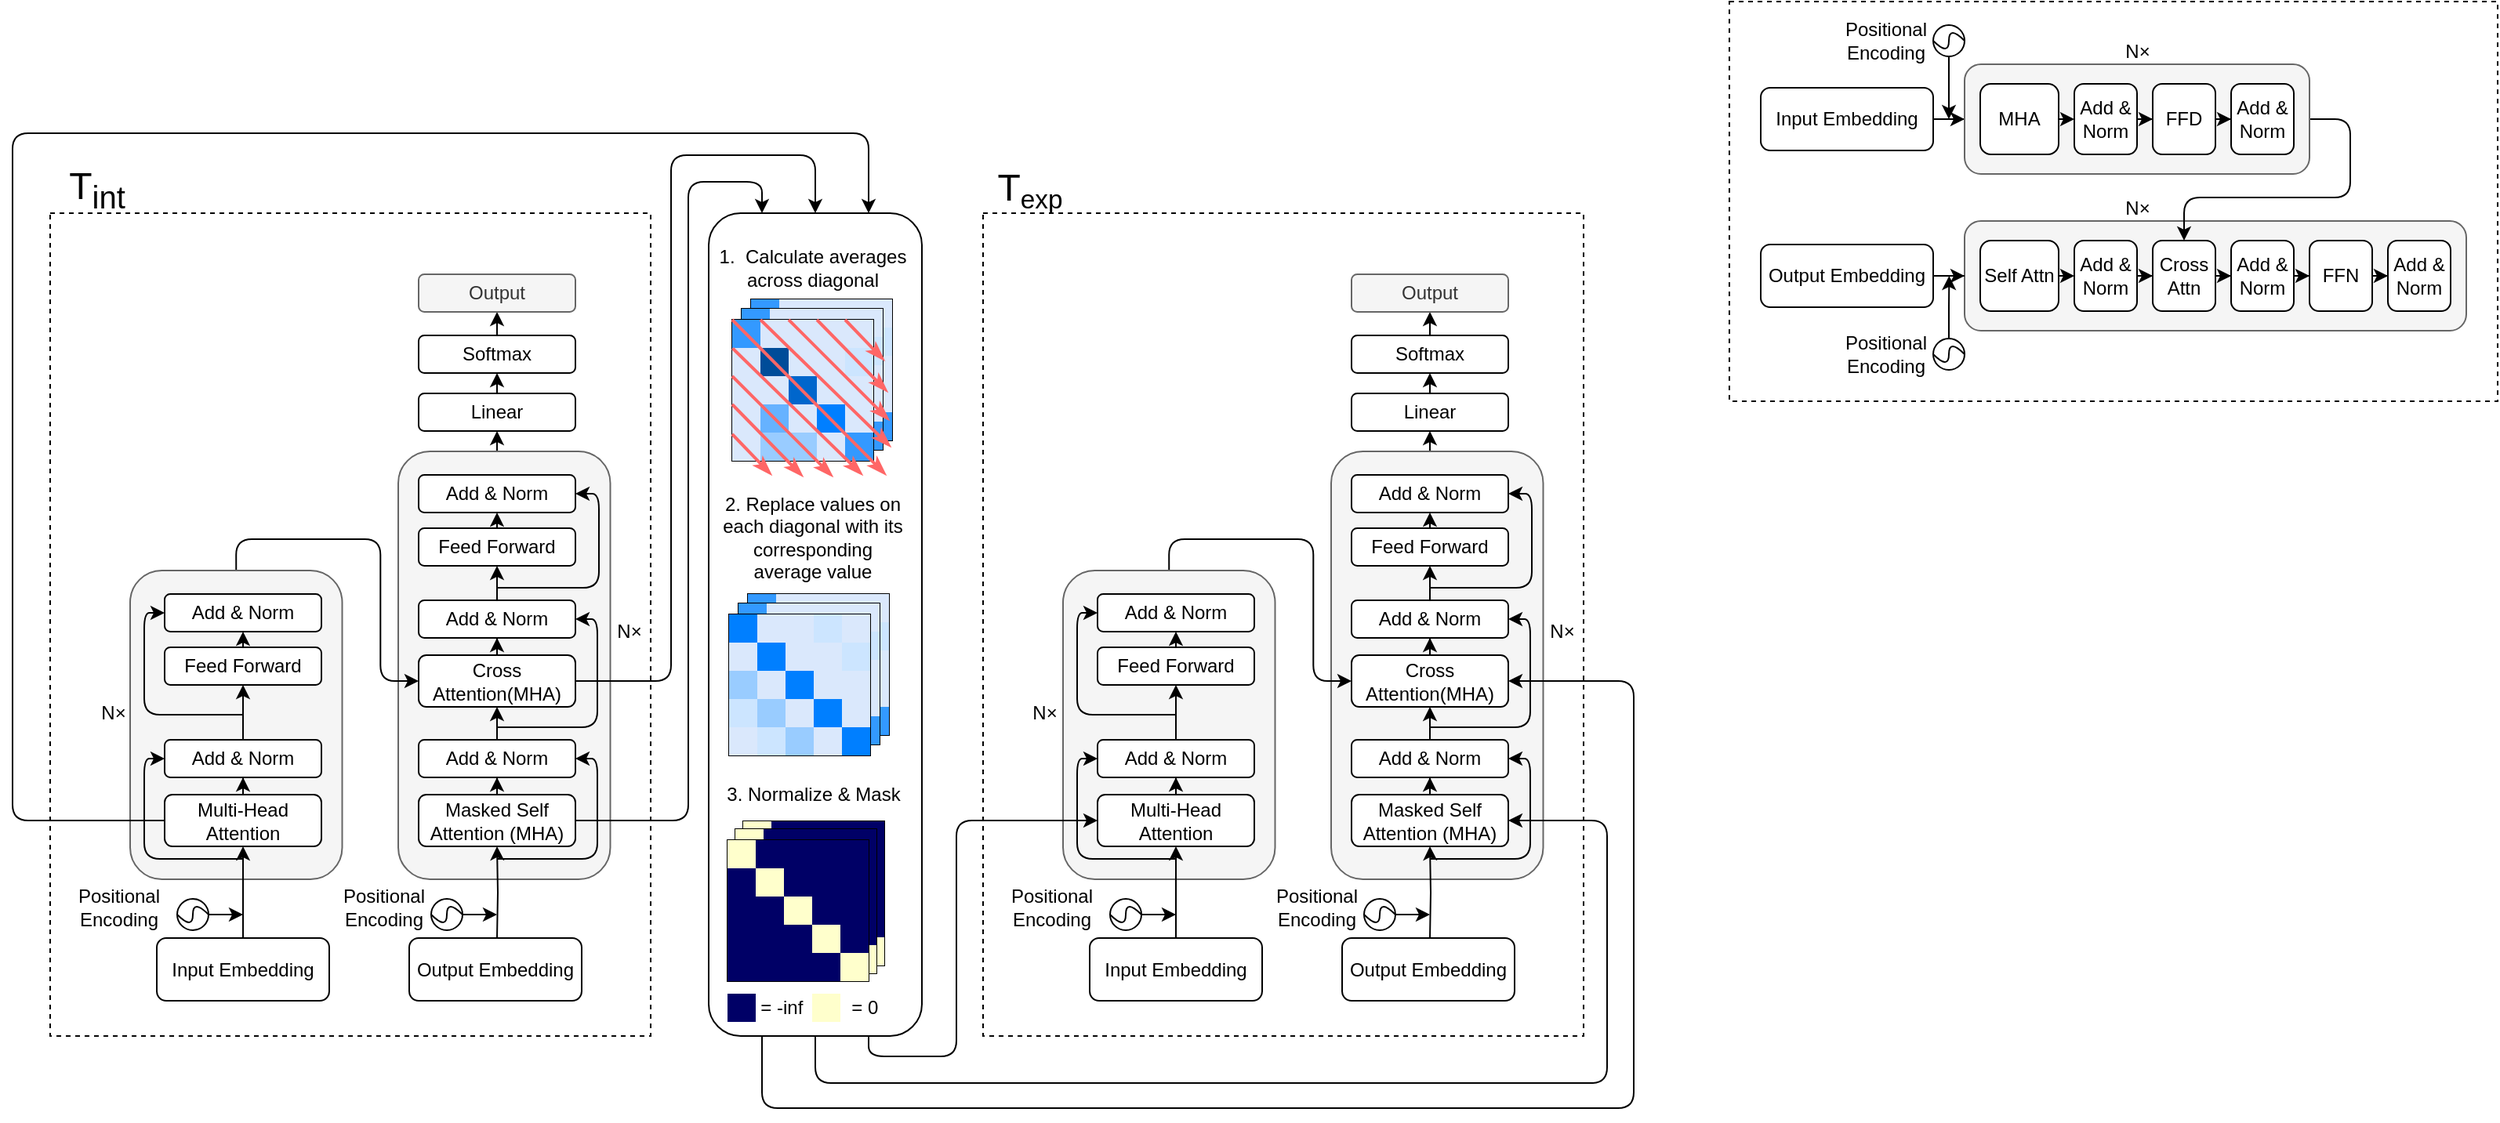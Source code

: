 <mxfile version="21.6.6" type="github">
  <diagram name="Page-1" id="Rv-5M63rp1D8ltkl-qkl">
    <mxGraphModel dx="596" dy="336" grid="0" gridSize="10" guides="1" tooltips="1" connect="1" arrows="1" fold="1" page="1" pageScale="1" pageWidth="1654" pageHeight="1169" math="0" shadow="0">
      <root>
        <mxCell id="0" />
        <mxCell id="1" parent="0" />
        <mxCell id="S1aa8JaTDCeUW0MIex8t-185" value="" style="rounded=1;whiteSpace=wrap;html=1;movable=1;resizable=1;rotatable=1;deletable=1;editable=1;locked=0;connectable=1;" vertex="1" parent="1">
          <mxGeometry x="517" y="263" width="136" height="525" as="geometry" />
        </mxCell>
        <mxCell id="S1aa8JaTDCeUW0MIex8t-650" value="" style="shape=table;startSize=0;container=1;collapsible=0;childLayout=tableLayout;fontSize=16;" vertex="1" parent="1">
          <mxGeometry x="539" y="651" width="90" height="92" as="geometry" />
        </mxCell>
        <mxCell id="S1aa8JaTDCeUW0MIex8t-651" style="shape=tableRow;horizontal=0;startSize=0;swimlaneHead=0;swimlaneBody=0;top=0;left=0;bottom=0;right=0;collapsible=0;dropTarget=0;points=[[0,0.5],[1,0.5]];portConstraint=eastwest;fontSize=16;" vertex="1" parent="S1aa8JaTDCeUW0MIex8t-650">
          <mxGeometry width="90" height="20" as="geometry" />
        </mxCell>
        <mxCell id="S1aa8JaTDCeUW0MIex8t-652" style="shape=partialRectangle;html=1;whiteSpace=wrap;connectable=0;strokeColor=#66B2FF;overflow=hidden;fillColor=#FFFFCC;top=0;left=0;bottom=0;right=0;pointerEvents=1;fontSize=16;" vertex="1" parent="S1aa8JaTDCeUW0MIex8t-651">
          <mxGeometry width="18" height="20" as="geometry">
            <mxRectangle width="18" height="20" as="alternateBounds" />
          </mxGeometry>
        </mxCell>
        <mxCell id="S1aa8JaTDCeUW0MIex8t-653" style="shape=partialRectangle;html=1;whiteSpace=wrap;connectable=0;strokeColor=#6c8ebf;overflow=hidden;fillColor=#000066;top=0;left=0;bottom=0;right=0;pointerEvents=1;fontSize=16;" vertex="1" parent="S1aa8JaTDCeUW0MIex8t-651">
          <mxGeometry x="18" width="18" height="20" as="geometry">
            <mxRectangle width="18" height="20" as="alternateBounds" />
          </mxGeometry>
        </mxCell>
        <mxCell id="S1aa8JaTDCeUW0MIex8t-654" style="shape=partialRectangle;html=1;whiteSpace=wrap;connectable=0;strokeColor=#6c8ebf;overflow=hidden;fillColor=#000066;top=0;left=0;bottom=0;right=0;pointerEvents=1;fontSize=16;" vertex="1" parent="S1aa8JaTDCeUW0MIex8t-651">
          <mxGeometry x="36" width="18" height="20" as="geometry">
            <mxRectangle width="18" height="20" as="alternateBounds" />
          </mxGeometry>
        </mxCell>
        <mxCell id="S1aa8JaTDCeUW0MIex8t-655" style="shape=partialRectangle;html=1;whiteSpace=wrap;connectable=0;strokeColor=#6c8ebf;overflow=hidden;fillColor=#000066;top=0;left=0;bottom=0;right=0;pointerEvents=1;fontSize=16;" vertex="1" parent="S1aa8JaTDCeUW0MIex8t-651">
          <mxGeometry x="54" width="18" height="20" as="geometry">
            <mxRectangle width="18" height="20" as="alternateBounds" />
          </mxGeometry>
        </mxCell>
        <mxCell id="S1aa8JaTDCeUW0MIex8t-656" style="shape=partialRectangle;html=1;whiteSpace=wrap;connectable=0;strokeColor=#6c8ebf;overflow=hidden;fillColor=#000066;top=0;left=0;bottom=0;right=0;pointerEvents=1;fontSize=16;" vertex="1" parent="S1aa8JaTDCeUW0MIex8t-651">
          <mxGeometry x="72" width="18" height="20" as="geometry">
            <mxRectangle width="18" height="20" as="alternateBounds" />
          </mxGeometry>
        </mxCell>
        <mxCell id="S1aa8JaTDCeUW0MIex8t-657" style="shape=tableRow;horizontal=0;startSize=0;swimlaneHead=0;swimlaneBody=0;strokeColor=inherit;top=0;left=0;bottom=0;right=0;collapsible=0;dropTarget=0;fillColor=none;points=[[0,0.5],[1,0.5]];portConstraint=eastwest;fontSize=16;" vertex="1" parent="S1aa8JaTDCeUW0MIex8t-650">
          <mxGeometry y="20" width="90" height="18" as="geometry" />
        </mxCell>
        <mxCell id="S1aa8JaTDCeUW0MIex8t-658" style="shape=partialRectangle;html=1;whiteSpace=wrap;connectable=0;strokeColor=#6c8ebf;overflow=hidden;fillColor=#000066;top=0;left=0;bottom=0;right=0;pointerEvents=1;fontSize=16;" vertex="1" parent="S1aa8JaTDCeUW0MIex8t-657">
          <mxGeometry width="18" height="18" as="geometry">
            <mxRectangle width="18" height="18" as="alternateBounds" />
          </mxGeometry>
        </mxCell>
        <mxCell id="S1aa8JaTDCeUW0MIex8t-659" style="shape=partialRectangle;html=1;whiteSpace=wrap;connectable=0;strokeColor=#6c8ebf;overflow=hidden;fillColor=#FFFFCC;top=0;left=0;bottom=0;right=0;pointerEvents=1;fontSize=16;" vertex="1" parent="S1aa8JaTDCeUW0MIex8t-657">
          <mxGeometry x="18" width="18" height="18" as="geometry">
            <mxRectangle width="18" height="18" as="alternateBounds" />
          </mxGeometry>
        </mxCell>
        <mxCell id="S1aa8JaTDCeUW0MIex8t-660" style="shape=partialRectangle;html=1;whiteSpace=wrap;connectable=0;strokeColor=#6c8ebf;overflow=hidden;fillColor=#000066;top=0;left=0;bottom=0;right=0;pointerEvents=1;fontSize=16;" vertex="1" parent="S1aa8JaTDCeUW0MIex8t-657">
          <mxGeometry x="36" width="18" height="18" as="geometry">
            <mxRectangle width="18" height="18" as="alternateBounds" />
          </mxGeometry>
        </mxCell>
        <mxCell id="S1aa8JaTDCeUW0MIex8t-661" style="shape=partialRectangle;html=1;whiteSpace=wrap;connectable=0;strokeColor=#6c8ebf;overflow=hidden;fillColor=#000066;top=0;left=0;bottom=0;right=0;pointerEvents=1;fontSize=16;" vertex="1" parent="S1aa8JaTDCeUW0MIex8t-657">
          <mxGeometry x="54" width="18" height="18" as="geometry">
            <mxRectangle width="18" height="18" as="alternateBounds" />
          </mxGeometry>
        </mxCell>
        <mxCell id="S1aa8JaTDCeUW0MIex8t-662" style="shape=partialRectangle;html=1;whiteSpace=wrap;connectable=0;strokeColor=#6c8ebf;overflow=hidden;fillColor=#000066;top=0;left=0;bottom=0;right=0;pointerEvents=1;fontSize=16;" vertex="1" parent="S1aa8JaTDCeUW0MIex8t-657">
          <mxGeometry x="72" width="18" height="18" as="geometry">
            <mxRectangle width="18" height="18" as="alternateBounds" />
          </mxGeometry>
        </mxCell>
        <mxCell id="S1aa8JaTDCeUW0MIex8t-663" value="" style="shape=tableRow;horizontal=0;startSize=0;swimlaneHead=0;swimlaneBody=0;strokeColor=inherit;top=0;left=0;bottom=0;right=0;collapsible=0;dropTarget=0;fillColor=none;points=[[0,0.5],[1,0.5]];portConstraint=eastwest;fontSize=16;" vertex="1" parent="S1aa8JaTDCeUW0MIex8t-650">
          <mxGeometry y="38" width="90" height="18" as="geometry" />
        </mxCell>
        <mxCell id="S1aa8JaTDCeUW0MIex8t-664" style="shape=partialRectangle;html=1;whiteSpace=wrap;connectable=0;strokeColor=#6c8ebf;overflow=hidden;fillColor=#000066;top=0;left=0;bottom=0;right=0;pointerEvents=1;fontSize=16;" vertex="1" parent="S1aa8JaTDCeUW0MIex8t-663">
          <mxGeometry width="18" height="18" as="geometry">
            <mxRectangle width="18" height="18" as="alternateBounds" />
          </mxGeometry>
        </mxCell>
        <mxCell id="S1aa8JaTDCeUW0MIex8t-665" style="shape=partialRectangle;html=1;whiteSpace=wrap;connectable=0;strokeColor=#6c8ebf;overflow=hidden;fillColor=#000066;top=0;left=0;bottom=0;right=0;pointerEvents=1;fontSize=16;perimeterSpacing=0;" vertex="1" parent="S1aa8JaTDCeUW0MIex8t-663">
          <mxGeometry x="18" width="18" height="18" as="geometry">
            <mxRectangle width="18" height="18" as="alternateBounds" />
          </mxGeometry>
        </mxCell>
        <mxCell id="S1aa8JaTDCeUW0MIex8t-666" value="" style="shape=partialRectangle;html=1;whiteSpace=wrap;connectable=0;strokeColor=#6c8ebf;overflow=hidden;fillColor=#FFFFCC;top=0;left=0;bottom=0;right=0;pointerEvents=1;fontSize=16;" vertex="1" parent="S1aa8JaTDCeUW0MIex8t-663">
          <mxGeometry x="36" width="18" height="18" as="geometry">
            <mxRectangle width="18" height="18" as="alternateBounds" />
          </mxGeometry>
        </mxCell>
        <mxCell id="S1aa8JaTDCeUW0MIex8t-667" value="" style="shape=partialRectangle;html=1;whiteSpace=wrap;connectable=0;strokeColor=#6c8ebf;overflow=hidden;fillColor=#000066;top=0;left=0;bottom=0;right=0;pointerEvents=1;fontSize=16;" vertex="1" parent="S1aa8JaTDCeUW0MIex8t-663">
          <mxGeometry x="54" width="18" height="18" as="geometry">
            <mxRectangle width="18" height="18" as="alternateBounds" />
          </mxGeometry>
        </mxCell>
        <mxCell id="S1aa8JaTDCeUW0MIex8t-668" value="" style="shape=partialRectangle;html=1;whiteSpace=wrap;connectable=0;strokeColor=#6c8ebf;overflow=hidden;fillColor=#000066;top=0;left=0;bottom=0;right=0;pointerEvents=1;fontSize=16;" vertex="1" parent="S1aa8JaTDCeUW0MIex8t-663">
          <mxGeometry x="72" width="18" height="18" as="geometry">
            <mxRectangle width="18" height="18" as="alternateBounds" />
          </mxGeometry>
        </mxCell>
        <mxCell id="S1aa8JaTDCeUW0MIex8t-669" value="" style="shape=tableRow;horizontal=0;startSize=0;swimlaneHead=0;swimlaneBody=0;strokeColor=inherit;top=0;left=0;bottom=0;right=0;collapsible=0;dropTarget=0;fillColor=none;points=[[0,0.5],[1,0.5]];portConstraint=eastwest;fontSize=16;" vertex="1" parent="S1aa8JaTDCeUW0MIex8t-650">
          <mxGeometry y="56" width="90" height="18" as="geometry" />
        </mxCell>
        <mxCell id="S1aa8JaTDCeUW0MIex8t-670" style="shape=partialRectangle;html=1;whiteSpace=wrap;connectable=0;strokeColor=#6c8ebf;overflow=hidden;fillColor=#000066;top=0;left=0;bottom=0;right=0;pointerEvents=1;fontSize=16;" vertex="1" parent="S1aa8JaTDCeUW0MIex8t-669">
          <mxGeometry width="18" height="18" as="geometry">
            <mxRectangle width="18" height="18" as="alternateBounds" />
          </mxGeometry>
        </mxCell>
        <mxCell id="S1aa8JaTDCeUW0MIex8t-671" style="shape=partialRectangle;html=1;whiteSpace=wrap;connectable=0;strokeColor=#6c8ebf;overflow=hidden;fillColor=#000066;top=0;left=0;bottom=0;right=0;pointerEvents=1;fontSize=16;" vertex="1" parent="S1aa8JaTDCeUW0MIex8t-669">
          <mxGeometry x="18" width="18" height="18" as="geometry">
            <mxRectangle width="18" height="18" as="alternateBounds" />
          </mxGeometry>
        </mxCell>
        <mxCell id="S1aa8JaTDCeUW0MIex8t-672" value="" style="shape=partialRectangle;html=1;whiteSpace=wrap;connectable=0;strokeColor=#6c8ebf;overflow=hidden;fillColor=#000066;top=0;left=0;bottom=0;right=0;pointerEvents=1;fontSize=16;" vertex="1" parent="S1aa8JaTDCeUW0MIex8t-669">
          <mxGeometry x="36" width="18" height="18" as="geometry">
            <mxRectangle width="18" height="18" as="alternateBounds" />
          </mxGeometry>
        </mxCell>
        <mxCell id="S1aa8JaTDCeUW0MIex8t-673" value="" style="shape=partialRectangle;html=1;whiteSpace=wrap;connectable=0;strokeColor=#6c8ebf;overflow=hidden;fillColor=#FFFFCC;top=0;left=0;bottom=0;right=0;pointerEvents=1;fontSize=16;" vertex="1" parent="S1aa8JaTDCeUW0MIex8t-669">
          <mxGeometry x="54" width="18" height="18" as="geometry">
            <mxRectangle width="18" height="18" as="alternateBounds" />
          </mxGeometry>
        </mxCell>
        <mxCell id="S1aa8JaTDCeUW0MIex8t-674" value="" style="shape=partialRectangle;html=1;whiteSpace=wrap;connectable=0;strokeColor=#6c8ebf;overflow=hidden;fillColor=#000066;top=0;left=0;bottom=0;right=0;pointerEvents=1;fontSize=16;" vertex="1" parent="S1aa8JaTDCeUW0MIex8t-669">
          <mxGeometry x="72" width="18" height="18" as="geometry">
            <mxRectangle width="18" height="18" as="alternateBounds" />
          </mxGeometry>
        </mxCell>
        <mxCell id="S1aa8JaTDCeUW0MIex8t-675" value="" style="shape=tableRow;horizontal=0;startSize=0;swimlaneHead=0;swimlaneBody=0;strokeColor=inherit;top=0;left=0;bottom=0;right=0;collapsible=0;dropTarget=0;fillColor=none;points=[[0,0.5],[1,0.5]];portConstraint=eastwest;fontSize=16;" vertex="1" parent="S1aa8JaTDCeUW0MIex8t-650">
          <mxGeometry y="74" width="90" height="18" as="geometry" />
        </mxCell>
        <mxCell id="S1aa8JaTDCeUW0MIex8t-676" style="shape=partialRectangle;html=1;whiteSpace=wrap;connectable=0;strokeColor=#6c8ebf;overflow=hidden;fillColor=#000066;top=0;left=0;bottom=0;right=0;pointerEvents=1;fontSize=16;" vertex="1" parent="S1aa8JaTDCeUW0MIex8t-675">
          <mxGeometry width="18" height="18" as="geometry">
            <mxRectangle width="18" height="18" as="alternateBounds" />
          </mxGeometry>
        </mxCell>
        <mxCell id="S1aa8JaTDCeUW0MIex8t-677" style="shape=partialRectangle;html=1;whiteSpace=wrap;connectable=0;strokeColor=#6c8ebf;overflow=hidden;fillColor=#000066;top=0;left=0;bottom=0;right=0;pointerEvents=1;fontSize=16;" vertex="1" parent="S1aa8JaTDCeUW0MIex8t-675">
          <mxGeometry x="18" width="18" height="18" as="geometry">
            <mxRectangle width="18" height="18" as="alternateBounds" />
          </mxGeometry>
        </mxCell>
        <mxCell id="S1aa8JaTDCeUW0MIex8t-678" value="" style="shape=partialRectangle;html=1;whiteSpace=wrap;connectable=0;strokeColor=#6c8ebf;overflow=hidden;fillColor=#000066;top=0;left=0;bottom=0;right=0;pointerEvents=1;fontSize=16;" vertex="1" parent="S1aa8JaTDCeUW0MIex8t-675">
          <mxGeometry x="36" width="18" height="18" as="geometry">
            <mxRectangle width="18" height="18" as="alternateBounds" />
          </mxGeometry>
        </mxCell>
        <mxCell id="S1aa8JaTDCeUW0MIex8t-679" value="" style="shape=partialRectangle;html=1;whiteSpace=wrap;connectable=0;strokeColor=#6c8ebf;overflow=hidden;fillColor=#000066;top=0;left=0;bottom=0;right=0;pointerEvents=1;fontSize=16;" vertex="1" parent="S1aa8JaTDCeUW0MIex8t-675">
          <mxGeometry x="54" width="18" height="18" as="geometry">
            <mxRectangle width="18" height="18" as="alternateBounds" />
          </mxGeometry>
        </mxCell>
        <mxCell id="S1aa8JaTDCeUW0MIex8t-680" value="" style="shape=partialRectangle;html=1;whiteSpace=wrap;connectable=0;strokeColor=#6c8ebf;overflow=hidden;fillColor=#FFFFCC;top=0;left=0;bottom=0;right=0;pointerEvents=1;fontSize=16;" vertex="1" parent="S1aa8JaTDCeUW0MIex8t-675">
          <mxGeometry x="72" width="18" height="18" as="geometry">
            <mxRectangle width="18" height="18" as="alternateBounds" />
          </mxGeometry>
        </mxCell>
        <mxCell id="S1aa8JaTDCeUW0MIex8t-618" value="" style="group;" vertex="1" connectable="0" parent="1">
          <mxGeometry x="534" y="620" width="108.5" height="126" as="geometry" />
        </mxCell>
        <mxCell id="S1aa8JaTDCeUW0MIex8t-619" value="" style="shape=table;startSize=0;container=1;collapsible=0;childLayout=tableLayout;fontSize=16;" vertex="1" parent="S1aa8JaTDCeUW0MIex8t-618">
          <mxGeometry y="36" width="90" height="92" as="geometry" />
        </mxCell>
        <mxCell id="S1aa8JaTDCeUW0MIex8t-620" style="shape=tableRow;horizontal=0;startSize=0;swimlaneHead=0;swimlaneBody=0;top=0;left=0;bottom=0;right=0;collapsible=0;dropTarget=0;points=[[0,0.5],[1,0.5]];portConstraint=eastwest;fontSize=16;" vertex="1" parent="S1aa8JaTDCeUW0MIex8t-619">
          <mxGeometry width="90" height="20" as="geometry" />
        </mxCell>
        <mxCell id="S1aa8JaTDCeUW0MIex8t-621" style="shape=partialRectangle;html=1;whiteSpace=wrap;connectable=0;strokeColor=#66B2FF;overflow=hidden;fillColor=#FFFFCC;top=0;left=0;bottom=0;right=0;pointerEvents=1;fontSize=16;" vertex="1" parent="S1aa8JaTDCeUW0MIex8t-620">
          <mxGeometry width="18" height="20" as="geometry">
            <mxRectangle width="18" height="20" as="alternateBounds" />
          </mxGeometry>
        </mxCell>
        <mxCell id="S1aa8JaTDCeUW0MIex8t-622" style="shape=partialRectangle;html=1;whiteSpace=wrap;connectable=0;strokeColor=#6c8ebf;overflow=hidden;fillColor=#000066;top=0;left=0;bottom=0;right=0;pointerEvents=1;fontSize=16;" vertex="1" parent="S1aa8JaTDCeUW0MIex8t-620">
          <mxGeometry x="18" width="18" height="20" as="geometry">
            <mxRectangle width="18" height="20" as="alternateBounds" />
          </mxGeometry>
        </mxCell>
        <mxCell id="S1aa8JaTDCeUW0MIex8t-623" style="shape=partialRectangle;html=1;whiteSpace=wrap;connectable=0;strokeColor=#6c8ebf;overflow=hidden;fillColor=#000066;top=0;left=0;bottom=0;right=0;pointerEvents=1;fontSize=16;" vertex="1" parent="S1aa8JaTDCeUW0MIex8t-620">
          <mxGeometry x="36" width="18" height="20" as="geometry">
            <mxRectangle width="18" height="20" as="alternateBounds" />
          </mxGeometry>
        </mxCell>
        <mxCell id="S1aa8JaTDCeUW0MIex8t-624" style="shape=partialRectangle;html=1;whiteSpace=wrap;connectable=0;strokeColor=#6c8ebf;overflow=hidden;fillColor=#000066;top=0;left=0;bottom=0;right=0;pointerEvents=1;fontSize=16;" vertex="1" parent="S1aa8JaTDCeUW0MIex8t-620">
          <mxGeometry x="54" width="18" height="20" as="geometry">
            <mxRectangle width="18" height="20" as="alternateBounds" />
          </mxGeometry>
        </mxCell>
        <mxCell id="S1aa8JaTDCeUW0MIex8t-625" style="shape=partialRectangle;html=1;whiteSpace=wrap;connectable=0;strokeColor=#6c8ebf;overflow=hidden;fillColor=#000066;top=0;left=0;bottom=0;right=0;pointerEvents=1;fontSize=16;" vertex="1" parent="S1aa8JaTDCeUW0MIex8t-620">
          <mxGeometry x="72" width="18" height="20" as="geometry">
            <mxRectangle width="18" height="20" as="alternateBounds" />
          </mxGeometry>
        </mxCell>
        <mxCell id="S1aa8JaTDCeUW0MIex8t-626" style="shape=tableRow;horizontal=0;startSize=0;swimlaneHead=0;swimlaneBody=0;strokeColor=inherit;top=0;left=0;bottom=0;right=0;collapsible=0;dropTarget=0;fillColor=none;points=[[0,0.5],[1,0.5]];portConstraint=eastwest;fontSize=16;" vertex="1" parent="S1aa8JaTDCeUW0MIex8t-619">
          <mxGeometry y="20" width="90" height="18" as="geometry" />
        </mxCell>
        <mxCell id="S1aa8JaTDCeUW0MIex8t-627" style="shape=partialRectangle;html=1;whiteSpace=wrap;connectable=0;strokeColor=#6c8ebf;overflow=hidden;fillColor=#000066;top=0;left=0;bottom=0;right=0;pointerEvents=1;fontSize=16;" vertex="1" parent="S1aa8JaTDCeUW0MIex8t-626">
          <mxGeometry width="18" height="18" as="geometry">
            <mxRectangle width="18" height="18" as="alternateBounds" />
          </mxGeometry>
        </mxCell>
        <mxCell id="S1aa8JaTDCeUW0MIex8t-628" style="shape=partialRectangle;html=1;whiteSpace=wrap;connectable=0;strokeColor=#6c8ebf;overflow=hidden;fillColor=#FFFFCC;top=0;left=0;bottom=0;right=0;pointerEvents=1;fontSize=16;" vertex="1" parent="S1aa8JaTDCeUW0MIex8t-626">
          <mxGeometry x="18" width="18" height="18" as="geometry">
            <mxRectangle width="18" height="18" as="alternateBounds" />
          </mxGeometry>
        </mxCell>
        <mxCell id="S1aa8JaTDCeUW0MIex8t-629" style="shape=partialRectangle;html=1;whiteSpace=wrap;connectable=0;strokeColor=#6c8ebf;overflow=hidden;fillColor=#000066;top=0;left=0;bottom=0;right=0;pointerEvents=1;fontSize=16;" vertex="1" parent="S1aa8JaTDCeUW0MIex8t-626">
          <mxGeometry x="36" width="18" height="18" as="geometry">
            <mxRectangle width="18" height="18" as="alternateBounds" />
          </mxGeometry>
        </mxCell>
        <mxCell id="S1aa8JaTDCeUW0MIex8t-630" style="shape=partialRectangle;html=1;whiteSpace=wrap;connectable=0;strokeColor=#6c8ebf;overflow=hidden;fillColor=#000066;top=0;left=0;bottom=0;right=0;pointerEvents=1;fontSize=16;" vertex="1" parent="S1aa8JaTDCeUW0MIex8t-626">
          <mxGeometry x="54" width="18" height="18" as="geometry">
            <mxRectangle width="18" height="18" as="alternateBounds" />
          </mxGeometry>
        </mxCell>
        <mxCell id="S1aa8JaTDCeUW0MIex8t-631" style="shape=partialRectangle;html=1;whiteSpace=wrap;connectable=0;strokeColor=#6c8ebf;overflow=hidden;fillColor=#000066;top=0;left=0;bottom=0;right=0;pointerEvents=1;fontSize=16;" vertex="1" parent="S1aa8JaTDCeUW0MIex8t-626">
          <mxGeometry x="72" width="18" height="18" as="geometry">
            <mxRectangle width="18" height="18" as="alternateBounds" />
          </mxGeometry>
        </mxCell>
        <mxCell id="S1aa8JaTDCeUW0MIex8t-632" value="" style="shape=tableRow;horizontal=0;startSize=0;swimlaneHead=0;swimlaneBody=0;strokeColor=inherit;top=0;left=0;bottom=0;right=0;collapsible=0;dropTarget=0;fillColor=none;points=[[0,0.5],[1,0.5]];portConstraint=eastwest;fontSize=16;" vertex="1" parent="S1aa8JaTDCeUW0MIex8t-619">
          <mxGeometry y="38" width="90" height="18" as="geometry" />
        </mxCell>
        <mxCell id="S1aa8JaTDCeUW0MIex8t-633" style="shape=partialRectangle;html=1;whiteSpace=wrap;connectable=0;strokeColor=#6c8ebf;overflow=hidden;fillColor=#000066;top=0;left=0;bottom=0;right=0;pointerEvents=1;fontSize=16;" vertex="1" parent="S1aa8JaTDCeUW0MIex8t-632">
          <mxGeometry width="18" height="18" as="geometry">
            <mxRectangle width="18" height="18" as="alternateBounds" />
          </mxGeometry>
        </mxCell>
        <mxCell id="S1aa8JaTDCeUW0MIex8t-634" style="shape=partialRectangle;html=1;whiteSpace=wrap;connectable=0;strokeColor=#6c8ebf;overflow=hidden;fillColor=#000066;top=0;left=0;bottom=0;right=0;pointerEvents=1;fontSize=16;perimeterSpacing=0;" vertex="1" parent="S1aa8JaTDCeUW0MIex8t-632">
          <mxGeometry x="18" width="18" height="18" as="geometry">
            <mxRectangle width="18" height="18" as="alternateBounds" />
          </mxGeometry>
        </mxCell>
        <mxCell id="S1aa8JaTDCeUW0MIex8t-635" value="" style="shape=partialRectangle;html=1;whiteSpace=wrap;connectable=0;strokeColor=#6c8ebf;overflow=hidden;fillColor=#FFFFCC;top=0;left=0;bottom=0;right=0;pointerEvents=1;fontSize=16;" vertex="1" parent="S1aa8JaTDCeUW0MIex8t-632">
          <mxGeometry x="36" width="18" height="18" as="geometry">
            <mxRectangle width="18" height="18" as="alternateBounds" />
          </mxGeometry>
        </mxCell>
        <mxCell id="S1aa8JaTDCeUW0MIex8t-636" value="" style="shape=partialRectangle;html=1;whiteSpace=wrap;connectable=0;strokeColor=#6c8ebf;overflow=hidden;fillColor=#000066;top=0;left=0;bottom=0;right=0;pointerEvents=1;fontSize=16;" vertex="1" parent="S1aa8JaTDCeUW0MIex8t-632">
          <mxGeometry x="54" width="18" height="18" as="geometry">
            <mxRectangle width="18" height="18" as="alternateBounds" />
          </mxGeometry>
        </mxCell>
        <mxCell id="S1aa8JaTDCeUW0MIex8t-637" value="" style="shape=partialRectangle;html=1;whiteSpace=wrap;connectable=0;strokeColor=#6c8ebf;overflow=hidden;fillColor=#000066;top=0;left=0;bottom=0;right=0;pointerEvents=1;fontSize=16;" vertex="1" parent="S1aa8JaTDCeUW0MIex8t-632">
          <mxGeometry x="72" width="18" height="18" as="geometry">
            <mxRectangle width="18" height="18" as="alternateBounds" />
          </mxGeometry>
        </mxCell>
        <mxCell id="S1aa8JaTDCeUW0MIex8t-638" value="" style="shape=tableRow;horizontal=0;startSize=0;swimlaneHead=0;swimlaneBody=0;strokeColor=inherit;top=0;left=0;bottom=0;right=0;collapsible=0;dropTarget=0;fillColor=none;points=[[0,0.5],[1,0.5]];portConstraint=eastwest;fontSize=16;" vertex="1" parent="S1aa8JaTDCeUW0MIex8t-619">
          <mxGeometry y="56" width="90" height="18" as="geometry" />
        </mxCell>
        <mxCell id="S1aa8JaTDCeUW0MIex8t-639" style="shape=partialRectangle;html=1;whiteSpace=wrap;connectable=0;strokeColor=#6c8ebf;overflow=hidden;fillColor=#000066;top=0;left=0;bottom=0;right=0;pointerEvents=1;fontSize=16;" vertex="1" parent="S1aa8JaTDCeUW0MIex8t-638">
          <mxGeometry width="18" height="18" as="geometry">
            <mxRectangle width="18" height="18" as="alternateBounds" />
          </mxGeometry>
        </mxCell>
        <mxCell id="S1aa8JaTDCeUW0MIex8t-640" style="shape=partialRectangle;html=1;whiteSpace=wrap;connectable=0;strokeColor=#6c8ebf;overflow=hidden;fillColor=#000066;top=0;left=0;bottom=0;right=0;pointerEvents=1;fontSize=16;" vertex="1" parent="S1aa8JaTDCeUW0MIex8t-638">
          <mxGeometry x="18" width="18" height="18" as="geometry">
            <mxRectangle width="18" height="18" as="alternateBounds" />
          </mxGeometry>
        </mxCell>
        <mxCell id="S1aa8JaTDCeUW0MIex8t-641" value="" style="shape=partialRectangle;html=1;whiteSpace=wrap;connectable=0;strokeColor=#6c8ebf;overflow=hidden;fillColor=#000066;top=0;left=0;bottom=0;right=0;pointerEvents=1;fontSize=16;" vertex="1" parent="S1aa8JaTDCeUW0MIex8t-638">
          <mxGeometry x="36" width="18" height="18" as="geometry">
            <mxRectangle width="18" height="18" as="alternateBounds" />
          </mxGeometry>
        </mxCell>
        <mxCell id="S1aa8JaTDCeUW0MIex8t-642" value="" style="shape=partialRectangle;html=1;whiteSpace=wrap;connectable=0;strokeColor=#6c8ebf;overflow=hidden;fillColor=#FFFFCC;top=0;left=0;bottom=0;right=0;pointerEvents=1;fontSize=16;" vertex="1" parent="S1aa8JaTDCeUW0MIex8t-638">
          <mxGeometry x="54" width="18" height="18" as="geometry">
            <mxRectangle width="18" height="18" as="alternateBounds" />
          </mxGeometry>
        </mxCell>
        <mxCell id="S1aa8JaTDCeUW0MIex8t-643" value="" style="shape=partialRectangle;html=1;whiteSpace=wrap;connectable=0;strokeColor=#6c8ebf;overflow=hidden;fillColor=#000066;top=0;left=0;bottom=0;right=0;pointerEvents=1;fontSize=16;" vertex="1" parent="S1aa8JaTDCeUW0MIex8t-638">
          <mxGeometry x="72" width="18" height="18" as="geometry">
            <mxRectangle width="18" height="18" as="alternateBounds" />
          </mxGeometry>
        </mxCell>
        <mxCell id="S1aa8JaTDCeUW0MIex8t-644" value="" style="shape=tableRow;horizontal=0;startSize=0;swimlaneHead=0;swimlaneBody=0;strokeColor=inherit;top=0;left=0;bottom=0;right=0;collapsible=0;dropTarget=0;fillColor=none;points=[[0,0.5],[1,0.5]];portConstraint=eastwest;fontSize=16;" vertex="1" parent="S1aa8JaTDCeUW0MIex8t-619">
          <mxGeometry y="74" width="90" height="18" as="geometry" />
        </mxCell>
        <mxCell id="S1aa8JaTDCeUW0MIex8t-645" style="shape=partialRectangle;html=1;whiteSpace=wrap;connectable=0;strokeColor=#6c8ebf;overflow=hidden;fillColor=#000066;top=0;left=0;bottom=0;right=0;pointerEvents=1;fontSize=16;" vertex="1" parent="S1aa8JaTDCeUW0MIex8t-644">
          <mxGeometry width="18" height="18" as="geometry">
            <mxRectangle width="18" height="18" as="alternateBounds" />
          </mxGeometry>
        </mxCell>
        <mxCell id="S1aa8JaTDCeUW0MIex8t-646" style="shape=partialRectangle;html=1;whiteSpace=wrap;connectable=0;strokeColor=#6c8ebf;overflow=hidden;fillColor=#000066;top=0;left=0;bottom=0;right=0;pointerEvents=1;fontSize=16;" vertex="1" parent="S1aa8JaTDCeUW0MIex8t-644">
          <mxGeometry x="18" width="18" height="18" as="geometry">
            <mxRectangle width="18" height="18" as="alternateBounds" />
          </mxGeometry>
        </mxCell>
        <mxCell id="S1aa8JaTDCeUW0MIex8t-647" value="" style="shape=partialRectangle;html=1;whiteSpace=wrap;connectable=0;strokeColor=#6c8ebf;overflow=hidden;fillColor=#000066;top=0;left=0;bottom=0;right=0;pointerEvents=1;fontSize=16;" vertex="1" parent="S1aa8JaTDCeUW0MIex8t-644">
          <mxGeometry x="36" width="18" height="18" as="geometry">
            <mxRectangle width="18" height="18" as="alternateBounds" />
          </mxGeometry>
        </mxCell>
        <mxCell id="S1aa8JaTDCeUW0MIex8t-648" value="" style="shape=partialRectangle;html=1;whiteSpace=wrap;connectable=0;strokeColor=#6c8ebf;overflow=hidden;fillColor=#000066;top=0;left=0;bottom=0;right=0;pointerEvents=1;fontSize=16;" vertex="1" parent="S1aa8JaTDCeUW0MIex8t-644">
          <mxGeometry x="54" width="18" height="18" as="geometry">
            <mxRectangle width="18" height="18" as="alternateBounds" />
          </mxGeometry>
        </mxCell>
        <mxCell id="S1aa8JaTDCeUW0MIex8t-649" value="" style="shape=partialRectangle;html=1;whiteSpace=wrap;connectable=0;strokeColor=#6c8ebf;overflow=hidden;fillColor=#FFFFCC;top=0;left=0;bottom=0;right=0;pointerEvents=1;fontSize=16;" vertex="1" parent="S1aa8JaTDCeUW0MIex8t-644">
          <mxGeometry x="72" width="18" height="18" as="geometry">
            <mxRectangle width="18" height="18" as="alternateBounds" />
          </mxGeometry>
        </mxCell>
        <mxCell id="S1aa8JaTDCeUW0MIex8t-137" value="" style="rounded=0;whiteSpace=wrap;html=1;dashed=1;" vertex="1" parent="1">
          <mxGeometry x="97" y="263" width="383" height="525" as="geometry" />
        </mxCell>
        <mxCell id="S1aa8JaTDCeUW0MIex8t-133" style="edgeStyle=orthogonalEdgeStyle;rounded=0;orthogonalLoop=1;jettySize=auto;html=1;exitX=0.5;exitY=0;exitDx=0;exitDy=0;entryX=0.5;entryY=1;entryDx=0;entryDy=0;" edge="1" parent="1" source="S1aa8JaTDCeUW0MIex8t-104" target="S1aa8JaTDCeUW0MIex8t-131">
          <mxGeometry relative="1" as="geometry" />
        </mxCell>
        <mxCell id="S1aa8JaTDCeUW0MIex8t-104" value="" style="rounded=1;whiteSpace=wrap;html=1;align=center;fillColor=#f5f5f5;fontColor=#333333;strokeColor=#666666;movable=1;resizable=1;rotatable=1;deletable=1;editable=1;locked=0;connectable=1;" vertex="1" parent="1">
          <mxGeometry x="319" y="415" width="135.25" height="273" as="geometry" />
        </mxCell>
        <mxCell id="S1aa8JaTDCeUW0MIex8t-76" value="" style="rounded=0;whiteSpace=wrap;html=1;dashed=1;glass=0;" vertex="1" parent="1">
          <mxGeometry x="1168" y="128" width="490" height="255" as="geometry" />
        </mxCell>
        <mxCell id="S1aa8JaTDCeUW0MIex8t-48" value="" style="rounded=1;whiteSpace=wrap;html=1;align=center;shadow=0;fillColor=#f5f5f5;fontColor=#333333;strokeColor=#666666;" vertex="1" parent="1">
          <mxGeometry x="1318" y="268" width="320" height="70" as="geometry" />
        </mxCell>
        <mxCell id="S1aa8JaTDCeUW0MIex8t-130" style="edgeStyle=orthogonalEdgeStyle;rounded=1;orthogonalLoop=1;jettySize=auto;html=1;exitX=0.5;exitY=0;exitDx=0;exitDy=0;entryX=0;entryY=0.5;entryDx=0;entryDy=0;" edge="1" parent="1" source="S1aa8JaTDCeUW0MIex8t-86" target="S1aa8JaTDCeUW0MIex8t-126">
          <mxGeometry relative="1" as="geometry" />
        </mxCell>
        <mxCell id="S1aa8JaTDCeUW0MIex8t-86" value="" style="rounded=1;whiteSpace=wrap;html=1;align=center;fillColor=#f5f5f5;fontColor=#333333;strokeColor=#666666;" vertex="1" parent="1">
          <mxGeometry x="148" y="491" width="135.25" height="197" as="geometry" />
        </mxCell>
        <mxCell id="S1aa8JaTDCeUW0MIex8t-31" style="edgeStyle=orthogonalEdgeStyle;rounded=0;orthogonalLoop=1;jettySize=auto;html=1;entryX=0;entryY=0.5;entryDx=0;entryDy=0;" edge="1" parent="1" source="S1aa8JaTDCeUW0MIex8t-1" target="S1aa8JaTDCeUW0MIex8t-9">
          <mxGeometry relative="1" as="geometry" />
        </mxCell>
        <mxCell id="S1aa8JaTDCeUW0MIex8t-1" value="Input Embedding" style="rounded=1;whiteSpace=wrap;html=1;" vertex="1" parent="1">
          <mxGeometry x="1188" y="183" width="110" height="40" as="geometry" />
        </mxCell>
        <mxCell id="S1aa8JaTDCeUW0MIex8t-57" style="edgeStyle=orthogonalEdgeStyle;rounded=0;orthogonalLoop=1;jettySize=auto;html=1;entryX=0;entryY=0.5;entryDx=0;entryDy=0;" edge="1" parent="1" source="S1aa8JaTDCeUW0MIex8t-3" target="S1aa8JaTDCeUW0MIex8t-48">
          <mxGeometry relative="1" as="geometry" />
        </mxCell>
        <mxCell id="S1aa8JaTDCeUW0MIex8t-3" value="Output Embedding" style="rounded=1;whiteSpace=wrap;html=1;" vertex="1" parent="1">
          <mxGeometry x="1188" y="283" width="110" height="40" as="geometry" />
        </mxCell>
        <mxCell id="S1aa8JaTDCeUW0MIex8t-7" style="edgeStyle=orthogonalEdgeStyle;rounded=1;orthogonalLoop=1;jettySize=auto;html=1;exitX=1;exitY=0.5;exitDx=0;exitDy=0;entryX=0.5;entryY=0;entryDx=0;entryDy=0;" edge="1" parent="1" source="S1aa8JaTDCeUW0MIex8t-9" target="S1aa8JaTDCeUW0MIex8t-54">
          <mxGeometry relative="1" as="geometry">
            <mxPoint x="1373" y="243" as="sourcePoint" />
            <Array as="points">
              <mxPoint x="1564" y="203" />
              <mxPoint x="1564" y="253" />
              <mxPoint x="1458" y="253" />
            </Array>
          </mxGeometry>
        </mxCell>
        <mxCell id="S1aa8JaTDCeUW0MIex8t-9" value="" style="rounded=1;whiteSpace=wrap;html=1;align=center;fillColor=#f5f5f5;fontColor=#333333;strokeColor=#666666;" vertex="1" parent="1">
          <mxGeometry x="1318" y="168" width="220" height="70" as="geometry" />
        </mxCell>
        <mxCell id="S1aa8JaTDCeUW0MIex8t-14" style="edgeStyle=orthogonalEdgeStyle;rounded=0;orthogonalLoop=1;jettySize=auto;html=1;exitX=1;exitY=0.5;exitDx=0;exitDy=0;entryX=0;entryY=0.5;entryDx=0;entryDy=0;" edge="1" parent="1" source="S1aa8JaTDCeUW0MIex8t-10" target="S1aa8JaTDCeUW0MIex8t-13">
          <mxGeometry relative="1" as="geometry" />
        </mxCell>
        <mxCell id="S1aa8JaTDCeUW0MIex8t-10" value="MHA" style="rounded=1;whiteSpace=wrap;html=1;" vertex="1" parent="1">
          <mxGeometry x="1328" y="180.5" width="50" height="45" as="geometry" />
        </mxCell>
        <mxCell id="S1aa8JaTDCeUW0MIex8t-18" style="edgeStyle=orthogonalEdgeStyle;rounded=0;orthogonalLoop=1;jettySize=auto;html=1;entryX=0;entryY=0.5;entryDx=0;entryDy=0;" edge="1" parent="1" source="S1aa8JaTDCeUW0MIex8t-13" target="S1aa8JaTDCeUW0MIex8t-16">
          <mxGeometry relative="1" as="geometry" />
        </mxCell>
        <mxCell id="S1aa8JaTDCeUW0MIex8t-13" value="Add &amp;amp; Norm" style="rounded=1;whiteSpace=wrap;html=1;" vertex="1" parent="1">
          <mxGeometry x="1388" y="180.5" width="40" height="45" as="geometry" />
        </mxCell>
        <mxCell id="S1aa8JaTDCeUW0MIex8t-19" style="edgeStyle=orthogonalEdgeStyle;rounded=0;orthogonalLoop=1;jettySize=auto;html=1;entryX=0;entryY=0.5;entryDx=0;entryDy=0;" edge="1" parent="1" source="S1aa8JaTDCeUW0MIex8t-16" target="S1aa8JaTDCeUW0MIex8t-17">
          <mxGeometry relative="1" as="geometry" />
        </mxCell>
        <mxCell id="S1aa8JaTDCeUW0MIex8t-16" value="FFD" style="rounded=1;whiteSpace=wrap;html=1;" vertex="1" parent="1">
          <mxGeometry x="1438" y="180.5" width="40" height="45" as="geometry" />
        </mxCell>
        <mxCell id="S1aa8JaTDCeUW0MIex8t-17" value="Add &amp;amp; Norm" style="rounded=1;whiteSpace=wrap;html=1;" vertex="1" parent="1">
          <mxGeometry x="1488" y="180.5" width="40" height="45" as="geometry" />
        </mxCell>
        <mxCell id="S1aa8JaTDCeUW0MIex8t-30" value="N×" style="text;html=1;align=center;verticalAlign=middle;resizable=0;points=[];autosize=1;strokeColor=none;fillColor=none;" vertex="1" parent="1">
          <mxGeometry x="1408" y="145" width="40" height="30" as="geometry" />
        </mxCell>
        <mxCell id="S1aa8JaTDCeUW0MIex8t-49" style="edgeStyle=orthogonalEdgeStyle;rounded=0;orthogonalLoop=1;jettySize=auto;html=1;exitX=1;exitY=0.5;exitDx=0;exitDy=0;entryX=0;entryY=0.5;entryDx=0;entryDy=0;" edge="1" parent="1" source="S1aa8JaTDCeUW0MIex8t-50" target="S1aa8JaTDCeUW0MIex8t-52">
          <mxGeometry relative="1" as="geometry" />
        </mxCell>
        <mxCell id="S1aa8JaTDCeUW0MIex8t-50" value="Self Attn" style="rounded=1;whiteSpace=wrap;html=1;" vertex="1" parent="1">
          <mxGeometry x="1328" y="280.5" width="50" height="45" as="geometry" />
        </mxCell>
        <mxCell id="S1aa8JaTDCeUW0MIex8t-51" style="edgeStyle=orthogonalEdgeStyle;rounded=0;orthogonalLoop=1;jettySize=auto;html=1;entryX=0;entryY=0.5;entryDx=0;entryDy=0;" edge="1" parent="1" source="S1aa8JaTDCeUW0MIex8t-52" target="S1aa8JaTDCeUW0MIex8t-54">
          <mxGeometry relative="1" as="geometry" />
        </mxCell>
        <mxCell id="S1aa8JaTDCeUW0MIex8t-52" value="Add &amp;amp; Norm" style="rounded=1;whiteSpace=wrap;html=1;" vertex="1" parent="1">
          <mxGeometry x="1388" y="280.5" width="40" height="45" as="geometry" />
        </mxCell>
        <mxCell id="S1aa8JaTDCeUW0MIex8t-53" style="edgeStyle=orthogonalEdgeStyle;rounded=0;orthogonalLoop=1;jettySize=auto;html=1;entryX=0;entryY=0.5;entryDx=0;entryDy=0;" edge="1" parent="1" source="S1aa8JaTDCeUW0MIex8t-54" target="S1aa8JaTDCeUW0MIex8t-55">
          <mxGeometry relative="1" as="geometry" />
        </mxCell>
        <mxCell id="S1aa8JaTDCeUW0MIex8t-54" value="Cross Attn" style="rounded=1;whiteSpace=wrap;html=1;" vertex="1" parent="1">
          <mxGeometry x="1438" y="280.5" width="40" height="45" as="geometry" />
        </mxCell>
        <mxCell id="S1aa8JaTDCeUW0MIex8t-60" style="edgeStyle=orthogonalEdgeStyle;rounded=0;orthogonalLoop=1;jettySize=auto;html=1;entryX=0;entryY=0.5;entryDx=0;entryDy=0;" edge="1" parent="1" source="S1aa8JaTDCeUW0MIex8t-55" target="S1aa8JaTDCeUW0MIex8t-58">
          <mxGeometry relative="1" as="geometry" />
        </mxCell>
        <mxCell id="S1aa8JaTDCeUW0MIex8t-55" value="Add &amp;amp; Norm" style="rounded=1;whiteSpace=wrap;html=1;" vertex="1" parent="1">
          <mxGeometry x="1488" y="280.5" width="40" height="45" as="geometry" />
        </mxCell>
        <mxCell id="S1aa8JaTDCeUW0MIex8t-56" value="N×" style="text;html=1;align=center;verticalAlign=middle;resizable=0;points=[];autosize=1;strokeColor=none;fillColor=none;" vertex="1" parent="1">
          <mxGeometry x="1408" y="245" width="40" height="30" as="geometry" />
        </mxCell>
        <mxCell id="S1aa8JaTDCeUW0MIex8t-61" style="edgeStyle=orthogonalEdgeStyle;rounded=0;orthogonalLoop=1;jettySize=auto;html=1;entryX=0;entryY=0.5;entryDx=0;entryDy=0;" edge="1" parent="1" source="S1aa8JaTDCeUW0MIex8t-58" target="S1aa8JaTDCeUW0MIex8t-59">
          <mxGeometry relative="1" as="geometry" />
        </mxCell>
        <mxCell id="S1aa8JaTDCeUW0MIex8t-58" value="FFN" style="rounded=1;whiteSpace=wrap;html=1;" vertex="1" parent="1">
          <mxGeometry x="1538" y="280.5" width="40" height="45" as="geometry" />
        </mxCell>
        <mxCell id="S1aa8JaTDCeUW0MIex8t-59" value="Add &amp;amp; Norm" style="rounded=1;whiteSpace=wrap;html=1;" vertex="1" parent="1">
          <mxGeometry x="1588" y="280.5" width="40" height="45" as="geometry" />
        </mxCell>
        <mxCell id="S1aa8JaTDCeUW0MIex8t-63" style="edgeStyle=orthogonalEdgeStyle;rounded=0;orthogonalLoop=1;jettySize=auto;html=1;" edge="1" parent="1" source="S1aa8JaTDCeUW0MIex8t-62">
          <mxGeometry relative="1" as="geometry">
            <mxPoint x="1308" y="203" as="targetPoint" />
          </mxGeometry>
        </mxCell>
        <mxCell id="S1aa8JaTDCeUW0MIex8t-67" value="" style="group" vertex="1" connectable="0" parent="1">
          <mxGeometry x="1298" y="143" width="20" height="20" as="geometry" />
        </mxCell>
        <mxCell id="S1aa8JaTDCeUW0MIex8t-62" value="" style="ellipse;whiteSpace=wrap;html=1;aspect=fixed;" vertex="1" parent="S1aa8JaTDCeUW0MIex8t-67">
          <mxGeometry width="20" height="20" as="geometry" />
        </mxCell>
        <mxCell id="S1aa8JaTDCeUW0MIex8t-66" value="" style="curved=1;endArrow=none;html=1;rounded=0;exitX=0;exitY=0.5;exitDx=0;exitDy=0;entryX=1;entryY=0.5;entryDx=0;entryDy=0;endFill=0;" edge="1" parent="S1aa8JaTDCeUW0MIex8t-67" source="S1aa8JaTDCeUW0MIex8t-62" target="S1aa8JaTDCeUW0MIex8t-62">
          <mxGeometry width="50" height="50" relative="1" as="geometry">
            <mxPoint x="-10" y="40" as="sourcePoint" />
            <mxPoint x="40" y="-10" as="targetPoint" />
            <Array as="points">
              <mxPoint x="10" y="20" />
              <mxPoint x="10" />
            </Array>
          </mxGeometry>
        </mxCell>
        <mxCell id="S1aa8JaTDCeUW0MIex8t-68" value="Positional Encoding" style="text;html=1;strokeColor=none;fillColor=none;align=center;verticalAlign=middle;whiteSpace=wrap;rounded=0;" vertex="1" parent="1">
          <mxGeometry x="1228" y="138" width="80" height="30" as="geometry" />
        </mxCell>
        <mxCell id="S1aa8JaTDCeUW0MIex8t-71" value="" style="group" vertex="1" connectable="0" parent="1">
          <mxGeometry x="1298" y="343" width="20" height="20" as="geometry" />
        </mxCell>
        <mxCell id="S1aa8JaTDCeUW0MIex8t-74" style="edgeStyle=orthogonalEdgeStyle;rounded=0;orthogonalLoop=1;jettySize=auto;html=1;exitX=0.5;exitY=0;exitDx=0;exitDy=0;" edge="1" parent="S1aa8JaTDCeUW0MIex8t-71" source="S1aa8JaTDCeUW0MIex8t-72">
          <mxGeometry relative="1" as="geometry">
            <mxPoint x="10.176" y="-40" as="targetPoint" />
          </mxGeometry>
        </mxCell>
        <mxCell id="S1aa8JaTDCeUW0MIex8t-72" value="" style="ellipse;whiteSpace=wrap;html=1;aspect=fixed;" vertex="1" parent="S1aa8JaTDCeUW0MIex8t-71">
          <mxGeometry width="20" height="20" as="geometry" />
        </mxCell>
        <mxCell id="S1aa8JaTDCeUW0MIex8t-73" value="" style="curved=1;endArrow=none;html=1;rounded=0;exitX=0;exitY=0.5;exitDx=0;exitDy=0;entryX=1;entryY=0.5;entryDx=0;entryDy=0;endFill=0;" edge="1" parent="S1aa8JaTDCeUW0MIex8t-71" source="S1aa8JaTDCeUW0MIex8t-72" target="S1aa8JaTDCeUW0MIex8t-72">
          <mxGeometry width="50" height="50" relative="1" as="geometry">
            <mxPoint x="-10" y="40" as="sourcePoint" />
            <mxPoint x="40" y="-10" as="targetPoint" />
            <Array as="points">
              <mxPoint x="10" y="20" />
              <mxPoint x="10" />
            </Array>
          </mxGeometry>
        </mxCell>
        <mxCell id="S1aa8JaTDCeUW0MIex8t-75" value="Positional Encoding" style="text;html=1;strokeColor=none;fillColor=none;align=center;verticalAlign=middle;whiteSpace=wrap;rounded=0;" vertex="1" parent="1">
          <mxGeometry x="1228" y="338" width="80" height="30" as="geometry" />
        </mxCell>
        <mxCell id="S1aa8JaTDCeUW0MIex8t-87" style="edgeStyle=orthogonalEdgeStyle;rounded=0;orthogonalLoop=1;jettySize=auto;html=1;exitX=0.5;exitY=0;exitDx=0;exitDy=0;entryX=0.5;entryY=1;entryDx=0;entryDy=0;" edge="1" parent="1" source="S1aa8JaTDCeUW0MIex8t-84" target="S1aa8JaTDCeUW0MIex8t-94">
          <mxGeometry relative="1" as="geometry" />
        </mxCell>
        <mxCell id="S1aa8JaTDCeUW0MIex8t-84" value="Input Embedding" style="rounded=1;whiteSpace=wrap;html=1;" vertex="1" parent="1">
          <mxGeometry x="165" y="725.5" width="110" height="40" as="geometry" />
        </mxCell>
        <mxCell id="S1aa8JaTDCeUW0MIex8t-85" value="Output Embedding" style="rounded=1;whiteSpace=wrap;html=1;" vertex="1" parent="1">
          <mxGeometry x="326" y="725.5" width="110" height="40" as="geometry" />
        </mxCell>
        <mxCell id="S1aa8JaTDCeUW0MIex8t-88" value="Positional Encoding" style="text;html=1;strokeColor=none;fillColor=none;align=center;verticalAlign=middle;whiteSpace=wrap;rounded=0;" vertex="1" parent="1">
          <mxGeometry x="101" y="690.5" width="80" height="30" as="geometry" />
        </mxCell>
        <mxCell id="S1aa8JaTDCeUW0MIex8t-90" value="" style="group" vertex="1" connectable="0" parent="1">
          <mxGeometry x="178" y="700.5" width="20" height="20" as="geometry" />
        </mxCell>
        <mxCell id="S1aa8JaTDCeUW0MIex8t-93" style="edgeStyle=orthogonalEdgeStyle;rounded=0;orthogonalLoop=1;jettySize=auto;html=1;" edge="1" parent="S1aa8JaTDCeUW0MIex8t-90" source="S1aa8JaTDCeUW0MIex8t-91">
          <mxGeometry relative="1" as="geometry">
            <mxPoint x="42" y="10" as="targetPoint" />
          </mxGeometry>
        </mxCell>
        <mxCell id="S1aa8JaTDCeUW0MIex8t-91" value="" style="ellipse;whiteSpace=wrap;html=1;aspect=fixed;" vertex="1" parent="S1aa8JaTDCeUW0MIex8t-90">
          <mxGeometry width="20" height="20" as="geometry" />
        </mxCell>
        <mxCell id="S1aa8JaTDCeUW0MIex8t-92" value="" style="curved=1;endArrow=none;html=1;rounded=0;exitX=0;exitY=0.5;exitDx=0;exitDy=0;entryX=1;entryY=0.5;entryDx=0;entryDy=0;endFill=0;" edge="1" parent="S1aa8JaTDCeUW0MIex8t-90" source="S1aa8JaTDCeUW0MIex8t-91" target="S1aa8JaTDCeUW0MIex8t-91">
          <mxGeometry width="50" height="50" relative="1" as="geometry">
            <mxPoint x="-10" y="40" as="sourcePoint" />
            <mxPoint x="40" y="-10" as="targetPoint" />
            <Array as="points">
              <mxPoint x="10" y="20" />
              <mxPoint x="10" />
            </Array>
          </mxGeometry>
        </mxCell>
        <mxCell id="S1aa8JaTDCeUW0MIex8t-99" style="edgeStyle=orthogonalEdgeStyle;rounded=0;orthogonalLoop=1;jettySize=auto;html=1;entryX=0.5;entryY=1;entryDx=0;entryDy=0;" edge="1" parent="1" source="S1aa8JaTDCeUW0MIex8t-94" target="S1aa8JaTDCeUW0MIex8t-95">
          <mxGeometry relative="1" as="geometry" />
        </mxCell>
        <mxCell id="S1aa8JaTDCeUW0MIex8t-102" style="edgeStyle=orthogonalEdgeStyle;rounded=1;orthogonalLoop=1;jettySize=auto;html=1;entryX=0;entryY=0.5;entryDx=0;entryDy=0;" edge="1" parent="1" target="S1aa8JaTDCeUW0MIex8t-95">
          <mxGeometry relative="1" as="geometry">
            <mxPoint x="220" y="675" as="sourcePoint" />
            <Array as="points">
              <mxPoint x="157" y="675" />
              <mxPoint x="157" y="611" />
            </Array>
          </mxGeometry>
        </mxCell>
        <mxCell id="S1aa8JaTDCeUW0MIex8t-187" style="edgeStyle=orthogonalEdgeStyle;rounded=1;orthogonalLoop=1;jettySize=auto;html=1;exitX=0;exitY=0.5;exitDx=0;exitDy=0;entryX=0.75;entryY=0;entryDx=0;entryDy=0;" edge="1" parent="1" source="S1aa8JaTDCeUW0MIex8t-94" target="S1aa8JaTDCeUW0MIex8t-185">
          <mxGeometry relative="1" as="geometry">
            <Array as="points">
              <mxPoint x="73" y="650" />
              <mxPoint x="73" y="212" />
              <mxPoint x="619" y="212" />
            </Array>
          </mxGeometry>
        </mxCell>
        <mxCell id="S1aa8JaTDCeUW0MIex8t-94" value="Multi-Head Attention" style="rounded=1;whiteSpace=wrap;html=1;" vertex="1" parent="1">
          <mxGeometry x="170" y="634" width="100" height="33" as="geometry" />
        </mxCell>
        <mxCell id="S1aa8JaTDCeUW0MIex8t-100" style="edgeStyle=orthogonalEdgeStyle;rounded=0;orthogonalLoop=1;jettySize=auto;html=1;exitX=0.5;exitY=0;exitDx=0;exitDy=0;entryX=0.5;entryY=1;entryDx=0;entryDy=0;" edge="1" parent="1" source="S1aa8JaTDCeUW0MIex8t-95" target="S1aa8JaTDCeUW0MIex8t-97">
          <mxGeometry relative="1" as="geometry" />
        </mxCell>
        <mxCell id="S1aa8JaTDCeUW0MIex8t-95" value="Add &amp;amp; Norm" style="rounded=1;whiteSpace=wrap;html=1;" vertex="1" parent="1">
          <mxGeometry x="170" y="599" width="100" height="24" as="geometry" />
        </mxCell>
        <mxCell id="S1aa8JaTDCeUW0MIex8t-101" style="edgeStyle=orthogonalEdgeStyle;rounded=0;orthogonalLoop=1;jettySize=auto;html=1;exitX=0.5;exitY=0;exitDx=0;exitDy=0;entryX=0.5;entryY=1;entryDx=0;entryDy=0;" edge="1" parent="1" source="S1aa8JaTDCeUW0MIex8t-97" target="S1aa8JaTDCeUW0MIex8t-98">
          <mxGeometry relative="1" as="geometry" />
        </mxCell>
        <mxCell id="S1aa8JaTDCeUW0MIex8t-103" style="edgeStyle=orthogonalEdgeStyle;rounded=1;orthogonalLoop=1;jettySize=auto;html=1;entryX=0;entryY=0.5;entryDx=0;entryDy=0;" edge="1" parent="1" target="S1aa8JaTDCeUW0MIex8t-98">
          <mxGeometry relative="1" as="geometry">
            <mxPoint x="220" y="583" as="sourcePoint" />
            <Array as="points">
              <mxPoint x="157" y="583" />
              <mxPoint x="157" y="518" />
            </Array>
          </mxGeometry>
        </mxCell>
        <mxCell id="S1aa8JaTDCeUW0MIex8t-97" value="Feed Forward" style="rounded=1;whiteSpace=wrap;html=1;" vertex="1" parent="1">
          <mxGeometry x="170" y="540" width="100" height="24" as="geometry" />
        </mxCell>
        <mxCell id="S1aa8JaTDCeUW0MIex8t-98" value="Add &amp;amp; Norm" style="rounded=1;whiteSpace=wrap;html=1;" vertex="1" parent="1">
          <mxGeometry x="170" y="506" width="100" height="24" as="geometry" />
        </mxCell>
        <mxCell id="S1aa8JaTDCeUW0MIex8t-105" style="edgeStyle=orthogonalEdgeStyle;rounded=0;orthogonalLoop=1;jettySize=auto;html=1;exitX=0.5;exitY=0;exitDx=0;exitDy=0;entryX=0.5;entryY=1;entryDx=0;entryDy=0;" edge="1" parent="1" target="S1aa8JaTDCeUW0MIex8t-112">
          <mxGeometry relative="1" as="geometry">
            <mxPoint x="382" y="726" as="sourcePoint" />
          </mxGeometry>
        </mxCell>
        <mxCell id="S1aa8JaTDCeUW0MIex8t-106" value="" style="group" vertex="1" connectable="0" parent="1">
          <mxGeometry x="340" y="700.5" width="20" height="20" as="geometry" />
        </mxCell>
        <mxCell id="S1aa8JaTDCeUW0MIex8t-107" style="edgeStyle=orthogonalEdgeStyle;rounded=0;orthogonalLoop=1;jettySize=auto;html=1;" edge="1" parent="S1aa8JaTDCeUW0MIex8t-106" source="S1aa8JaTDCeUW0MIex8t-108">
          <mxGeometry relative="1" as="geometry">
            <mxPoint x="42" y="10" as="targetPoint" />
          </mxGeometry>
        </mxCell>
        <mxCell id="S1aa8JaTDCeUW0MIex8t-108" value="" style="ellipse;whiteSpace=wrap;html=1;aspect=fixed;" vertex="1" parent="S1aa8JaTDCeUW0MIex8t-106">
          <mxGeometry width="20" height="20" as="geometry" />
        </mxCell>
        <mxCell id="S1aa8JaTDCeUW0MIex8t-109" value="" style="curved=1;endArrow=none;html=1;rounded=0;exitX=0;exitY=0.5;exitDx=0;exitDy=0;entryX=1;entryY=0.5;entryDx=0;entryDy=0;endFill=0;" edge="1" parent="S1aa8JaTDCeUW0MIex8t-106" source="S1aa8JaTDCeUW0MIex8t-108" target="S1aa8JaTDCeUW0MIex8t-108">
          <mxGeometry width="50" height="50" relative="1" as="geometry">
            <mxPoint x="-10" y="40" as="sourcePoint" />
            <mxPoint x="40" y="-10" as="targetPoint" />
            <Array as="points">
              <mxPoint x="10" y="20" />
              <mxPoint x="10" />
            </Array>
          </mxGeometry>
        </mxCell>
        <mxCell id="S1aa8JaTDCeUW0MIex8t-110" style="edgeStyle=orthogonalEdgeStyle;rounded=0;orthogonalLoop=1;jettySize=auto;html=1;entryX=0.5;entryY=1;entryDx=0;entryDy=0;" edge="1" parent="1" source="S1aa8JaTDCeUW0MIex8t-112" target="S1aa8JaTDCeUW0MIex8t-114">
          <mxGeometry relative="1" as="geometry" />
        </mxCell>
        <mxCell id="S1aa8JaTDCeUW0MIex8t-111" style="edgeStyle=orthogonalEdgeStyle;rounded=1;orthogonalLoop=1;jettySize=auto;html=1;entryX=1;entryY=0.5;entryDx=0;entryDy=0;" edge="1" parent="1" target="S1aa8JaTDCeUW0MIex8t-114">
          <mxGeometry relative="1" as="geometry">
            <mxPoint x="382" y="675" as="sourcePoint" />
            <Array as="points">
              <mxPoint x="446" y="675" />
              <mxPoint x="446" y="611" />
            </Array>
          </mxGeometry>
        </mxCell>
        <mxCell id="S1aa8JaTDCeUW0MIex8t-190" style="edgeStyle=orthogonalEdgeStyle;rounded=1;orthogonalLoop=1;jettySize=auto;html=1;exitX=1;exitY=0.5;exitDx=0;exitDy=0;entryX=0.25;entryY=0;entryDx=0;entryDy=0;" edge="1" parent="1" source="S1aa8JaTDCeUW0MIex8t-112" target="S1aa8JaTDCeUW0MIex8t-185">
          <mxGeometry relative="1" as="geometry">
            <Array as="points">
              <mxPoint x="504" y="650" />
              <mxPoint x="504" y="243" />
              <mxPoint x="551" y="243" />
            </Array>
          </mxGeometry>
        </mxCell>
        <mxCell id="S1aa8JaTDCeUW0MIex8t-112" value="Masked Self Attention (MHA)" style="rounded=1;whiteSpace=wrap;html=1;" vertex="1" parent="1">
          <mxGeometry x="332" y="634" width="100" height="33" as="geometry" />
        </mxCell>
        <mxCell id="S1aa8JaTDCeUW0MIex8t-128" style="edgeStyle=orthogonalEdgeStyle;rounded=0;orthogonalLoop=1;jettySize=auto;html=1;entryX=0.5;entryY=1;entryDx=0;entryDy=0;" edge="1" parent="1" source="S1aa8JaTDCeUW0MIex8t-114" target="S1aa8JaTDCeUW0MIex8t-126">
          <mxGeometry relative="1" as="geometry">
            <mxPoint x="382" y="579.245" as="targetPoint" />
          </mxGeometry>
        </mxCell>
        <mxCell id="S1aa8JaTDCeUW0MIex8t-114" value="Add &amp;amp; Norm" style="rounded=1;whiteSpace=wrap;html=1;" vertex="1" parent="1">
          <mxGeometry x="332" y="599" width="100" height="24" as="geometry" />
        </mxCell>
        <mxCell id="S1aa8JaTDCeUW0MIex8t-115" style="edgeStyle=orthogonalEdgeStyle;rounded=0;orthogonalLoop=1;jettySize=auto;html=1;exitX=0.5;exitY=0;exitDx=0;exitDy=0;entryX=0.5;entryY=1;entryDx=0;entryDy=0;" edge="1" parent="1" source="S1aa8JaTDCeUW0MIex8t-117" target="S1aa8JaTDCeUW0MIex8t-118">
          <mxGeometry relative="1" as="geometry" />
        </mxCell>
        <mxCell id="S1aa8JaTDCeUW0MIex8t-116" style="edgeStyle=orthogonalEdgeStyle;rounded=1;orthogonalLoop=1;jettySize=auto;html=1;entryX=1;entryY=0.5;entryDx=0;entryDy=0;" edge="1" parent="1" target="S1aa8JaTDCeUW0MIex8t-118">
          <mxGeometry relative="1" as="geometry">
            <mxPoint x="382" y="502" as="sourcePoint" />
            <Array as="points">
              <mxPoint x="382" y="502" />
              <mxPoint x="447" y="502" />
              <mxPoint x="447" y="442" />
            </Array>
          </mxGeometry>
        </mxCell>
        <mxCell id="S1aa8JaTDCeUW0MIex8t-117" value="Feed Forward" style="rounded=1;whiteSpace=wrap;html=1;" vertex="1" parent="1">
          <mxGeometry x="332" y="464" width="100" height="24" as="geometry" />
        </mxCell>
        <mxCell id="S1aa8JaTDCeUW0MIex8t-118" value="Add &amp;amp; Norm" style="rounded=1;whiteSpace=wrap;html=1;" vertex="1" parent="1">
          <mxGeometry x="332" y="430" width="100" height="24" as="geometry" />
        </mxCell>
        <mxCell id="S1aa8JaTDCeUW0MIex8t-119" value="Positional Encoding" style="text;html=1;strokeColor=none;fillColor=none;align=center;verticalAlign=middle;whiteSpace=wrap;rounded=0;" vertex="1" parent="1">
          <mxGeometry x="270" y="690.5" width="80" height="30" as="geometry" />
        </mxCell>
        <mxCell id="S1aa8JaTDCeUW0MIex8t-124" style="edgeStyle=orthogonalEdgeStyle;rounded=0;orthogonalLoop=1;jettySize=auto;html=1;entryX=0.5;entryY=1;entryDx=0;entryDy=0;" edge="1" parent="1" source="S1aa8JaTDCeUW0MIex8t-126" target="S1aa8JaTDCeUW0MIex8t-127">
          <mxGeometry relative="1" as="geometry" />
        </mxCell>
        <mxCell id="S1aa8JaTDCeUW0MIex8t-125" style="edgeStyle=orthogonalEdgeStyle;rounded=1;orthogonalLoop=1;jettySize=auto;html=1;entryX=1;entryY=0.5;entryDx=0;entryDy=0;" edge="1" parent="1" target="S1aa8JaTDCeUW0MIex8t-127">
          <mxGeometry relative="1" as="geometry">
            <mxPoint x="382" y="591" as="sourcePoint" />
            <Array as="points">
              <mxPoint x="446" y="591" />
              <mxPoint x="446" y="522" />
            </Array>
          </mxGeometry>
        </mxCell>
        <mxCell id="S1aa8JaTDCeUW0MIex8t-188" style="edgeStyle=orthogonalEdgeStyle;rounded=1;orthogonalLoop=1;jettySize=auto;html=1;exitX=1;exitY=0.5;exitDx=0;exitDy=0;entryX=0.5;entryY=0;entryDx=0;entryDy=0;" edge="1" parent="1" source="S1aa8JaTDCeUW0MIex8t-126" target="S1aa8JaTDCeUW0MIex8t-185">
          <mxGeometry relative="1" as="geometry">
            <Array as="points">
              <mxPoint x="493" y="562" />
              <mxPoint x="493" y="226" />
              <mxPoint x="585" y="226" />
            </Array>
          </mxGeometry>
        </mxCell>
        <mxCell id="S1aa8JaTDCeUW0MIex8t-126" value="Cross Attention(MHA)" style="rounded=1;whiteSpace=wrap;html=1;" vertex="1" parent="1">
          <mxGeometry x="332" y="545" width="100" height="33" as="geometry" />
        </mxCell>
        <mxCell id="S1aa8JaTDCeUW0MIex8t-129" style="edgeStyle=orthogonalEdgeStyle;rounded=0;orthogonalLoop=1;jettySize=auto;html=1;exitX=0.5;exitY=0;exitDx=0;exitDy=0;entryX=0.5;entryY=1;entryDx=0;entryDy=0;" edge="1" parent="1" source="S1aa8JaTDCeUW0MIex8t-127" target="S1aa8JaTDCeUW0MIex8t-117">
          <mxGeometry relative="1" as="geometry" />
        </mxCell>
        <mxCell id="S1aa8JaTDCeUW0MIex8t-127" value="Add &amp;amp; Norm" style="rounded=1;whiteSpace=wrap;html=1;" vertex="1" parent="1">
          <mxGeometry x="332" y="510" width="100" height="24" as="geometry" />
        </mxCell>
        <mxCell id="S1aa8JaTDCeUW0MIex8t-134" style="edgeStyle=orthogonalEdgeStyle;rounded=0;orthogonalLoop=1;jettySize=auto;html=1;exitX=0.5;exitY=0;exitDx=0;exitDy=0;entryX=0.5;entryY=1;entryDx=0;entryDy=0;" edge="1" parent="1" source="S1aa8JaTDCeUW0MIex8t-131" target="S1aa8JaTDCeUW0MIex8t-132">
          <mxGeometry relative="1" as="geometry" />
        </mxCell>
        <mxCell id="S1aa8JaTDCeUW0MIex8t-131" value="Linear" style="rounded=1;whiteSpace=wrap;html=1;" vertex="1" parent="1">
          <mxGeometry x="332" y="378" width="100" height="24" as="geometry" />
        </mxCell>
        <mxCell id="S1aa8JaTDCeUW0MIex8t-136" style="edgeStyle=orthogonalEdgeStyle;rounded=0;orthogonalLoop=1;jettySize=auto;html=1;exitX=0.5;exitY=0;exitDx=0;exitDy=0;entryX=0.5;entryY=1;entryDx=0;entryDy=0;" edge="1" parent="1" source="S1aa8JaTDCeUW0MIex8t-132" target="S1aa8JaTDCeUW0MIex8t-135">
          <mxGeometry relative="1" as="geometry" />
        </mxCell>
        <mxCell id="S1aa8JaTDCeUW0MIex8t-132" value="Softmax" style="rounded=1;whiteSpace=wrap;html=1;" vertex="1" parent="1">
          <mxGeometry x="332" y="341" width="100" height="24" as="geometry" />
        </mxCell>
        <mxCell id="S1aa8JaTDCeUW0MIex8t-135" value="Output" style="rounded=1;whiteSpace=wrap;html=1;fillColor=#f5f5f5;fontColor=#333333;strokeColor=#666666;" vertex="1" parent="1">
          <mxGeometry x="332" y="302" width="100" height="24" as="geometry" />
        </mxCell>
        <mxCell id="S1aa8JaTDCeUW0MIex8t-138" value="" style="rounded=0;whiteSpace=wrap;html=1;dashed=1;" vertex="1" parent="1">
          <mxGeometry x="692" y="263" width="383" height="525" as="geometry" />
        </mxCell>
        <mxCell id="S1aa8JaTDCeUW0MIex8t-139" style="edgeStyle=orthogonalEdgeStyle;rounded=0;orthogonalLoop=1;jettySize=auto;html=1;exitX=0.5;exitY=0;exitDx=0;exitDy=0;entryX=0.5;entryY=1;entryDx=0;entryDy=0;" edge="1" parent="1" source="S1aa8JaTDCeUW0MIex8t-140" target="S1aa8JaTDCeUW0MIex8t-181">
          <mxGeometry relative="1" as="geometry" />
        </mxCell>
        <mxCell id="S1aa8JaTDCeUW0MIex8t-140" value="" style="rounded=1;whiteSpace=wrap;html=1;align=center;fillColor=#f5f5f5;fontColor=#333333;strokeColor=#666666;movable=1;resizable=1;rotatable=1;deletable=1;editable=1;locked=0;connectable=1;" vertex="1" parent="1">
          <mxGeometry x="914" y="415" width="135.25" height="273" as="geometry" />
        </mxCell>
        <mxCell id="S1aa8JaTDCeUW0MIex8t-141" style="edgeStyle=orthogonalEdgeStyle;rounded=1;orthogonalLoop=1;jettySize=auto;html=1;exitX=0.5;exitY=0;exitDx=0;exitDy=0;entryX=0;entryY=0.5;entryDx=0;entryDy=0;" edge="1" parent="1" source="S1aa8JaTDCeUW0MIex8t-142" target="S1aa8JaTDCeUW0MIex8t-177">
          <mxGeometry relative="1" as="geometry" />
        </mxCell>
        <mxCell id="S1aa8JaTDCeUW0MIex8t-142" value="" style="rounded=1;whiteSpace=wrap;html=1;align=center;fillColor=#f5f5f5;fontColor=#333333;strokeColor=#666666;" vertex="1" parent="1">
          <mxGeometry x="743" y="491" width="135.25" height="197" as="geometry" />
        </mxCell>
        <mxCell id="S1aa8JaTDCeUW0MIex8t-143" style="edgeStyle=orthogonalEdgeStyle;rounded=0;orthogonalLoop=1;jettySize=auto;html=1;exitX=0.5;exitY=0;exitDx=0;exitDy=0;entryX=0.5;entryY=1;entryDx=0;entryDy=0;" edge="1" parent="1" source="S1aa8JaTDCeUW0MIex8t-144" target="S1aa8JaTDCeUW0MIex8t-153">
          <mxGeometry relative="1" as="geometry" />
        </mxCell>
        <mxCell id="S1aa8JaTDCeUW0MIex8t-144" value="Input Embedding" style="rounded=1;whiteSpace=wrap;html=1;" vertex="1" parent="1">
          <mxGeometry x="760" y="725.5" width="110" height="40" as="geometry" />
        </mxCell>
        <mxCell id="S1aa8JaTDCeUW0MIex8t-145" value="Output Embedding" style="rounded=1;whiteSpace=wrap;html=1;" vertex="1" parent="1">
          <mxGeometry x="921" y="725.5" width="110" height="40" as="geometry" />
        </mxCell>
        <mxCell id="S1aa8JaTDCeUW0MIex8t-146" value="Positional Encoding" style="text;html=1;strokeColor=none;fillColor=none;align=center;verticalAlign=middle;whiteSpace=wrap;rounded=0;" vertex="1" parent="1">
          <mxGeometry x="696" y="690.5" width="80" height="30" as="geometry" />
        </mxCell>
        <mxCell id="S1aa8JaTDCeUW0MIex8t-147" value="" style="group" vertex="1" connectable="0" parent="1">
          <mxGeometry x="773" y="700.5" width="20" height="20" as="geometry" />
        </mxCell>
        <mxCell id="S1aa8JaTDCeUW0MIex8t-148" style="edgeStyle=orthogonalEdgeStyle;rounded=0;orthogonalLoop=1;jettySize=auto;html=1;" edge="1" parent="S1aa8JaTDCeUW0MIex8t-147" source="S1aa8JaTDCeUW0MIex8t-149">
          <mxGeometry relative="1" as="geometry">
            <mxPoint x="42" y="10" as="targetPoint" />
          </mxGeometry>
        </mxCell>
        <mxCell id="S1aa8JaTDCeUW0MIex8t-149" value="" style="ellipse;whiteSpace=wrap;html=1;aspect=fixed;" vertex="1" parent="S1aa8JaTDCeUW0MIex8t-147">
          <mxGeometry width="20" height="20" as="geometry" />
        </mxCell>
        <mxCell id="S1aa8JaTDCeUW0MIex8t-150" value="" style="curved=1;endArrow=none;html=1;rounded=0;exitX=0;exitY=0.5;exitDx=0;exitDy=0;entryX=1;entryY=0.5;entryDx=0;entryDy=0;endFill=0;" edge="1" parent="S1aa8JaTDCeUW0MIex8t-147" source="S1aa8JaTDCeUW0MIex8t-149" target="S1aa8JaTDCeUW0MIex8t-149">
          <mxGeometry width="50" height="50" relative="1" as="geometry">
            <mxPoint x="-10" y="40" as="sourcePoint" />
            <mxPoint x="40" y="-10" as="targetPoint" />
            <Array as="points">
              <mxPoint x="10" y="20" />
              <mxPoint x="10" />
            </Array>
          </mxGeometry>
        </mxCell>
        <mxCell id="S1aa8JaTDCeUW0MIex8t-151" style="edgeStyle=orthogonalEdgeStyle;rounded=0;orthogonalLoop=1;jettySize=auto;html=1;entryX=0.5;entryY=1;entryDx=0;entryDy=0;" edge="1" parent="1" source="S1aa8JaTDCeUW0MIex8t-153" target="S1aa8JaTDCeUW0MIex8t-155">
          <mxGeometry relative="1" as="geometry" />
        </mxCell>
        <mxCell id="S1aa8JaTDCeUW0MIex8t-152" style="edgeStyle=orthogonalEdgeStyle;rounded=1;orthogonalLoop=1;jettySize=auto;html=1;entryX=0;entryY=0.5;entryDx=0;entryDy=0;" edge="1" parent="1" target="S1aa8JaTDCeUW0MIex8t-155">
          <mxGeometry relative="1" as="geometry">
            <mxPoint x="815" y="675" as="sourcePoint" />
            <Array as="points">
              <mxPoint x="752" y="675" />
              <mxPoint x="752" y="611" />
            </Array>
          </mxGeometry>
        </mxCell>
        <mxCell id="S1aa8JaTDCeUW0MIex8t-153" value="Multi-Head Attention" style="rounded=1;whiteSpace=wrap;html=1;" vertex="1" parent="1">
          <mxGeometry x="765" y="634" width="100" height="33" as="geometry" />
        </mxCell>
        <mxCell id="S1aa8JaTDCeUW0MIex8t-154" style="edgeStyle=orthogonalEdgeStyle;rounded=0;orthogonalLoop=1;jettySize=auto;html=1;exitX=0.5;exitY=0;exitDx=0;exitDy=0;entryX=0.5;entryY=1;entryDx=0;entryDy=0;" edge="1" parent="1" source="S1aa8JaTDCeUW0MIex8t-155" target="S1aa8JaTDCeUW0MIex8t-158">
          <mxGeometry relative="1" as="geometry" />
        </mxCell>
        <mxCell id="S1aa8JaTDCeUW0MIex8t-155" value="Add &amp;amp; Norm" style="rounded=1;whiteSpace=wrap;html=1;" vertex="1" parent="1">
          <mxGeometry x="765" y="599" width="100" height="24" as="geometry" />
        </mxCell>
        <mxCell id="S1aa8JaTDCeUW0MIex8t-156" style="edgeStyle=orthogonalEdgeStyle;rounded=0;orthogonalLoop=1;jettySize=auto;html=1;exitX=0.5;exitY=0;exitDx=0;exitDy=0;entryX=0.5;entryY=1;entryDx=0;entryDy=0;" edge="1" parent="1" source="S1aa8JaTDCeUW0MIex8t-158" target="S1aa8JaTDCeUW0MIex8t-159">
          <mxGeometry relative="1" as="geometry" />
        </mxCell>
        <mxCell id="S1aa8JaTDCeUW0MIex8t-157" style="edgeStyle=orthogonalEdgeStyle;rounded=1;orthogonalLoop=1;jettySize=auto;html=1;entryX=0;entryY=0.5;entryDx=0;entryDy=0;" edge="1" parent="1" target="S1aa8JaTDCeUW0MIex8t-159">
          <mxGeometry relative="1" as="geometry">
            <mxPoint x="815" y="583" as="sourcePoint" />
            <Array as="points">
              <mxPoint x="752" y="583" />
              <mxPoint x="752" y="518" />
            </Array>
          </mxGeometry>
        </mxCell>
        <mxCell id="S1aa8JaTDCeUW0MIex8t-158" value="Feed Forward" style="rounded=1;whiteSpace=wrap;html=1;" vertex="1" parent="1">
          <mxGeometry x="765" y="540" width="100" height="24" as="geometry" />
        </mxCell>
        <mxCell id="S1aa8JaTDCeUW0MIex8t-159" value="Add &amp;amp; Norm" style="rounded=1;whiteSpace=wrap;html=1;" vertex="1" parent="1">
          <mxGeometry x="765" y="506" width="100" height="24" as="geometry" />
        </mxCell>
        <mxCell id="S1aa8JaTDCeUW0MIex8t-160" style="edgeStyle=orthogonalEdgeStyle;rounded=0;orthogonalLoop=1;jettySize=auto;html=1;exitX=0.5;exitY=0;exitDx=0;exitDy=0;entryX=0.5;entryY=1;entryDx=0;entryDy=0;" edge="1" parent="1" target="S1aa8JaTDCeUW0MIex8t-167">
          <mxGeometry relative="1" as="geometry">
            <mxPoint x="977" y="726" as="sourcePoint" />
          </mxGeometry>
        </mxCell>
        <mxCell id="S1aa8JaTDCeUW0MIex8t-161" value="" style="group" vertex="1" connectable="0" parent="1">
          <mxGeometry x="935" y="700.5" width="20" height="20" as="geometry" />
        </mxCell>
        <mxCell id="S1aa8JaTDCeUW0MIex8t-162" style="edgeStyle=orthogonalEdgeStyle;rounded=0;orthogonalLoop=1;jettySize=auto;html=1;" edge="1" parent="S1aa8JaTDCeUW0MIex8t-161" source="S1aa8JaTDCeUW0MIex8t-163">
          <mxGeometry relative="1" as="geometry">
            <mxPoint x="42" y="10" as="targetPoint" />
          </mxGeometry>
        </mxCell>
        <mxCell id="S1aa8JaTDCeUW0MIex8t-163" value="" style="ellipse;whiteSpace=wrap;html=1;aspect=fixed;" vertex="1" parent="S1aa8JaTDCeUW0MIex8t-161">
          <mxGeometry width="20" height="20" as="geometry" />
        </mxCell>
        <mxCell id="S1aa8JaTDCeUW0MIex8t-164" value="" style="curved=1;endArrow=none;html=1;rounded=0;exitX=0;exitY=0.5;exitDx=0;exitDy=0;entryX=1;entryY=0.5;entryDx=0;entryDy=0;endFill=0;" edge="1" parent="S1aa8JaTDCeUW0MIex8t-161" source="S1aa8JaTDCeUW0MIex8t-163" target="S1aa8JaTDCeUW0MIex8t-163">
          <mxGeometry width="50" height="50" relative="1" as="geometry">
            <mxPoint x="-10" y="40" as="sourcePoint" />
            <mxPoint x="40" y="-10" as="targetPoint" />
            <Array as="points">
              <mxPoint x="10" y="20" />
              <mxPoint x="10" />
            </Array>
          </mxGeometry>
        </mxCell>
        <mxCell id="S1aa8JaTDCeUW0MIex8t-165" style="edgeStyle=orthogonalEdgeStyle;rounded=0;orthogonalLoop=1;jettySize=auto;html=1;entryX=0.5;entryY=1;entryDx=0;entryDy=0;" edge="1" parent="1" source="S1aa8JaTDCeUW0MIex8t-167" target="S1aa8JaTDCeUW0MIex8t-169">
          <mxGeometry relative="1" as="geometry" />
        </mxCell>
        <mxCell id="S1aa8JaTDCeUW0MIex8t-166" style="edgeStyle=orthogonalEdgeStyle;rounded=1;orthogonalLoop=1;jettySize=auto;html=1;entryX=1;entryY=0.5;entryDx=0;entryDy=0;" edge="1" parent="1" target="S1aa8JaTDCeUW0MIex8t-169">
          <mxGeometry relative="1" as="geometry">
            <mxPoint x="977" y="675" as="sourcePoint" />
            <Array as="points">
              <mxPoint x="1041" y="675" />
              <mxPoint x="1041" y="611" />
            </Array>
          </mxGeometry>
        </mxCell>
        <mxCell id="S1aa8JaTDCeUW0MIex8t-167" value="Masked Self Attention (MHA)" style="rounded=1;whiteSpace=wrap;html=1;" vertex="1" parent="1">
          <mxGeometry x="927" y="634" width="100" height="33" as="geometry" />
        </mxCell>
        <mxCell id="S1aa8JaTDCeUW0MIex8t-168" style="edgeStyle=orthogonalEdgeStyle;rounded=0;orthogonalLoop=1;jettySize=auto;html=1;entryX=0.5;entryY=1;entryDx=0;entryDy=0;" edge="1" parent="1" source="S1aa8JaTDCeUW0MIex8t-169" target="S1aa8JaTDCeUW0MIex8t-177">
          <mxGeometry relative="1" as="geometry">
            <mxPoint x="977" y="579.245" as="targetPoint" />
          </mxGeometry>
        </mxCell>
        <mxCell id="S1aa8JaTDCeUW0MIex8t-169" value="Add &amp;amp; Norm" style="rounded=1;whiteSpace=wrap;html=1;" vertex="1" parent="1">
          <mxGeometry x="927" y="599" width="100" height="24" as="geometry" />
        </mxCell>
        <mxCell id="S1aa8JaTDCeUW0MIex8t-170" style="edgeStyle=orthogonalEdgeStyle;rounded=0;orthogonalLoop=1;jettySize=auto;html=1;exitX=0.5;exitY=0;exitDx=0;exitDy=0;entryX=0.5;entryY=1;entryDx=0;entryDy=0;" edge="1" parent="1" source="S1aa8JaTDCeUW0MIex8t-172" target="S1aa8JaTDCeUW0MIex8t-173">
          <mxGeometry relative="1" as="geometry" />
        </mxCell>
        <mxCell id="S1aa8JaTDCeUW0MIex8t-171" style="edgeStyle=orthogonalEdgeStyle;rounded=1;orthogonalLoop=1;jettySize=auto;html=1;entryX=1;entryY=0.5;entryDx=0;entryDy=0;" edge="1" parent="1" target="S1aa8JaTDCeUW0MIex8t-173">
          <mxGeometry relative="1" as="geometry">
            <mxPoint x="977" y="502" as="sourcePoint" />
            <Array as="points">
              <mxPoint x="977" y="502" />
              <mxPoint x="1042" y="502" />
              <mxPoint x="1042" y="442" />
            </Array>
          </mxGeometry>
        </mxCell>
        <mxCell id="S1aa8JaTDCeUW0MIex8t-172" value="Feed Forward" style="rounded=1;whiteSpace=wrap;html=1;" vertex="1" parent="1">
          <mxGeometry x="927" y="464" width="100" height="24" as="geometry" />
        </mxCell>
        <mxCell id="S1aa8JaTDCeUW0MIex8t-173" value="Add &amp;amp; Norm" style="rounded=1;whiteSpace=wrap;html=1;" vertex="1" parent="1">
          <mxGeometry x="927" y="430" width="100" height="24" as="geometry" />
        </mxCell>
        <mxCell id="S1aa8JaTDCeUW0MIex8t-174" value="Positional Encoding" style="text;html=1;strokeColor=none;fillColor=none;align=center;verticalAlign=middle;whiteSpace=wrap;rounded=0;" vertex="1" parent="1">
          <mxGeometry x="865" y="690.5" width="80" height="30" as="geometry" />
        </mxCell>
        <mxCell id="S1aa8JaTDCeUW0MIex8t-175" style="edgeStyle=orthogonalEdgeStyle;rounded=0;orthogonalLoop=1;jettySize=auto;html=1;entryX=0.5;entryY=1;entryDx=0;entryDy=0;" edge="1" parent="1" source="S1aa8JaTDCeUW0MIex8t-177" target="S1aa8JaTDCeUW0MIex8t-179">
          <mxGeometry relative="1" as="geometry" />
        </mxCell>
        <mxCell id="S1aa8JaTDCeUW0MIex8t-176" style="edgeStyle=orthogonalEdgeStyle;rounded=1;orthogonalLoop=1;jettySize=auto;html=1;entryX=1;entryY=0.5;entryDx=0;entryDy=0;" edge="1" parent="1" target="S1aa8JaTDCeUW0MIex8t-179">
          <mxGeometry relative="1" as="geometry">
            <mxPoint x="977" y="591" as="sourcePoint" />
            <Array as="points">
              <mxPoint x="1041" y="591" />
              <mxPoint x="1041" y="522" />
            </Array>
          </mxGeometry>
        </mxCell>
        <mxCell id="S1aa8JaTDCeUW0MIex8t-177" value="Cross Attention(MHA)" style="rounded=1;whiteSpace=wrap;html=1;" vertex="1" parent="1">
          <mxGeometry x="927" y="545" width="100" height="33" as="geometry" />
        </mxCell>
        <mxCell id="S1aa8JaTDCeUW0MIex8t-178" style="edgeStyle=orthogonalEdgeStyle;rounded=0;orthogonalLoop=1;jettySize=auto;html=1;exitX=0.5;exitY=0;exitDx=0;exitDy=0;entryX=0.5;entryY=1;entryDx=0;entryDy=0;" edge="1" parent="1" source="S1aa8JaTDCeUW0MIex8t-179" target="S1aa8JaTDCeUW0MIex8t-172">
          <mxGeometry relative="1" as="geometry" />
        </mxCell>
        <mxCell id="S1aa8JaTDCeUW0MIex8t-179" value="Add &amp;amp; Norm" style="rounded=1;whiteSpace=wrap;html=1;" vertex="1" parent="1">
          <mxGeometry x="927" y="510" width="100" height="24" as="geometry" />
        </mxCell>
        <mxCell id="S1aa8JaTDCeUW0MIex8t-180" style="edgeStyle=orthogonalEdgeStyle;rounded=0;orthogonalLoop=1;jettySize=auto;html=1;exitX=0.5;exitY=0;exitDx=0;exitDy=0;entryX=0.5;entryY=1;entryDx=0;entryDy=0;" edge="1" parent="1" source="S1aa8JaTDCeUW0MIex8t-181" target="S1aa8JaTDCeUW0MIex8t-183">
          <mxGeometry relative="1" as="geometry" />
        </mxCell>
        <mxCell id="S1aa8JaTDCeUW0MIex8t-181" value="Linear" style="rounded=1;whiteSpace=wrap;html=1;" vertex="1" parent="1">
          <mxGeometry x="927" y="378" width="100" height="24" as="geometry" />
        </mxCell>
        <mxCell id="S1aa8JaTDCeUW0MIex8t-182" style="edgeStyle=orthogonalEdgeStyle;rounded=0;orthogonalLoop=1;jettySize=auto;html=1;exitX=0.5;exitY=0;exitDx=0;exitDy=0;entryX=0.5;entryY=1;entryDx=0;entryDy=0;" edge="1" parent="1" source="S1aa8JaTDCeUW0MIex8t-183" target="S1aa8JaTDCeUW0MIex8t-184">
          <mxGeometry relative="1" as="geometry" />
        </mxCell>
        <mxCell id="S1aa8JaTDCeUW0MIex8t-183" value="Softmax" style="rounded=1;whiteSpace=wrap;html=1;" vertex="1" parent="1">
          <mxGeometry x="927" y="341" width="100" height="24" as="geometry" />
        </mxCell>
        <mxCell id="S1aa8JaTDCeUW0MIex8t-184" value="Output" style="rounded=1;whiteSpace=wrap;html=1;fillColor=#f5f5f5;fontColor=#333333;strokeColor=#666666;" vertex="1" parent="1">
          <mxGeometry x="927" y="302" width="100" height="24" as="geometry" />
        </mxCell>
        <mxCell id="S1aa8JaTDCeUW0MIex8t-191" style="edgeStyle=orthogonalEdgeStyle;rounded=1;orthogonalLoop=1;jettySize=auto;html=1;exitX=0.75;exitY=1;exitDx=0;exitDy=0;entryX=0;entryY=0.5;entryDx=0;entryDy=0;" edge="1" parent="1" source="S1aa8JaTDCeUW0MIex8t-185" target="S1aa8JaTDCeUW0MIex8t-153">
          <mxGeometry relative="1" as="geometry">
            <Array as="points">
              <mxPoint x="619" y="801" />
              <mxPoint x="675" y="801" />
              <mxPoint x="675" y="650" />
            </Array>
          </mxGeometry>
        </mxCell>
        <mxCell id="S1aa8JaTDCeUW0MIex8t-192" style="edgeStyle=orthogonalEdgeStyle;rounded=1;orthogonalLoop=1;jettySize=auto;html=1;exitX=0.5;exitY=1;exitDx=0;exitDy=0;entryX=1;entryY=0.5;entryDx=0;entryDy=0;" edge="1" parent="1" source="S1aa8JaTDCeUW0MIex8t-185" target="S1aa8JaTDCeUW0MIex8t-167">
          <mxGeometry relative="1" as="geometry">
            <Array as="points">
              <mxPoint x="585" y="818" />
              <mxPoint x="1090" y="818" />
              <mxPoint x="1090" y="650" />
            </Array>
          </mxGeometry>
        </mxCell>
        <mxCell id="S1aa8JaTDCeUW0MIex8t-193" style="edgeStyle=orthogonalEdgeStyle;rounded=1;orthogonalLoop=1;jettySize=auto;html=1;exitX=0.25;exitY=1;exitDx=0;exitDy=0;entryX=1;entryY=0.5;entryDx=0;entryDy=0;" edge="1" parent="1" source="S1aa8JaTDCeUW0MIex8t-185" target="S1aa8JaTDCeUW0MIex8t-177">
          <mxGeometry relative="1" as="geometry">
            <Array as="points">
              <mxPoint x="551" y="834" />
              <mxPoint x="1107" y="834" />
              <mxPoint x="1107" y="562" />
            </Array>
          </mxGeometry>
        </mxCell>
        <mxCell id="S1aa8JaTDCeUW0MIex8t-195" value="N×" style="text;html=1;align=center;verticalAlign=middle;resizable=0;points=[];autosize=1;strokeColor=none;fillColor=none;" vertex="1" parent="1">
          <mxGeometry x="711" y="567" width="40" height="30" as="geometry" />
        </mxCell>
        <mxCell id="S1aa8JaTDCeUW0MIex8t-196" value="N×" style="text;html=1;align=center;verticalAlign=middle;resizable=0;points=[];autosize=1;strokeColor=none;fillColor=none;" vertex="1" parent="1">
          <mxGeometry x="1041" y="515" width="40" height="30" as="geometry" />
        </mxCell>
        <mxCell id="S1aa8JaTDCeUW0MIex8t-197" value="N×" style="text;html=1;align=center;verticalAlign=middle;resizable=0;points=[];autosize=1;strokeColor=none;fillColor=none;" vertex="1" parent="1">
          <mxGeometry x="117" y="567" width="40" height="30" as="geometry" />
        </mxCell>
        <mxCell id="S1aa8JaTDCeUW0MIex8t-198" value="N×" style="text;html=1;align=center;verticalAlign=middle;resizable=0;points=[];autosize=1;strokeColor=none;fillColor=none;" vertex="1" parent="1">
          <mxGeometry x="446" y="515" width="40" height="30" as="geometry" />
        </mxCell>
        <mxCell id="S1aa8JaTDCeUW0MIex8t-199" value="&lt;font style=&quot;font-size: 24px;&quot;&gt;T&lt;sub&gt;int&lt;/sub&gt;&lt;/font&gt;" style="text;html=1;strokeColor=none;fillColor=none;align=center;verticalAlign=middle;whiteSpace=wrap;rounded=0;" vertex="1" parent="1">
          <mxGeometry x="97" y="233" width="60" height="30" as="geometry" />
        </mxCell>
        <mxCell id="S1aa8JaTDCeUW0MIex8t-200" value="&lt;font style=&quot;font-size: 24px;&quot;&gt;T&lt;/font&gt;&lt;font style=&quot;font-size: 20px;&quot;&gt;&lt;sub&gt;exp&lt;/sub&gt;&lt;/font&gt;" style="text;html=1;strokeColor=none;fillColor=none;align=center;verticalAlign=middle;whiteSpace=wrap;rounded=0;" vertex="1" parent="1">
          <mxGeometry x="692" y="233" width="60" height="30" as="geometry" />
        </mxCell>
        <mxCell id="S1aa8JaTDCeUW0MIex8t-403" value="1.&amp;nbsp; Calculate averages across diagonal" style="text;html=1;strokeColor=none;fillColor=none;align=center;verticalAlign=middle;whiteSpace=wrap;rounded=0;" vertex="1" parent="1">
          <mxGeometry x="520.75" y="283" width="124.5" height="29.5" as="geometry" />
        </mxCell>
        <mxCell id="S1aa8JaTDCeUW0MIex8t-405" value="" style="group" vertex="1" connectable="0" parent="1">
          <mxGeometry x="530" y="483" width="108.5" height="113" as="geometry" />
        </mxCell>
        <mxCell id="S1aa8JaTDCeUW0MIex8t-515" value="" style="group" vertex="1" connectable="0" parent="S1aa8JaTDCeUW0MIex8t-405">
          <mxGeometry y="23" width="102" height="103" as="geometry" />
        </mxCell>
        <mxCell id="S1aa8JaTDCeUW0MIex8t-406" value="" style="shape=table;startSize=0;container=1;collapsible=0;childLayout=tableLayout;fontSize=16;" vertex="1" parent="S1aa8JaTDCeUW0MIex8t-515">
          <mxGeometry x="12" width="90" height="90" as="geometry" />
        </mxCell>
        <mxCell id="S1aa8JaTDCeUW0MIex8t-407" style="shape=tableRow;horizontal=0;startSize=0;swimlaneHead=0;swimlaneBody=0;strokeColor=inherit;top=0;left=0;bottom=0;right=0;collapsible=0;dropTarget=0;fillColor=none;points=[[0,0.5],[1,0.5]];portConstraint=eastwest;fontSize=16;" vertex="1" parent="S1aa8JaTDCeUW0MIex8t-406">
          <mxGeometry width="90" height="18" as="geometry" />
        </mxCell>
        <mxCell id="S1aa8JaTDCeUW0MIex8t-408" style="shape=partialRectangle;html=1;whiteSpace=wrap;connectable=0;strokeColor=#66B2FF;overflow=hidden;fillColor=#3399FF;top=0;left=0;bottom=0;right=0;pointerEvents=1;fontSize=16;" vertex="1" parent="S1aa8JaTDCeUW0MIex8t-407">
          <mxGeometry width="18" height="18" as="geometry">
            <mxRectangle width="18" height="18" as="alternateBounds" />
          </mxGeometry>
        </mxCell>
        <mxCell id="S1aa8JaTDCeUW0MIex8t-409" style="shape=partialRectangle;html=1;whiteSpace=wrap;connectable=0;strokeColor=#6c8ebf;overflow=hidden;fillColor=#dae8fc;top=0;left=0;bottom=0;right=0;pointerEvents=1;fontSize=16;" vertex="1" parent="S1aa8JaTDCeUW0MIex8t-407">
          <mxGeometry x="18" width="18" height="18" as="geometry">
            <mxRectangle width="18" height="18" as="alternateBounds" />
          </mxGeometry>
        </mxCell>
        <mxCell id="S1aa8JaTDCeUW0MIex8t-410" style="shape=partialRectangle;html=1;whiteSpace=wrap;connectable=0;strokeColor=#6c8ebf;overflow=hidden;fillColor=#dae8fc;top=0;left=0;bottom=0;right=0;pointerEvents=1;fontSize=16;" vertex="1" parent="S1aa8JaTDCeUW0MIex8t-407">
          <mxGeometry x="36" width="18" height="18" as="geometry">
            <mxRectangle width="18" height="18" as="alternateBounds" />
          </mxGeometry>
        </mxCell>
        <mxCell id="S1aa8JaTDCeUW0MIex8t-411" style="shape=partialRectangle;html=1;whiteSpace=wrap;connectable=0;strokeColor=#6c8ebf;overflow=hidden;fillColor=#dae8fc;top=0;left=0;bottom=0;right=0;pointerEvents=1;fontSize=16;" vertex="1" parent="S1aa8JaTDCeUW0MIex8t-407">
          <mxGeometry x="54" width="18" height="18" as="geometry">
            <mxRectangle width="18" height="18" as="alternateBounds" />
          </mxGeometry>
        </mxCell>
        <mxCell id="S1aa8JaTDCeUW0MIex8t-412" style="shape=partialRectangle;html=1;whiteSpace=wrap;connectable=0;strokeColor=#6c8ebf;overflow=hidden;fillColor=#dae8fc;top=0;left=0;bottom=0;right=0;pointerEvents=1;fontSize=16;" vertex="1" parent="S1aa8JaTDCeUW0MIex8t-407">
          <mxGeometry x="72" width="18" height="18" as="geometry">
            <mxRectangle width="18" height="18" as="alternateBounds" />
          </mxGeometry>
        </mxCell>
        <mxCell id="S1aa8JaTDCeUW0MIex8t-413" style="shape=tableRow;horizontal=0;startSize=0;swimlaneHead=0;swimlaneBody=0;strokeColor=inherit;top=0;left=0;bottom=0;right=0;collapsible=0;dropTarget=0;fillColor=none;points=[[0,0.5],[1,0.5]];portConstraint=eastwest;fontSize=16;" vertex="1" parent="S1aa8JaTDCeUW0MIex8t-406">
          <mxGeometry y="18" width="90" height="18" as="geometry" />
        </mxCell>
        <mxCell id="S1aa8JaTDCeUW0MIex8t-414" style="shape=partialRectangle;html=1;whiteSpace=wrap;connectable=0;strokeColor=#6c8ebf;overflow=hidden;fillColor=#DAE8FC;top=0;left=0;bottom=0;right=0;pointerEvents=1;fontSize=16;" vertex="1" parent="S1aa8JaTDCeUW0MIex8t-413">
          <mxGeometry width="18" height="18" as="geometry">
            <mxRectangle width="18" height="18" as="alternateBounds" />
          </mxGeometry>
        </mxCell>
        <mxCell id="S1aa8JaTDCeUW0MIex8t-415" style="shape=partialRectangle;html=1;whiteSpace=wrap;connectable=0;strokeColor=#6c8ebf;overflow=hidden;fillColor=#99CCFF;top=0;left=0;bottom=0;right=0;pointerEvents=1;fontSize=16;" vertex="1" parent="S1aa8JaTDCeUW0MIex8t-413">
          <mxGeometry x="18" width="18" height="18" as="geometry">
            <mxRectangle width="18" height="18" as="alternateBounds" />
          </mxGeometry>
        </mxCell>
        <mxCell id="S1aa8JaTDCeUW0MIex8t-416" style="shape=partialRectangle;html=1;whiteSpace=wrap;connectable=0;strokeColor=#6c8ebf;overflow=hidden;fillColor=#dae8fc;top=0;left=0;bottom=0;right=0;pointerEvents=1;fontSize=16;" vertex="1" parent="S1aa8JaTDCeUW0MIex8t-413">
          <mxGeometry x="36" width="18" height="18" as="geometry">
            <mxRectangle width="18" height="18" as="alternateBounds" />
          </mxGeometry>
        </mxCell>
        <mxCell id="S1aa8JaTDCeUW0MIex8t-417" style="shape=partialRectangle;html=1;whiteSpace=wrap;connectable=0;strokeColor=#6c8ebf;overflow=hidden;fillColor=#dae8fc;top=0;left=0;bottom=0;right=0;pointerEvents=1;fontSize=16;" vertex="1" parent="S1aa8JaTDCeUW0MIex8t-413">
          <mxGeometry x="54" width="18" height="18" as="geometry">
            <mxRectangle width="18" height="18" as="alternateBounds" />
          </mxGeometry>
        </mxCell>
        <mxCell id="S1aa8JaTDCeUW0MIex8t-418" style="shape=partialRectangle;html=1;whiteSpace=wrap;connectable=0;strokeColor=#6c8ebf;overflow=hidden;fillColor=#CCE5FF;top=0;left=0;bottom=0;right=0;pointerEvents=1;fontSize=16;" vertex="1" parent="S1aa8JaTDCeUW0MIex8t-413">
          <mxGeometry x="72" width="18" height="18" as="geometry">
            <mxRectangle width="18" height="18" as="alternateBounds" />
          </mxGeometry>
        </mxCell>
        <mxCell id="S1aa8JaTDCeUW0MIex8t-419" value="" style="shape=tableRow;horizontal=0;startSize=0;swimlaneHead=0;swimlaneBody=0;strokeColor=inherit;top=0;left=0;bottom=0;right=0;collapsible=0;dropTarget=0;fillColor=none;points=[[0,0.5],[1,0.5]];portConstraint=eastwest;fontSize=16;" vertex="1" parent="S1aa8JaTDCeUW0MIex8t-406">
          <mxGeometry y="36" width="90" height="18" as="geometry" />
        </mxCell>
        <mxCell id="S1aa8JaTDCeUW0MIex8t-420" style="shape=partialRectangle;html=1;whiteSpace=wrap;connectable=0;strokeColor=#6c8ebf;overflow=hidden;fillColor=#dae8fc;top=0;left=0;bottom=0;right=0;pointerEvents=1;fontSize=16;" vertex="1" parent="S1aa8JaTDCeUW0MIex8t-419">
          <mxGeometry width="18" height="18" as="geometry">
            <mxRectangle width="18" height="18" as="alternateBounds" />
          </mxGeometry>
        </mxCell>
        <mxCell id="S1aa8JaTDCeUW0MIex8t-421" style="shape=partialRectangle;html=1;whiteSpace=wrap;connectable=0;strokeColor=#6c8ebf;overflow=hidden;fillColor=#dae8fc;top=0;left=0;bottom=0;right=0;pointerEvents=1;fontSize=16;" vertex="1" parent="S1aa8JaTDCeUW0MIex8t-419">
          <mxGeometry x="18" width="18" height="18" as="geometry">
            <mxRectangle width="18" height="18" as="alternateBounds" />
          </mxGeometry>
        </mxCell>
        <mxCell id="S1aa8JaTDCeUW0MIex8t-422" value="" style="shape=partialRectangle;html=1;whiteSpace=wrap;connectable=0;strokeColor=#6c8ebf;overflow=hidden;fillColor=#66B2FF;top=0;left=0;bottom=0;right=0;pointerEvents=1;fontSize=16;" vertex="1" parent="S1aa8JaTDCeUW0MIex8t-419">
          <mxGeometry x="36" width="18" height="18" as="geometry">
            <mxRectangle width="18" height="18" as="alternateBounds" />
          </mxGeometry>
        </mxCell>
        <mxCell id="S1aa8JaTDCeUW0MIex8t-423" value="" style="shape=partialRectangle;html=1;whiteSpace=wrap;connectable=0;strokeColor=#6c8ebf;overflow=hidden;fillColor=#dae8fc;top=0;left=0;bottom=0;right=0;pointerEvents=1;fontSize=16;" vertex="1" parent="S1aa8JaTDCeUW0MIex8t-419">
          <mxGeometry x="54" width="18" height="18" as="geometry">
            <mxRectangle width="18" height="18" as="alternateBounds" />
          </mxGeometry>
        </mxCell>
        <mxCell id="S1aa8JaTDCeUW0MIex8t-424" value="" style="shape=partialRectangle;html=1;whiteSpace=wrap;connectable=0;strokeColor=#6c8ebf;overflow=hidden;fillColor=#dae8fc;top=0;left=0;bottom=0;right=0;pointerEvents=1;fontSize=16;" vertex="1" parent="S1aa8JaTDCeUW0MIex8t-419">
          <mxGeometry x="72" width="18" height="18" as="geometry">
            <mxRectangle width="18" height="18" as="alternateBounds" />
          </mxGeometry>
        </mxCell>
        <mxCell id="S1aa8JaTDCeUW0MIex8t-425" value="" style="shape=tableRow;horizontal=0;startSize=0;swimlaneHead=0;swimlaneBody=0;strokeColor=inherit;top=0;left=0;bottom=0;right=0;collapsible=0;dropTarget=0;fillColor=none;points=[[0,0.5],[1,0.5]];portConstraint=eastwest;fontSize=16;" vertex="1" parent="S1aa8JaTDCeUW0MIex8t-406">
          <mxGeometry y="54" width="90" height="18" as="geometry" />
        </mxCell>
        <mxCell id="S1aa8JaTDCeUW0MIex8t-426" style="shape=partialRectangle;html=1;whiteSpace=wrap;connectable=0;strokeColor=#6c8ebf;overflow=hidden;fillColor=#dae8fc;top=0;left=0;bottom=0;right=0;pointerEvents=1;fontSize=16;" vertex="1" parent="S1aa8JaTDCeUW0MIex8t-425">
          <mxGeometry width="18" height="18" as="geometry">
            <mxRectangle width="18" height="18" as="alternateBounds" />
          </mxGeometry>
        </mxCell>
        <mxCell id="S1aa8JaTDCeUW0MIex8t-427" style="shape=partialRectangle;html=1;whiteSpace=wrap;connectable=0;strokeColor=#6c8ebf;overflow=hidden;fillColor=#dae8fc;top=0;left=0;bottom=0;right=0;pointerEvents=1;fontSize=16;" vertex="1" parent="S1aa8JaTDCeUW0MIex8t-425">
          <mxGeometry x="18" width="18" height="18" as="geometry">
            <mxRectangle width="18" height="18" as="alternateBounds" />
          </mxGeometry>
        </mxCell>
        <mxCell id="S1aa8JaTDCeUW0MIex8t-428" value="" style="shape=partialRectangle;html=1;whiteSpace=wrap;connectable=0;strokeColor=#6c8ebf;overflow=hidden;fillColor=#dae8fc;top=0;left=0;bottom=0;right=0;pointerEvents=1;fontSize=16;" vertex="1" parent="S1aa8JaTDCeUW0MIex8t-425">
          <mxGeometry x="36" width="18" height="18" as="geometry">
            <mxRectangle width="18" height="18" as="alternateBounds" />
          </mxGeometry>
        </mxCell>
        <mxCell id="S1aa8JaTDCeUW0MIex8t-429" value="" style="shape=partialRectangle;html=1;whiteSpace=wrap;connectable=0;strokeColor=#6c8ebf;overflow=hidden;fillColor=#007FFF;top=0;left=0;bottom=0;right=0;pointerEvents=1;fontSize=16;" vertex="1" parent="S1aa8JaTDCeUW0MIex8t-425">
          <mxGeometry x="54" width="18" height="18" as="geometry">
            <mxRectangle width="18" height="18" as="alternateBounds" />
          </mxGeometry>
        </mxCell>
        <mxCell id="S1aa8JaTDCeUW0MIex8t-430" value="" style="shape=partialRectangle;html=1;whiteSpace=wrap;connectable=0;strokeColor=#6c8ebf;overflow=hidden;fillColor=#dae8fc;top=0;left=0;bottom=0;right=0;pointerEvents=1;fontSize=16;" vertex="1" parent="S1aa8JaTDCeUW0MIex8t-425">
          <mxGeometry x="72" width="18" height="18" as="geometry">
            <mxRectangle width="18" height="18" as="alternateBounds" />
          </mxGeometry>
        </mxCell>
        <mxCell id="S1aa8JaTDCeUW0MIex8t-431" value="" style="shape=tableRow;horizontal=0;startSize=0;swimlaneHead=0;swimlaneBody=0;strokeColor=inherit;top=0;left=0;bottom=0;right=0;collapsible=0;dropTarget=0;fillColor=none;points=[[0,0.5],[1,0.5]];portConstraint=eastwest;fontSize=16;" vertex="1" parent="S1aa8JaTDCeUW0MIex8t-406">
          <mxGeometry y="72" width="90" height="18" as="geometry" />
        </mxCell>
        <mxCell id="S1aa8JaTDCeUW0MIex8t-432" style="shape=partialRectangle;html=1;whiteSpace=wrap;connectable=0;strokeColor=#6c8ebf;overflow=hidden;fillColor=#dae8fc;top=0;left=0;bottom=0;right=0;pointerEvents=1;fontSize=16;" vertex="1" parent="S1aa8JaTDCeUW0MIex8t-431">
          <mxGeometry width="18" height="18" as="geometry">
            <mxRectangle width="18" height="18" as="alternateBounds" />
          </mxGeometry>
        </mxCell>
        <mxCell id="S1aa8JaTDCeUW0MIex8t-433" style="shape=partialRectangle;html=1;whiteSpace=wrap;connectable=0;strokeColor=#6c8ebf;overflow=hidden;fillColor=#99CCFF;top=0;left=0;bottom=0;right=0;pointerEvents=1;fontSize=16;" vertex="1" parent="S1aa8JaTDCeUW0MIex8t-431">
          <mxGeometry x="18" width="18" height="18" as="geometry">
            <mxRectangle width="18" height="18" as="alternateBounds" />
          </mxGeometry>
        </mxCell>
        <mxCell id="S1aa8JaTDCeUW0MIex8t-434" value="" style="shape=partialRectangle;html=1;whiteSpace=wrap;connectable=0;strokeColor=#6c8ebf;overflow=hidden;fillColor=#dae8fc;top=0;left=0;bottom=0;right=0;pointerEvents=1;fontSize=16;" vertex="1" parent="S1aa8JaTDCeUW0MIex8t-431">
          <mxGeometry x="36" width="18" height="18" as="geometry">
            <mxRectangle width="18" height="18" as="alternateBounds" />
          </mxGeometry>
        </mxCell>
        <mxCell id="S1aa8JaTDCeUW0MIex8t-435" value="" style="shape=partialRectangle;html=1;whiteSpace=wrap;connectable=0;strokeColor=#6c8ebf;overflow=hidden;fillColor=#dae8fc;top=0;left=0;bottom=0;right=0;pointerEvents=1;fontSize=16;" vertex="1" parent="S1aa8JaTDCeUW0MIex8t-431">
          <mxGeometry x="54" width="18" height="18" as="geometry">
            <mxRectangle width="18" height="18" as="alternateBounds" />
          </mxGeometry>
        </mxCell>
        <mxCell id="S1aa8JaTDCeUW0MIex8t-436" value="" style="shape=partialRectangle;html=1;whiteSpace=wrap;connectable=0;strokeColor=#6c8ebf;overflow=hidden;fillColor=#3399FF;top=0;left=0;bottom=0;right=0;pointerEvents=1;fontSize=16;" vertex="1" parent="S1aa8JaTDCeUW0MIex8t-431">
          <mxGeometry x="72" width="18" height="18" as="geometry">
            <mxRectangle width="18" height="18" as="alternateBounds" />
          </mxGeometry>
        </mxCell>
        <mxCell id="S1aa8JaTDCeUW0MIex8t-437" value="" style="shape=table;startSize=0;container=1;collapsible=0;childLayout=tableLayout;fontSize=16;" vertex="1" parent="S1aa8JaTDCeUW0MIex8t-515">
          <mxGeometry x="6" y="6" width="90" height="90" as="geometry" />
        </mxCell>
        <mxCell id="S1aa8JaTDCeUW0MIex8t-438" style="shape=tableRow;horizontal=0;startSize=0;swimlaneHead=0;swimlaneBody=0;strokeColor=inherit;top=0;left=0;bottom=0;right=0;collapsible=0;dropTarget=0;fillColor=none;points=[[0,0.5],[1,0.5]];portConstraint=eastwest;fontSize=16;" vertex="1" parent="S1aa8JaTDCeUW0MIex8t-437">
          <mxGeometry width="90" height="18" as="geometry" />
        </mxCell>
        <mxCell id="S1aa8JaTDCeUW0MIex8t-439" style="shape=partialRectangle;html=1;whiteSpace=wrap;connectable=0;strokeColor=#66B2FF;overflow=hidden;fillColor=#3399FF;top=0;left=0;bottom=0;right=0;pointerEvents=1;fontSize=16;" vertex="1" parent="S1aa8JaTDCeUW0MIex8t-438">
          <mxGeometry width="18" height="18" as="geometry">
            <mxRectangle width="18" height="18" as="alternateBounds" />
          </mxGeometry>
        </mxCell>
        <mxCell id="S1aa8JaTDCeUW0MIex8t-440" style="shape=partialRectangle;html=1;whiteSpace=wrap;connectable=0;strokeColor=#6c8ebf;overflow=hidden;fillColor=#dae8fc;top=0;left=0;bottom=0;right=0;pointerEvents=1;fontSize=16;" vertex="1" parent="S1aa8JaTDCeUW0MIex8t-438">
          <mxGeometry x="18" width="18" height="18" as="geometry">
            <mxRectangle width="18" height="18" as="alternateBounds" />
          </mxGeometry>
        </mxCell>
        <mxCell id="S1aa8JaTDCeUW0MIex8t-441" style="shape=partialRectangle;html=1;whiteSpace=wrap;connectable=0;strokeColor=#6c8ebf;overflow=hidden;fillColor=#dae8fc;top=0;left=0;bottom=0;right=0;pointerEvents=1;fontSize=16;" vertex="1" parent="S1aa8JaTDCeUW0MIex8t-438">
          <mxGeometry x="36" width="18" height="18" as="geometry">
            <mxRectangle width="18" height="18" as="alternateBounds" />
          </mxGeometry>
        </mxCell>
        <mxCell id="S1aa8JaTDCeUW0MIex8t-442" style="shape=partialRectangle;html=1;whiteSpace=wrap;connectable=0;strokeColor=#6c8ebf;overflow=hidden;fillColor=#dae8fc;top=0;left=0;bottom=0;right=0;pointerEvents=1;fontSize=16;" vertex="1" parent="S1aa8JaTDCeUW0MIex8t-438">
          <mxGeometry x="54" width="18" height="18" as="geometry">
            <mxRectangle width="18" height="18" as="alternateBounds" />
          </mxGeometry>
        </mxCell>
        <mxCell id="S1aa8JaTDCeUW0MIex8t-443" style="shape=partialRectangle;html=1;whiteSpace=wrap;connectable=0;strokeColor=#6c8ebf;overflow=hidden;fillColor=#dae8fc;top=0;left=0;bottom=0;right=0;pointerEvents=1;fontSize=16;" vertex="1" parent="S1aa8JaTDCeUW0MIex8t-438">
          <mxGeometry x="72" width="18" height="18" as="geometry">
            <mxRectangle width="18" height="18" as="alternateBounds" />
          </mxGeometry>
        </mxCell>
        <mxCell id="S1aa8JaTDCeUW0MIex8t-444" style="shape=tableRow;horizontal=0;startSize=0;swimlaneHead=0;swimlaneBody=0;strokeColor=inherit;top=0;left=0;bottom=0;right=0;collapsible=0;dropTarget=0;fillColor=none;points=[[0,0.5],[1,0.5]];portConstraint=eastwest;fontSize=16;" vertex="1" parent="S1aa8JaTDCeUW0MIex8t-437">
          <mxGeometry y="18" width="90" height="18" as="geometry" />
        </mxCell>
        <mxCell id="S1aa8JaTDCeUW0MIex8t-445" style="shape=partialRectangle;html=1;whiteSpace=wrap;connectable=0;strokeColor=#6c8ebf;overflow=hidden;fillColor=#DAE8FC;top=0;left=0;bottom=0;right=0;pointerEvents=1;fontSize=16;" vertex="1" parent="S1aa8JaTDCeUW0MIex8t-444">
          <mxGeometry width="18" height="18" as="geometry">
            <mxRectangle width="18" height="18" as="alternateBounds" />
          </mxGeometry>
        </mxCell>
        <mxCell id="S1aa8JaTDCeUW0MIex8t-446" style="shape=partialRectangle;html=1;whiteSpace=wrap;connectable=0;strokeColor=#6c8ebf;overflow=hidden;fillColor=#99CCFF;top=0;left=0;bottom=0;right=0;pointerEvents=1;fontSize=16;" vertex="1" parent="S1aa8JaTDCeUW0MIex8t-444">
          <mxGeometry x="18" width="18" height="18" as="geometry">
            <mxRectangle width="18" height="18" as="alternateBounds" />
          </mxGeometry>
        </mxCell>
        <mxCell id="S1aa8JaTDCeUW0MIex8t-447" style="shape=partialRectangle;html=1;whiteSpace=wrap;connectable=0;strokeColor=#6c8ebf;overflow=hidden;fillColor=#dae8fc;top=0;left=0;bottom=0;right=0;pointerEvents=1;fontSize=16;" vertex="1" parent="S1aa8JaTDCeUW0MIex8t-444">
          <mxGeometry x="36" width="18" height="18" as="geometry">
            <mxRectangle width="18" height="18" as="alternateBounds" />
          </mxGeometry>
        </mxCell>
        <mxCell id="S1aa8JaTDCeUW0MIex8t-448" style="shape=partialRectangle;html=1;whiteSpace=wrap;connectable=0;strokeColor=#6c8ebf;overflow=hidden;fillColor=#dae8fc;top=0;left=0;bottom=0;right=0;pointerEvents=1;fontSize=16;" vertex="1" parent="S1aa8JaTDCeUW0MIex8t-444">
          <mxGeometry x="54" width="18" height="18" as="geometry">
            <mxRectangle width="18" height="18" as="alternateBounds" />
          </mxGeometry>
        </mxCell>
        <mxCell id="S1aa8JaTDCeUW0MIex8t-449" style="shape=partialRectangle;html=1;whiteSpace=wrap;connectable=0;strokeColor=#6c8ebf;overflow=hidden;fillColor=#CCE5FF;top=0;left=0;bottom=0;right=0;pointerEvents=1;fontSize=16;" vertex="1" parent="S1aa8JaTDCeUW0MIex8t-444">
          <mxGeometry x="72" width="18" height="18" as="geometry">
            <mxRectangle width="18" height="18" as="alternateBounds" />
          </mxGeometry>
        </mxCell>
        <mxCell id="S1aa8JaTDCeUW0MIex8t-450" value="" style="shape=tableRow;horizontal=0;startSize=0;swimlaneHead=0;swimlaneBody=0;strokeColor=inherit;top=0;left=0;bottom=0;right=0;collapsible=0;dropTarget=0;fillColor=none;points=[[0,0.5],[1,0.5]];portConstraint=eastwest;fontSize=16;" vertex="1" parent="S1aa8JaTDCeUW0MIex8t-437">
          <mxGeometry y="36" width="90" height="18" as="geometry" />
        </mxCell>
        <mxCell id="S1aa8JaTDCeUW0MIex8t-451" style="shape=partialRectangle;html=1;whiteSpace=wrap;connectable=0;strokeColor=#6c8ebf;overflow=hidden;fillColor=#dae8fc;top=0;left=0;bottom=0;right=0;pointerEvents=1;fontSize=16;" vertex="1" parent="S1aa8JaTDCeUW0MIex8t-450">
          <mxGeometry width="18" height="18" as="geometry">
            <mxRectangle width="18" height="18" as="alternateBounds" />
          </mxGeometry>
        </mxCell>
        <mxCell id="S1aa8JaTDCeUW0MIex8t-452" style="shape=partialRectangle;html=1;whiteSpace=wrap;connectable=0;strokeColor=#6c8ebf;overflow=hidden;fillColor=#dae8fc;top=0;left=0;bottom=0;right=0;pointerEvents=1;fontSize=16;" vertex="1" parent="S1aa8JaTDCeUW0MIex8t-450">
          <mxGeometry x="18" width="18" height="18" as="geometry">
            <mxRectangle width="18" height="18" as="alternateBounds" />
          </mxGeometry>
        </mxCell>
        <mxCell id="S1aa8JaTDCeUW0MIex8t-453" value="" style="shape=partialRectangle;html=1;whiteSpace=wrap;connectable=0;strokeColor=#6c8ebf;overflow=hidden;fillColor=#66B2FF;top=0;left=0;bottom=0;right=0;pointerEvents=1;fontSize=16;" vertex="1" parent="S1aa8JaTDCeUW0MIex8t-450">
          <mxGeometry x="36" width="18" height="18" as="geometry">
            <mxRectangle width="18" height="18" as="alternateBounds" />
          </mxGeometry>
        </mxCell>
        <mxCell id="S1aa8JaTDCeUW0MIex8t-454" value="" style="shape=partialRectangle;html=1;whiteSpace=wrap;connectable=0;strokeColor=#6c8ebf;overflow=hidden;fillColor=#dae8fc;top=0;left=0;bottom=0;right=0;pointerEvents=1;fontSize=16;" vertex="1" parent="S1aa8JaTDCeUW0MIex8t-450">
          <mxGeometry x="54" width="18" height="18" as="geometry">
            <mxRectangle width="18" height="18" as="alternateBounds" />
          </mxGeometry>
        </mxCell>
        <mxCell id="S1aa8JaTDCeUW0MIex8t-455" value="" style="shape=partialRectangle;html=1;whiteSpace=wrap;connectable=0;strokeColor=#6c8ebf;overflow=hidden;fillColor=#dae8fc;top=0;left=0;bottom=0;right=0;pointerEvents=1;fontSize=16;" vertex="1" parent="S1aa8JaTDCeUW0MIex8t-450">
          <mxGeometry x="72" width="18" height="18" as="geometry">
            <mxRectangle width="18" height="18" as="alternateBounds" />
          </mxGeometry>
        </mxCell>
        <mxCell id="S1aa8JaTDCeUW0MIex8t-456" value="" style="shape=tableRow;horizontal=0;startSize=0;swimlaneHead=0;swimlaneBody=0;strokeColor=inherit;top=0;left=0;bottom=0;right=0;collapsible=0;dropTarget=0;fillColor=none;points=[[0,0.5],[1,0.5]];portConstraint=eastwest;fontSize=16;" vertex="1" parent="S1aa8JaTDCeUW0MIex8t-437">
          <mxGeometry y="54" width="90" height="18" as="geometry" />
        </mxCell>
        <mxCell id="S1aa8JaTDCeUW0MIex8t-457" style="shape=partialRectangle;html=1;whiteSpace=wrap;connectable=0;strokeColor=#6c8ebf;overflow=hidden;fillColor=#dae8fc;top=0;left=0;bottom=0;right=0;pointerEvents=1;fontSize=16;" vertex="1" parent="S1aa8JaTDCeUW0MIex8t-456">
          <mxGeometry width="18" height="18" as="geometry">
            <mxRectangle width="18" height="18" as="alternateBounds" />
          </mxGeometry>
        </mxCell>
        <mxCell id="S1aa8JaTDCeUW0MIex8t-458" style="shape=partialRectangle;html=1;whiteSpace=wrap;connectable=0;strokeColor=#6c8ebf;overflow=hidden;fillColor=#dae8fc;top=0;left=0;bottom=0;right=0;pointerEvents=1;fontSize=16;" vertex="1" parent="S1aa8JaTDCeUW0MIex8t-456">
          <mxGeometry x="18" width="18" height="18" as="geometry">
            <mxRectangle width="18" height="18" as="alternateBounds" />
          </mxGeometry>
        </mxCell>
        <mxCell id="S1aa8JaTDCeUW0MIex8t-459" value="" style="shape=partialRectangle;html=1;whiteSpace=wrap;connectable=0;strokeColor=#6c8ebf;overflow=hidden;fillColor=#dae8fc;top=0;left=0;bottom=0;right=0;pointerEvents=1;fontSize=16;" vertex="1" parent="S1aa8JaTDCeUW0MIex8t-456">
          <mxGeometry x="36" width="18" height="18" as="geometry">
            <mxRectangle width="18" height="18" as="alternateBounds" />
          </mxGeometry>
        </mxCell>
        <mxCell id="S1aa8JaTDCeUW0MIex8t-460" value="" style="shape=partialRectangle;html=1;whiteSpace=wrap;connectable=0;strokeColor=#6c8ebf;overflow=hidden;fillColor=#007FFF;top=0;left=0;bottom=0;right=0;pointerEvents=1;fontSize=16;" vertex="1" parent="S1aa8JaTDCeUW0MIex8t-456">
          <mxGeometry x="54" width="18" height="18" as="geometry">
            <mxRectangle width="18" height="18" as="alternateBounds" />
          </mxGeometry>
        </mxCell>
        <mxCell id="S1aa8JaTDCeUW0MIex8t-461" value="" style="shape=partialRectangle;html=1;whiteSpace=wrap;connectable=0;strokeColor=#6c8ebf;overflow=hidden;fillColor=#dae8fc;top=0;left=0;bottom=0;right=0;pointerEvents=1;fontSize=16;" vertex="1" parent="S1aa8JaTDCeUW0MIex8t-456">
          <mxGeometry x="72" width="18" height="18" as="geometry">
            <mxRectangle width="18" height="18" as="alternateBounds" />
          </mxGeometry>
        </mxCell>
        <mxCell id="S1aa8JaTDCeUW0MIex8t-462" value="" style="shape=tableRow;horizontal=0;startSize=0;swimlaneHead=0;swimlaneBody=0;strokeColor=inherit;top=0;left=0;bottom=0;right=0;collapsible=0;dropTarget=0;fillColor=none;points=[[0,0.5],[1,0.5]];portConstraint=eastwest;fontSize=16;" vertex="1" parent="S1aa8JaTDCeUW0MIex8t-437">
          <mxGeometry y="72" width="90" height="18" as="geometry" />
        </mxCell>
        <mxCell id="S1aa8JaTDCeUW0MIex8t-463" style="shape=partialRectangle;html=1;whiteSpace=wrap;connectable=0;strokeColor=#6c8ebf;overflow=hidden;fillColor=#dae8fc;top=0;left=0;bottom=0;right=0;pointerEvents=1;fontSize=16;" vertex="1" parent="S1aa8JaTDCeUW0MIex8t-462">
          <mxGeometry width="18" height="18" as="geometry">
            <mxRectangle width="18" height="18" as="alternateBounds" />
          </mxGeometry>
        </mxCell>
        <mxCell id="S1aa8JaTDCeUW0MIex8t-464" style="shape=partialRectangle;html=1;whiteSpace=wrap;connectable=0;strokeColor=#6c8ebf;overflow=hidden;fillColor=#99CCFF;top=0;left=0;bottom=0;right=0;pointerEvents=1;fontSize=16;" vertex="1" parent="S1aa8JaTDCeUW0MIex8t-462">
          <mxGeometry x="18" width="18" height="18" as="geometry">
            <mxRectangle width="18" height="18" as="alternateBounds" />
          </mxGeometry>
        </mxCell>
        <mxCell id="S1aa8JaTDCeUW0MIex8t-465" value="" style="shape=partialRectangle;html=1;whiteSpace=wrap;connectable=0;strokeColor=#6c8ebf;overflow=hidden;fillColor=#dae8fc;top=0;left=0;bottom=0;right=0;pointerEvents=1;fontSize=16;" vertex="1" parent="S1aa8JaTDCeUW0MIex8t-462">
          <mxGeometry x="36" width="18" height="18" as="geometry">
            <mxRectangle width="18" height="18" as="alternateBounds" />
          </mxGeometry>
        </mxCell>
        <mxCell id="S1aa8JaTDCeUW0MIex8t-466" value="" style="shape=partialRectangle;html=1;whiteSpace=wrap;connectable=0;strokeColor=#6c8ebf;overflow=hidden;fillColor=#dae8fc;top=0;left=0;bottom=0;right=0;pointerEvents=1;fontSize=16;" vertex="1" parent="S1aa8JaTDCeUW0MIex8t-462">
          <mxGeometry x="54" width="18" height="18" as="geometry">
            <mxRectangle width="18" height="18" as="alternateBounds" />
          </mxGeometry>
        </mxCell>
        <mxCell id="S1aa8JaTDCeUW0MIex8t-467" value="" style="shape=partialRectangle;html=1;whiteSpace=wrap;connectable=0;strokeColor=#6c8ebf;overflow=hidden;fillColor=#3399FF;top=0;left=0;bottom=0;right=0;pointerEvents=1;fontSize=16;" vertex="1" parent="S1aa8JaTDCeUW0MIex8t-462">
          <mxGeometry x="72" width="18" height="18" as="geometry">
            <mxRectangle width="18" height="18" as="alternateBounds" />
          </mxGeometry>
        </mxCell>
        <mxCell id="S1aa8JaTDCeUW0MIex8t-468" value="" style="shape=table;startSize=0;container=1;collapsible=0;childLayout=tableLayout;fontSize=16;" vertex="1" parent="S1aa8JaTDCeUW0MIex8t-515">
          <mxGeometry y="13" width="90" height="90" as="geometry" />
        </mxCell>
        <mxCell id="S1aa8JaTDCeUW0MIex8t-469" style="shape=tableRow;horizontal=0;startSize=0;swimlaneHead=0;swimlaneBody=0;strokeColor=inherit;top=0;left=0;bottom=0;right=0;collapsible=0;dropTarget=0;fillColor=none;points=[[0,0.5],[1,0.5]];portConstraint=eastwest;fontSize=16;" vertex="1" parent="S1aa8JaTDCeUW0MIex8t-468">
          <mxGeometry width="90" height="18" as="geometry" />
        </mxCell>
        <mxCell id="S1aa8JaTDCeUW0MIex8t-470" style="shape=partialRectangle;html=1;whiteSpace=wrap;connectable=0;strokeColor=#66B2FF;overflow=hidden;fillColor=#007FFF;top=0;left=0;bottom=0;right=0;pointerEvents=1;fontSize=16;" vertex="1" parent="S1aa8JaTDCeUW0MIex8t-469">
          <mxGeometry width="18" height="18" as="geometry">
            <mxRectangle width="18" height="18" as="alternateBounds" />
          </mxGeometry>
        </mxCell>
        <mxCell id="S1aa8JaTDCeUW0MIex8t-471" style="shape=partialRectangle;html=1;whiteSpace=wrap;connectable=0;strokeColor=#6c8ebf;overflow=hidden;fillColor=#dae8fc;top=0;left=0;bottom=0;right=0;pointerEvents=1;fontSize=16;" vertex="1" parent="S1aa8JaTDCeUW0MIex8t-469">
          <mxGeometry x="18" width="18" height="18" as="geometry">
            <mxRectangle width="18" height="18" as="alternateBounds" />
          </mxGeometry>
        </mxCell>
        <mxCell id="S1aa8JaTDCeUW0MIex8t-472" style="shape=partialRectangle;html=1;whiteSpace=wrap;connectable=0;strokeColor=#6c8ebf;overflow=hidden;fillColor=#dae8fc;top=0;left=0;bottom=0;right=0;pointerEvents=1;fontSize=16;" vertex="1" parent="S1aa8JaTDCeUW0MIex8t-469">
          <mxGeometry x="36" width="18" height="18" as="geometry">
            <mxRectangle width="18" height="18" as="alternateBounds" />
          </mxGeometry>
        </mxCell>
        <mxCell id="S1aa8JaTDCeUW0MIex8t-473" style="shape=partialRectangle;html=1;whiteSpace=wrap;connectable=0;strokeColor=#6c8ebf;overflow=hidden;fillColor=#CCE5FF;top=0;left=0;bottom=0;right=0;pointerEvents=1;fontSize=16;" vertex="1" parent="S1aa8JaTDCeUW0MIex8t-469">
          <mxGeometry x="54" width="18" height="18" as="geometry">
            <mxRectangle width="18" height="18" as="alternateBounds" />
          </mxGeometry>
        </mxCell>
        <mxCell id="S1aa8JaTDCeUW0MIex8t-474" style="shape=partialRectangle;html=1;whiteSpace=wrap;connectable=0;strokeColor=#6c8ebf;overflow=hidden;fillColor=#dae8fc;top=0;left=0;bottom=0;right=0;pointerEvents=1;fontSize=16;" vertex="1" parent="S1aa8JaTDCeUW0MIex8t-469">
          <mxGeometry x="72" width="18" height="18" as="geometry">
            <mxRectangle width="18" height="18" as="alternateBounds" />
          </mxGeometry>
        </mxCell>
        <mxCell id="S1aa8JaTDCeUW0MIex8t-475" style="shape=tableRow;horizontal=0;startSize=0;swimlaneHead=0;swimlaneBody=0;strokeColor=inherit;top=0;left=0;bottom=0;right=0;collapsible=0;dropTarget=0;fillColor=none;points=[[0,0.5],[1,0.5]];portConstraint=eastwest;fontSize=16;" vertex="1" parent="S1aa8JaTDCeUW0MIex8t-468">
          <mxGeometry y="18" width="90" height="18" as="geometry" />
        </mxCell>
        <mxCell id="S1aa8JaTDCeUW0MIex8t-476" style="shape=partialRectangle;html=1;whiteSpace=wrap;connectable=0;strokeColor=#6c8ebf;overflow=hidden;fillColor=#DAE8FC;top=0;left=0;bottom=0;right=0;pointerEvents=1;fontSize=16;" vertex="1" parent="S1aa8JaTDCeUW0MIex8t-475">
          <mxGeometry width="18" height="18" as="geometry">
            <mxRectangle width="18" height="18" as="alternateBounds" />
          </mxGeometry>
        </mxCell>
        <mxCell id="S1aa8JaTDCeUW0MIex8t-477" style="shape=partialRectangle;html=1;whiteSpace=wrap;connectable=0;strokeColor=#6c8ebf;overflow=hidden;fillColor=#007FFF;top=0;left=0;bottom=0;right=0;pointerEvents=1;fontSize=16;" vertex="1" parent="S1aa8JaTDCeUW0MIex8t-475">
          <mxGeometry x="18" width="18" height="18" as="geometry">
            <mxRectangle width="18" height="18" as="alternateBounds" />
          </mxGeometry>
        </mxCell>
        <mxCell id="S1aa8JaTDCeUW0MIex8t-478" style="shape=partialRectangle;html=1;whiteSpace=wrap;connectable=0;strokeColor=#6c8ebf;overflow=hidden;fillColor=#dae8fc;top=0;left=0;bottom=0;right=0;pointerEvents=1;fontSize=16;" vertex="1" parent="S1aa8JaTDCeUW0MIex8t-475">
          <mxGeometry x="36" width="18" height="18" as="geometry">
            <mxRectangle width="18" height="18" as="alternateBounds" />
          </mxGeometry>
        </mxCell>
        <mxCell id="S1aa8JaTDCeUW0MIex8t-479" style="shape=partialRectangle;html=1;whiteSpace=wrap;connectable=0;strokeColor=#6c8ebf;overflow=hidden;fillColor=#dae8fc;top=0;left=0;bottom=0;right=0;pointerEvents=1;fontSize=16;" vertex="1" parent="S1aa8JaTDCeUW0MIex8t-475">
          <mxGeometry x="54" width="18" height="18" as="geometry">
            <mxRectangle width="18" height="18" as="alternateBounds" />
          </mxGeometry>
        </mxCell>
        <mxCell id="S1aa8JaTDCeUW0MIex8t-480" style="shape=partialRectangle;html=1;whiteSpace=wrap;connectable=0;strokeColor=#6c8ebf;overflow=hidden;fillColor=#CCE5FF;top=0;left=0;bottom=0;right=0;pointerEvents=1;fontSize=16;" vertex="1" parent="S1aa8JaTDCeUW0MIex8t-475">
          <mxGeometry x="72" width="18" height="18" as="geometry">
            <mxRectangle width="18" height="18" as="alternateBounds" />
          </mxGeometry>
        </mxCell>
        <mxCell id="S1aa8JaTDCeUW0MIex8t-481" value="" style="shape=tableRow;horizontal=0;startSize=0;swimlaneHead=0;swimlaneBody=0;strokeColor=inherit;top=0;left=0;bottom=0;right=0;collapsible=0;dropTarget=0;fillColor=none;points=[[0,0.5],[1,0.5]];portConstraint=eastwest;fontSize=16;" vertex="1" parent="S1aa8JaTDCeUW0MIex8t-468">
          <mxGeometry y="36" width="90" height="18" as="geometry" />
        </mxCell>
        <mxCell id="S1aa8JaTDCeUW0MIex8t-482" style="shape=partialRectangle;html=1;whiteSpace=wrap;connectable=0;strokeColor=#6c8ebf;overflow=hidden;fillColor=#99CCFF;top=0;left=0;bottom=0;right=0;pointerEvents=1;fontSize=16;" vertex="1" parent="S1aa8JaTDCeUW0MIex8t-481">
          <mxGeometry width="18" height="18" as="geometry">
            <mxRectangle width="18" height="18" as="alternateBounds" />
          </mxGeometry>
        </mxCell>
        <mxCell id="S1aa8JaTDCeUW0MIex8t-483" style="shape=partialRectangle;html=1;whiteSpace=wrap;connectable=0;strokeColor=#6c8ebf;overflow=hidden;fillColor=#dae8fc;top=0;left=0;bottom=0;right=0;pointerEvents=1;fontSize=16;perimeterSpacing=0;" vertex="1" parent="S1aa8JaTDCeUW0MIex8t-481">
          <mxGeometry x="18" width="18" height="18" as="geometry">
            <mxRectangle width="18" height="18" as="alternateBounds" />
          </mxGeometry>
        </mxCell>
        <mxCell id="S1aa8JaTDCeUW0MIex8t-484" value="" style="shape=partialRectangle;html=1;whiteSpace=wrap;connectable=0;strokeColor=#6c8ebf;overflow=hidden;fillColor=#007FFF;top=0;left=0;bottom=0;right=0;pointerEvents=1;fontSize=16;" vertex="1" parent="S1aa8JaTDCeUW0MIex8t-481">
          <mxGeometry x="36" width="18" height="18" as="geometry">
            <mxRectangle width="18" height="18" as="alternateBounds" />
          </mxGeometry>
        </mxCell>
        <mxCell id="S1aa8JaTDCeUW0MIex8t-485" value="" style="shape=partialRectangle;html=1;whiteSpace=wrap;connectable=0;strokeColor=#6c8ebf;overflow=hidden;fillColor=#dae8fc;top=0;left=0;bottom=0;right=0;pointerEvents=1;fontSize=16;" vertex="1" parent="S1aa8JaTDCeUW0MIex8t-481">
          <mxGeometry x="54" width="18" height="18" as="geometry">
            <mxRectangle width="18" height="18" as="alternateBounds" />
          </mxGeometry>
        </mxCell>
        <mxCell id="S1aa8JaTDCeUW0MIex8t-486" value="" style="shape=partialRectangle;html=1;whiteSpace=wrap;connectable=0;strokeColor=#6c8ebf;overflow=hidden;fillColor=#dae8fc;top=0;left=0;bottom=0;right=0;pointerEvents=1;fontSize=16;" vertex="1" parent="S1aa8JaTDCeUW0MIex8t-481">
          <mxGeometry x="72" width="18" height="18" as="geometry">
            <mxRectangle width="18" height="18" as="alternateBounds" />
          </mxGeometry>
        </mxCell>
        <mxCell id="S1aa8JaTDCeUW0MIex8t-487" value="" style="shape=tableRow;horizontal=0;startSize=0;swimlaneHead=0;swimlaneBody=0;strokeColor=inherit;top=0;left=0;bottom=0;right=0;collapsible=0;dropTarget=0;fillColor=none;points=[[0,0.5],[1,0.5]];portConstraint=eastwest;fontSize=16;" vertex="1" parent="S1aa8JaTDCeUW0MIex8t-468">
          <mxGeometry y="54" width="90" height="18" as="geometry" />
        </mxCell>
        <mxCell id="S1aa8JaTDCeUW0MIex8t-488" style="shape=partialRectangle;html=1;whiteSpace=wrap;connectable=0;strokeColor=#6c8ebf;overflow=hidden;fillColor=#CCE5FF;top=0;left=0;bottom=0;right=0;pointerEvents=1;fontSize=16;" vertex="1" parent="S1aa8JaTDCeUW0MIex8t-487">
          <mxGeometry width="18" height="18" as="geometry">
            <mxRectangle width="18" height="18" as="alternateBounds" />
          </mxGeometry>
        </mxCell>
        <mxCell id="S1aa8JaTDCeUW0MIex8t-489" style="shape=partialRectangle;html=1;whiteSpace=wrap;connectable=0;strokeColor=#6c8ebf;overflow=hidden;fillColor=#99CCFF;top=0;left=0;bottom=0;right=0;pointerEvents=1;fontSize=16;" vertex="1" parent="S1aa8JaTDCeUW0MIex8t-487">
          <mxGeometry x="18" width="18" height="18" as="geometry">
            <mxRectangle width="18" height="18" as="alternateBounds" />
          </mxGeometry>
        </mxCell>
        <mxCell id="S1aa8JaTDCeUW0MIex8t-490" value="" style="shape=partialRectangle;html=1;whiteSpace=wrap;connectable=0;strokeColor=#6c8ebf;overflow=hidden;fillColor=#dae8fc;top=0;left=0;bottom=0;right=0;pointerEvents=1;fontSize=16;" vertex="1" parent="S1aa8JaTDCeUW0MIex8t-487">
          <mxGeometry x="36" width="18" height="18" as="geometry">
            <mxRectangle width="18" height="18" as="alternateBounds" />
          </mxGeometry>
        </mxCell>
        <mxCell id="S1aa8JaTDCeUW0MIex8t-491" value="" style="shape=partialRectangle;html=1;whiteSpace=wrap;connectable=0;strokeColor=#6c8ebf;overflow=hidden;fillColor=#007FFF;top=0;left=0;bottom=0;right=0;pointerEvents=1;fontSize=16;" vertex="1" parent="S1aa8JaTDCeUW0MIex8t-487">
          <mxGeometry x="54" width="18" height="18" as="geometry">
            <mxRectangle width="18" height="18" as="alternateBounds" />
          </mxGeometry>
        </mxCell>
        <mxCell id="S1aa8JaTDCeUW0MIex8t-492" value="" style="shape=partialRectangle;html=1;whiteSpace=wrap;connectable=0;strokeColor=#6c8ebf;overflow=hidden;fillColor=#dae8fc;top=0;left=0;bottom=0;right=0;pointerEvents=1;fontSize=16;" vertex="1" parent="S1aa8JaTDCeUW0MIex8t-487">
          <mxGeometry x="72" width="18" height="18" as="geometry">
            <mxRectangle width="18" height="18" as="alternateBounds" />
          </mxGeometry>
        </mxCell>
        <mxCell id="S1aa8JaTDCeUW0MIex8t-493" value="" style="shape=tableRow;horizontal=0;startSize=0;swimlaneHead=0;swimlaneBody=0;strokeColor=inherit;top=0;left=0;bottom=0;right=0;collapsible=0;dropTarget=0;fillColor=none;points=[[0,0.5],[1,0.5]];portConstraint=eastwest;fontSize=16;" vertex="1" parent="S1aa8JaTDCeUW0MIex8t-468">
          <mxGeometry y="72" width="90" height="18" as="geometry" />
        </mxCell>
        <mxCell id="S1aa8JaTDCeUW0MIex8t-494" style="shape=partialRectangle;html=1;whiteSpace=wrap;connectable=0;strokeColor=#6c8ebf;overflow=hidden;fillColor=#dae8fc;top=0;left=0;bottom=0;right=0;pointerEvents=1;fontSize=16;" vertex="1" parent="S1aa8JaTDCeUW0MIex8t-493">
          <mxGeometry width="18" height="18" as="geometry">
            <mxRectangle width="18" height="18" as="alternateBounds" />
          </mxGeometry>
        </mxCell>
        <mxCell id="S1aa8JaTDCeUW0MIex8t-495" style="shape=partialRectangle;html=1;whiteSpace=wrap;connectable=0;strokeColor=#6c8ebf;overflow=hidden;fillColor=#CCE5FF;top=0;left=0;bottom=0;right=0;pointerEvents=1;fontSize=16;" vertex="1" parent="S1aa8JaTDCeUW0MIex8t-493">
          <mxGeometry x="18" width="18" height="18" as="geometry">
            <mxRectangle width="18" height="18" as="alternateBounds" />
          </mxGeometry>
        </mxCell>
        <mxCell id="S1aa8JaTDCeUW0MIex8t-496" value="" style="shape=partialRectangle;html=1;whiteSpace=wrap;connectable=0;strokeColor=#6c8ebf;overflow=hidden;fillColor=#99CCFF;top=0;left=0;bottom=0;right=0;pointerEvents=1;fontSize=16;" vertex="1" parent="S1aa8JaTDCeUW0MIex8t-493">
          <mxGeometry x="36" width="18" height="18" as="geometry">
            <mxRectangle width="18" height="18" as="alternateBounds" />
          </mxGeometry>
        </mxCell>
        <mxCell id="S1aa8JaTDCeUW0MIex8t-497" value="" style="shape=partialRectangle;html=1;whiteSpace=wrap;connectable=0;strokeColor=#6c8ebf;overflow=hidden;fillColor=#dae8fc;top=0;left=0;bottom=0;right=0;pointerEvents=1;fontSize=16;" vertex="1" parent="S1aa8JaTDCeUW0MIex8t-493">
          <mxGeometry x="54" width="18" height="18" as="geometry">
            <mxRectangle width="18" height="18" as="alternateBounds" />
          </mxGeometry>
        </mxCell>
        <mxCell id="S1aa8JaTDCeUW0MIex8t-498" value="" style="shape=partialRectangle;html=1;whiteSpace=wrap;connectable=0;strokeColor=#6c8ebf;overflow=hidden;fillColor=#007FFF;top=0;left=0;bottom=0;right=0;pointerEvents=1;fontSize=16;" vertex="1" parent="S1aa8JaTDCeUW0MIex8t-493">
          <mxGeometry x="72" width="18" height="18" as="geometry">
            <mxRectangle width="18" height="18" as="alternateBounds" />
          </mxGeometry>
        </mxCell>
        <mxCell id="S1aa8JaTDCeUW0MIex8t-372" value="" style="shape=table;startSize=0;container=1;collapsible=0;childLayout=tableLayout;fontSize=16;" vertex="1" parent="1">
          <mxGeometry x="544" y="318" width="90" height="90" as="geometry" />
        </mxCell>
        <mxCell id="S1aa8JaTDCeUW0MIex8t-373" style="shape=tableRow;horizontal=0;startSize=0;swimlaneHead=0;swimlaneBody=0;strokeColor=inherit;top=0;left=0;bottom=0;right=0;collapsible=0;dropTarget=0;fillColor=none;points=[[0,0.5],[1,0.5]];portConstraint=eastwest;fontSize=16;" vertex="1" parent="S1aa8JaTDCeUW0MIex8t-372">
          <mxGeometry width="90" height="18" as="geometry" />
        </mxCell>
        <mxCell id="S1aa8JaTDCeUW0MIex8t-374" style="shape=partialRectangle;html=1;whiteSpace=wrap;connectable=0;strokeColor=#66B2FF;overflow=hidden;fillColor=#3399FF;top=0;left=0;bottom=0;right=0;pointerEvents=1;fontSize=16;" vertex="1" parent="S1aa8JaTDCeUW0MIex8t-373">
          <mxGeometry width="18" height="18" as="geometry">
            <mxRectangle width="18" height="18" as="alternateBounds" />
          </mxGeometry>
        </mxCell>
        <mxCell id="S1aa8JaTDCeUW0MIex8t-375" style="shape=partialRectangle;html=1;whiteSpace=wrap;connectable=0;strokeColor=#6c8ebf;overflow=hidden;fillColor=#dae8fc;top=0;left=0;bottom=0;right=0;pointerEvents=1;fontSize=16;" vertex="1" parent="S1aa8JaTDCeUW0MIex8t-373">
          <mxGeometry x="18" width="18" height="18" as="geometry">
            <mxRectangle width="18" height="18" as="alternateBounds" />
          </mxGeometry>
        </mxCell>
        <mxCell id="S1aa8JaTDCeUW0MIex8t-376" style="shape=partialRectangle;html=1;whiteSpace=wrap;connectable=0;strokeColor=#6c8ebf;overflow=hidden;fillColor=#dae8fc;top=0;left=0;bottom=0;right=0;pointerEvents=1;fontSize=16;" vertex="1" parent="S1aa8JaTDCeUW0MIex8t-373">
          <mxGeometry x="36" width="18" height="18" as="geometry">
            <mxRectangle width="18" height="18" as="alternateBounds" />
          </mxGeometry>
        </mxCell>
        <mxCell id="S1aa8JaTDCeUW0MIex8t-377" style="shape=partialRectangle;html=1;whiteSpace=wrap;connectable=0;strokeColor=#6c8ebf;overflow=hidden;fillColor=#dae8fc;top=0;left=0;bottom=0;right=0;pointerEvents=1;fontSize=16;" vertex="1" parent="S1aa8JaTDCeUW0MIex8t-373">
          <mxGeometry x="54" width="18" height="18" as="geometry">
            <mxRectangle width="18" height="18" as="alternateBounds" />
          </mxGeometry>
        </mxCell>
        <mxCell id="S1aa8JaTDCeUW0MIex8t-378" style="shape=partialRectangle;html=1;whiteSpace=wrap;connectable=0;strokeColor=#6c8ebf;overflow=hidden;fillColor=#dae8fc;top=0;left=0;bottom=0;right=0;pointerEvents=1;fontSize=16;" vertex="1" parent="S1aa8JaTDCeUW0MIex8t-373">
          <mxGeometry x="72" width="18" height="18" as="geometry">
            <mxRectangle width="18" height="18" as="alternateBounds" />
          </mxGeometry>
        </mxCell>
        <mxCell id="S1aa8JaTDCeUW0MIex8t-379" style="shape=tableRow;horizontal=0;startSize=0;swimlaneHead=0;swimlaneBody=0;strokeColor=inherit;top=0;left=0;bottom=0;right=0;collapsible=0;dropTarget=0;fillColor=none;points=[[0,0.5],[1,0.5]];portConstraint=eastwest;fontSize=16;" vertex="1" parent="S1aa8JaTDCeUW0MIex8t-372">
          <mxGeometry y="18" width="90" height="18" as="geometry" />
        </mxCell>
        <mxCell id="S1aa8JaTDCeUW0MIex8t-380" style="shape=partialRectangle;html=1;whiteSpace=wrap;connectable=0;strokeColor=#6c8ebf;overflow=hidden;fillColor=#DAE8FC;top=0;left=0;bottom=0;right=0;pointerEvents=1;fontSize=16;" vertex="1" parent="S1aa8JaTDCeUW0MIex8t-379">
          <mxGeometry width="18" height="18" as="geometry">
            <mxRectangle width="18" height="18" as="alternateBounds" />
          </mxGeometry>
        </mxCell>
        <mxCell id="S1aa8JaTDCeUW0MIex8t-381" style="shape=partialRectangle;html=1;whiteSpace=wrap;connectable=0;strokeColor=#6c8ebf;overflow=hidden;fillColor=#99CCFF;top=0;left=0;bottom=0;right=0;pointerEvents=1;fontSize=16;" vertex="1" parent="S1aa8JaTDCeUW0MIex8t-379">
          <mxGeometry x="18" width="18" height="18" as="geometry">
            <mxRectangle width="18" height="18" as="alternateBounds" />
          </mxGeometry>
        </mxCell>
        <mxCell id="S1aa8JaTDCeUW0MIex8t-382" style="shape=partialRectangle;html=1;whiteSpace=wrap;connectable=0;strokeColor=#6c8ebf;overflow=hidden;fillColor=#dae8fc;top=0;left=0;bottom=0;right=0;pointerEvents=1;fontSize=16;" vertex="1" parent="S1aa8JaTDCeUW0MIex8t-379">
          <mxGeometry x="36" width="18" height="18" as="geometry">
            <mxRectangle width="18" height="18" as="alternateBounds" />
          </mxGeometry>
        </mxCell>
        <mxCell id="S1aa8JaTDCeUW0MIex8t-383" style="shape=partialRectangle;html=1;whiteSpace=wrap;connectable=0;strokeColor=#6c8ebf;overflow=hidden;fillColor=#dae8fc;top=0;left=0;bottom=0;right=0;pointerEvents=1;fontSize=16;" vertex="1" parent="S1aa8JaTDCeUW0MIex8t-379">
          <mxGeometry x="54" width="18" height="18" as="geometry">
            <mxRectangle width="18" height="18" as="alternateBounds" />
          </mxGeometry>
        </mxCell>
        <mxCell id="S1aa8JaTDCeUW0MIex8t-384" style="shape=partialRectangle;html=1;whiteSpace=wrap;connectable=0;strokeColor=#6c8ebf;overflow=hidden;fillColor=#CCE5FF;top=0;left=0;bottom=0;right=0;pointerEvents=1;fontSize=16;" vertex="1" parent="S1aa8JaTDCeUW0MIex8t-379">
          <mxGeometry x="72" width="18" height="18" as="geometry">
            <mxRectangle width="18" height="18" as="alternateBounds" />
          </mxGeometry>
        </mxCell>
        <mxCell id="S1aa8JaTDCeUW0MIex8t-385" value="" style="shape=tableRow;horizontal=0;startSize=0;swimlaneHead=0;swimlaneBody=0;strokeColor=inherit;top=0;left=0;bottom=0;right=0;collapsible=0;dropTarget=0;fillColor=none;points=[[0,0.5],[1,0.5]];portConstraint=eastwest;fontSize=16;" vertex="1" parent="S1aa8JaTDCeUW0MIex8t-372">
          <mxGeometry y="36" width="90" height="18" as="geometry" />
        </mxCell>
        <mxCell id="S1aa8JaTDCeUW0MIex8t-386" style="shape=partialRectangle;html=1;whiteSpace=wrap;connectable=0;strokeColor=#6c8ebf;overflow=hidden;fillColor=#dae8fc;top=0;left=0;bottom=0;right=0;pointerEvents=1;fontSize=16;" vertex="1" parent="S1aa8JaTDCeUW0MIex8t-385">
          <mxGeometry width="18" height="18" as="geometry">
            <mxRectangle width="18" height="18" as="alternateBounds" />
          </mxGeometry>
        </mxCell>
        <mxCell id="S1aa8JaTDCeUW0MIex8t-387" style="shape=partialRectangle;html=1;whiteSpace=wrap;connectable=0;strokeColor=#6c8ebf;overflow=hidden;fillColor=#dae8fc;top=0;left=0;bottom=0;right=0;pointerEvents=1;fontSize=16;" vertex="1" parent="S1aa8JaTDCeUW0MIex8t-385">
          <mxGeometry x="18" width="18" height="18" as="geometry">
            <mxRectangle width="18" height="18" as="alternateBounds" />
          </mxGeometry>
        </mxCell>
        <mxCell id="S1aa8JaTDCeUW0MIex8t-388" value="" style="shape=partialRectangle;html=1;whiteSpace=wrap;connectable=0;strokeColor=#6c8ebf;overflow=hidden;fillColor=#66B2FF;top=0;left=0;bottom=0;right=0;pointerEvents=1;fontSize=16;" vertex="1" parent="S1aa8JaTDCeUW0MIex8t-385">
          <mxGeometry x="36" width="18" height="18" as="geometry">
            <mxRectangle width="18" height="18" as="alternateBounds" />
          </mxGeometry>
        </mxCell>
        <mxCell id="S1aa8JaTDCeUW0MIex8t-389" value="" style="shape=partialRectangle;html=1;whiteSpace=wrap;connectable=0;strokeColor=#6c8ebf;overflow=hidden;fillColor=#dae8fc;top=0;left=0;bottom=0;right=0;pointerEvents=1;fontSize=16;" vertex="1" parent="S1aa8JaTDCeUW0MIex8t-385">
          <mxGeometry x="54" width="18" height="18" as="geometry">
            <mxRectangle width="18" height="18" as="alternateBounds" />
          </mxGeometry>
        </mxCell>
        <mxCell id="S1aa8JaTDCeUW0MIex8t-390" value="" style="shape=partialRectangle;html=1;whiteSpace=wrap;connectable=0;strokeColor=#6c8ebf;overflow=hidden;fillColor=#dae8fc;top=0;left=0;bottom=0;right=0;pointerEvents=1;fontSize=16;" vertex="1" parent="S1aa8JaTDCeUW0MIex8t-385">
          <mxGeometry x="72" width="18" height="18" as="geometry">
            <mxRectangle width="18" height="18" as="alternateBounds" />
          </mxGeometry>
        </mxCell>
        <mxCell id="S1aa8JaTDCeUW0MIex8t-391" value="" style="shape=tableRow;horizontal=0;startSize=0;swimlaneHead=0;swimlaneBody=0;strokeColor=inherit;top=0;left=0;bottom=0;right=0;collapsible=0;dropTarget=0;fillColor=none;points=[[0,0.5],[1,0.5]];portConstraint=eastwest;fontSize=16;" vertex="1" parent="S1aa8JaTDCeUW0MIex8t-372">
          <mxGeometry y="54" width="90" height="18" as="geometry" />
        </mxCell>
        <mxCell id="S1aa8JaTDCeUW0MIex8t-392" style="shape=partialRectangle;html=1;whiteSpace=wrap;connectable=0;strokeColor=#6c8ebf;overflow=hidden;fillColor=#dae8fc;top=0;left=0;bottom=0;right=0;pointerEvents=1;fontSize=16;" vertex="1" parent="S1aa8JaTDCeUW0MIex8t-391">
          <mxGeometry width="18" height="18" as="geometry">
            <mxRectangle width="18" height="18" as="alternateBounds" />
          </mxGeometry>
        </mxCell>
        <mxCell id="S1aa8JaTDCeUW0MIex8t-393" style="shape=partialRectangle;html=1;whiteSpace=wrap;connectable=0;strokeColor=#6c8ebf;overflow=hidden;fillColor=#dae8fc;top=0;left=0;bottom=0;right=0;pointerEvents=1;fontSize=16;" vertex="1" parent="S1aa8JaTDCeUW0MIex8t-391">
          <mxGeometry x="18" width="18" height="18" as="geometry">
            <mxRectangle width="18" height="18" as="alternateBounds" />
          </mxGeometry>
        </mxCell>
        <mxCell id="S1aa8JaTDCeUW0MIex8t-394" value="" style="shape=partialRectangle;html=1;whiteSpace=wrap;connectable=0;strokeColor=#6c8ebf;overflow=hidden;fillColor=#dae8fc;top=0;left=0;bottom=0;right=0;pointerEvents=1;fontSize=16;" vertex="1" parent="S1aa8JaTDCeUW0MIex8t-391">
          <mxGeometry x="36" width="18" height="18" as="geometry">
            <mxRectangle width="18" height="18" as="alternateBounds" />
          </mxGeometry>
        </mxCell>
        <mxCell id="S1aa8JaTDCeUW0MIex8t-395" value="" style="shape=partialRectangle;html=1;whiteSpace=wrap;connectable=0;strokeColor=#6c8ebf;overflow=hidden;fillColor=#007FFF;top=0;left=0;bottom=0;right=0;pointerEvents=1;fontSize=16;" vertex="1" parent="S1aa8JaTDCeUW0MIex8t-391">
          <mxGeometry x="54" width="18" height="18" as="geometry">
            <mxRectangle width="18" height="18" as="alternateBounds" />
          </mxGeometry>
        </mxCell>
        <mxCell id="S1aa8JaTDCeUW0MIex8t-396" value="" style="shape=partialRectangle;html=1;whiteSpace=wrap;connectable=0;strokeColor=#6c8ebf;overflow=hidden;fillColor=#dae8fc;top=0;left=0;bottom=0;right=0;pointerEvents=1;fontSize=16;" vertex="1" parent="S1aa8JaTDCeUW0MIex8t-391">
          <mxGeometry x="72" width="18" height="18" as="geometry">
            <mxRectangle width="18" height="18" as="alternateBounds" />
          </mxGeometry>
        </mxCell>
        <mxCell id="S1aa8JaTDCeUW0MIex8t-397" value="" style="shape=tableRow;horizontal=0;startSize=0;swimlaneHead=0;swimlaneBody=0;strokeColor=inherit;top=0;left=0;bottom=0;right=0;collapsible=0;dropTarget=0;fillColor=none;points=[[0,0.5],[1,0.5]];portConstraint=eastwest;fontSize=16;" vertex="1" parent="S1aa8JaTDCeUW0MIex8t-372">
          <mxGeometry y="72" width="90" height="18" as="geometry" />
        </mxCell>
        <mxCell id="S1aa8JaTDCeUW0MIex8t-398" style="shape=partialRectangle;html=1;whiteSpace=wrap;connectable=0;strokeColor=#6c8ebf;overflow=hidden;fillColor=#dae8fc;top=0;left=0;bottom=0;right=0;pointerEvents=1;fontSize=16;" vertex="1" parent="S1aa8JaTDCeUW0MIex8t-397">
          <mxGeometry width="18" height="18" as="geometry">
            <mxRectangle width="18" height="18" as="alternateBounds" />
          </mxGeometry>
        </mxCell>
        <mxCell id="S1aa8JaTDCeUW0MIex8t-399" style="shape=partialRectangle;html=1;whiteSpace=wrap;connectable=0;strokeColor=#6c8ebf;overflow=hidden;fillColor=#99CCFF;top=0;left=0;bottom=0;right=0;pointerEvents=1;fontSize=16;" vertex="1" parent="S1aa8JaTDCeUW0MIex8t-397">
          <mxGeometry x="18" width="18" height="18" as="geometry">
            <mxRectangle width="18" height="18" as="alternateBounds" />
          </mxGeometry>
        </mxCell>
        <mxCell id="S1aa8JaTDCeUW0MIex8t-400" value="" style="shape=partialRectangle;html=1;whiteSpace=wrap;connectable=0;strokeColor=#6c8ebf;overflow=hidden;fillColor=#dae8fc;top=0;left=0;bottom=0;right=0;pointerEvents=1;fontSize=16;" vertex="1" parent="S1aa8JaTDCeUW0MIex8t-397">
          <mxGeometry x="36" width="18" height="18" as="geometry">
            <mxRectangle width="18" height="18" as="alternateBounds" />
          </mxGeometry>
        </mxCell>
        <mxCell id="S1aa8JaTDCeUW0MIex8t-401" value="" style="shape=partialRectangle;html=1;whiteSpace=wrap;connectable=0;strokeColor=#6c8ebf;overflow=hidden;fillColor=#dae8fc;top=0;left=0;bottom=0;right=0;pointerEvents=1;fontSize=16;" vertex="1" parent="S1aa8JaTDCeUW0MIex8t-397">
          <mxGeometry x="54" width="18" height="18" as="geometry">
            <mxRectangle width="18" height="18" as="alternateBounds" />
          </mxGeometry>
        </mxCell>
        <mxCell id="S1aa8JaTDCeUW0MIex8t-402" value="" style="shape=partialRectangle;html=1;whiteSpace=wrap;connectable=0;strokeColor=#6c8ebf;overflow=hidden;fillColor=#3399FF;top=0;left=0;bottom=0;right=0;pointerEvents=1;fontSize=16;" vertex="1" parent="S1aa8JaTDCeUW0MIex8t-397">
          <mxGeometry x="72" width="18" height="18" as="geometry">
            <mxRectangle width="18" height="18" as="alternateBounds" />
          </mxGeometry>
        </mxCell>
        <mxCell id="S1aa8JaTDCeUW0MIex8t-340" value="" style="shape=table;startSize=0;container=1;collapsible=0;childLayout=tableLayout;fontSize=16;" vertex="1" parent="1">
          <mxGeometry x="538" y="324" width="90" height="90" as="geometry" />
        </mxCell>
        <mxCell id="S1aa8JaTDCeUW0MIex8t-341" style="shape=tableRow;horizontal=0;startSize=0;swimlaneHead=0;swimlaneBody=0;strokeColor=inherit;top=0;left=0;bottom=0;right=0;collapsible=0;dropTarget=0;fillColor=none;points=[[0,0.5],[1,0.5]];portConstraint=eastwest;fontSize=16;" vertex="1" parent="S1aa8JaTDCeUW0MIex8t-340">
          <mxGeometry width="90" height="18" as="geometry" />
        </mxCell>
        <mxCell id="S1aa8JaTDCeUW0MIex8t-342" style="shape=partialRectangle;html=1;whiteSpace=wrap;connectable=0;strokeColor=#66B2FF;overflow=hidden;fillColor=#3399FF;top=0;left=0;bottom=0;right=0;pointerEvents=1;fontSize=16;" vertex="1" parent="S1aa8JaTDCeUW0MIex8t-341">
          <mxGeometry width="18" height="18" as="geometry">
            <mxRectangle width="18" height="18" as="alternateBounds" />
          </mxGeometry>
        </mxCell>
        <mxCell id="S1aa8JaTDCeUW0MIex8t-343" style="shape=partialRectangle;html=1;whiteSpace=wrap;connectable=0;strokeColor=#6c8ebf;overflow=hidden;fillColor=#dae8fc;top=0;left=0;bottom=0;right=0;pointerEvents=1;fontSize=16;" vertex="1" parent="S1aa8JaTDCeUW0MIex8t-341">
          <mxGeometry x="18" width="18" height="18" as="geometry">
            <mxRectangle width="18" height="18" as="alternateBounds" />
          </mxGeometry>
        </mxCell>
        <mxCell id="S1aa8JaTDCeUW0MIex8t-344" style="shape=partialRectangle;html=1;whiteSpace=wrap;connectable=0;strokeColor=#6c8ebf;overflow=hidden;fillColor=#dae8fc;top=0;left=0;bottom=0;right=0;pointerEvents=1;fontSize=16;" vertex="1" parent="S1aa8JaTDCeUW0MIex8t-341">
          <mxGeometry x="36" width="18" height="18" as="geometry">
            <mxRectangle width="18" height="18" as="alternateBounds" />
          </mxGeometry>
        </mxCell>
        <mxCell id="S1aa8JaTDCeUW0MIex8t-345" style="shape=partialRectangle;html=1;whiteSpace=wrap;connectable=0;strokeColor=#6c8ebf;overflow=hidden;fillColor=#dae8fc;top=0;left=0;bottom=0;right=0;pointerEvents=1;fontSize=16;" vertex="1" parent="S1aa8JaTDCeUW0MIex8t-341">
          <mxGeometry x="54" width="18" height="18" as="geometry">
            <mxRectangle width="18" height="18" as="alternateBounds" />
          </mxGeometry>
        </mxCell>
        <mxCell id="S1aa8JaTDCeUW0MIex8t-346" style="shape=partialRectangle;html=1;whiteSpace=wrap;connectable=0;strokeColor=#6c8ebf;overflow=hidden;fillColor=#dae8fc;top=0;left=0;bottom=0;right=0;pointerEvents=1;fontSize=16;" vertex="1" parent="S1aa8JaTDCeUW0MIex8t-341">
          <mxGeometry x="72" width="18" height="18" as="geometry">
            <mxRectangle width="18" height="18" as="alternateBounds" />
          </mxGeometry>
        </mxCell>
        <mxCell id="S1aa8JaTDCeUW0MIex8t-347" style="shape=tableRow;horizontal=0;startSize=0;swimlaneHead=0;swimlaneBody=0;strokeColor=inherit;top=0;left=0;bottom=0;right=0;collapsible=0;dropTarget=0;fillColor=none;points=[[0,0.5],[1,0.5]];portConstraint=eastwest;fontSize=16;" vertex="1" parent="S1aa8JaTDCeUW0MIex8t-340">
          <mxGeometry y="18" width="90" height="18" as="geometry" />
        </mxCell>
        <mxCell id="S1aa8JaTDCeUW0MIex8t-348" style="shape=partialRectangle;html=1;whiteSpace=wrap;connectable=0;strokeColor=#6c8ebf;overflow=hidden;fillColor=#DAE8FC;top=0;left=0;bottom=0;right=0;pointerEvents=1;fontSize=16;" vertex="1" parent="S1aa8JaTDCeUW0MIex8t-347">
          <mxGeometry width="18" height="18" as="geometry">
            <mxRectangle width="18" height="18" as="alternateBounds" />
          </mxGeometry>
        </mxCell>
        <mxCell id="S1aa8JaTDCeUW0MIex8t-349" style="shape=partialRectangle;html=1;whiteSpace=wrap;connectable=0;strokeColor=#6c8ebf;overflow=hidden;fillColor=#99CCFF;top=0;left=0;bottom=0;right=0;pointerEvents=1;fontSize=16;" vertex="1" parent="S1aa8JaTDCeUW0MIex8t-347">
          <mxGeometry x="18" width="18" height="18" as="geometry">
            <mxRectangle width="18" height="18" as="alternateBounds" />
          </mxGeometry>
        </mxCell>
        <mxCell id="S1aa8JaTDCeUW0MIex8t-350" style="shape=partialRectangle;html=1;whiteSpace=wrap;connectable=0;strokeColor=#6c8ebf;overflow=hidden;fillColor=#dae8fc;top=0;left=0;bottom=0;right=0;pointerEvents=1;fontSize=16;" vertex="1" parent="S1aa8JaTDCeUW0MIex8t-347">
          <mxGeometry x="36" width="18" height="18" as="geometry">
            <mxRectangle width="18" height="18" as="alternateBounds" />
          </mxGeometry>
        </mxCell>
        <mxCell id="S1aa8JaTDCeUW0MIex8t-351" style="shape=partialRectangle;html=1;whiteSpace=wrap;connectable=0;strokeColor=#6c8ebf;overflow=hidden;fillColor=#dae8fc;top=0;left=0;bottom=0;right=0;pointerEvents=1;fontSize=16;" vertex="1" parent="S1aa8JaTDCeUW0MIex8t-347">
          <mxGeometry x="54" width="18" height="18" as="geometry">
            <mxRectangle width="18" height="18" as="alternateBounds" />
          </mxGeometry>
        </mxCell>
        <mxCell id="S1aa8JaTDCeUW0MIex8t-352" style="shape=partialRectangle;html=1;whiteSpace=wrap;connectable=0;strokeColor=#6c8ebf;overflow=hidden;fillColor=#CCE5FF;top=0;left=0;bottom=0;right=0;pointerEvents=1;fontSize=16;" vertex="1" parent="S1aa8JaTDCeUW0MIex8t-347">
          <mxGeometry x="72" width="18" height="18" as="geometry">
            <mxRectangle width="18" height="18" as="alternateBounds" />
          </mxGeometry>
        </mxCell>
        <mxCell id="S1aa8JaTDCeUW0MIex8t-353" value="" style="shape=tableRow;horizontal=0;startSize=0;swimlaneHead=0;swimlaneBody=0;strokeColor=inherit;top=0;left=0;bottom=0;right=0;collapsible=0;dropTarget=0;fillColor=none;points=[[0,0.5],[1,0.5]];portConstraint=eastwest;fontSize=16;" vertex="1" parent="S1aa8JaTDCeUW0MIex8t-340">
          <mxGeometry y="36" width="90" height="18" as="geometry" />
        </mxCell>
        <mxCell id="S1aa8JaTDCeUW0MIex8t-354" style="shape=partialRectangle;html=1;whiteSpace=wrap;connectable=0;strokeColor=#6c8ebf;overflow=hidden;fillColor=#dae8fc;top=0;left=0;bottom=0;right=0;pointerEvents=1;fontSize=16;" vertex="1" parent="S1aa8JaTDCeUW0MIex8t-353">
          <mxGeometry width="18" height="18" as="geometry">
            <mxRectangle width="18" height="18" as="alternateBounds" />
          </mxGeometry>
        </mxCell>
        <mxCell id="S1aa8JaTDCeUW0MIex8t-355" style="shape=partialRectangle;html=1;whiteSpace=wrap;connectable=0;strokeColor=#6c8ebf;overflow=hidden;fillColor=#dae8fc;top=0;left=0;bottom=0;right=0;pointerEvents=1;fontSize=16;" vertex="1" parent="S1aa8JaTDCeUW0MIex8t-353">
          <mxGeometry x="18" width="18" height="18" as="geometry">
            <mxRectangle width="18" height="18" as="alternateBounds" />
          </mxGeometry>
        </mxCell>
        <mxCell id="S1aa8JaTDCeUW0MIex8t-356" value="" style="shape=partialRectangle;html=1;whiteSpace=wrap;connectable=0;strokeColor=#6c8ebf;overflow=hidden;fillColor=#66B2FF;top=0;left=0;bottom=0;right=0;pointerEvents=1;fontSize=16;" vertex="1" parent="S1aa8JaTDCeUW0MIex8t-353">
          <mxGeometry x="36" width="18" height="18" as="geometry">
            <mxRectangle width="18" height="18" as="alternateBounds" />
          </mxGeometry>
        </mxCell>
        <mxCell id="S1aa8JaTDCeUW0MIex8t-357" value="" style="shape=partialRectangle;html=1;whiteSpace=wrap;connectable=0;strokeColor=#6c8ebf;overflow=hidden;fillColor=#dae8fc;top=0;left=0;bottom=0;right=0;pointerEvents=1;fontSize=16;" vertex="1" parent="S1aa8JaTDCeUW0MIex8t-353">
          <mxGeometry x="54" width="18" height="18" as="geometry">
            <mxRectangle width="18" height="18" as="alternateBounds" />
          </mxGeometry>
        </mxCell>
        <mxCell id="S1aa8JaTDCeUW0MIex8t-358" value="" style="shape=partialRectangle;html=1;whiteSpace=wrap;connectable=0;strokeColor=#6c8ebf;overflow=hidden;fillColor=#dae8fc;top=0;left=0;bottom=0;right=0;pointerEvents=1;fontSize=16;" vertex="1" parent="S1aa8JaTDCeUW0MIex8t-353">
          <mxGeometry x="72" width="18" height="18" as="geometry">
            <mxRectangle width="18" height="18" as="alternateBounds" />
          </mxGeometry>
        </mxCell>
        <mxCell id="S1aa8JaTDCeUW0MIex8t-359" value="" style="shape=tableRow;horizontal=0;startSize=0;swimlaneHead=0;swimlaneBody=0;strokeColor=inherit;top=0;left=0;bottom=0;right=0;collapsible=0;dropTarget=0;fillColor=none;points=[[0,0.5],[1,0.5]];portConstraint=eastwest;fontSize=16;" vertex="1" parent="S1aa8JaTDCeUW0MIex8t-340">
          <mxGeometry y="54" width="90" height="18" as="geometry" />
        </mxCell>
        <mxCell id="S1aa8JaTDCeUW0MIex8t-360" style="shape=partialRectangle;html=1;whiteSpace=wrap;connectable=0;strokeColor=#6c8ebf;overflow=hidden;fillColor=#dae8fc;top=0;left=0;bottom=0;right=0;pointerEvents=1;fontSize=16;" vertex="1" parent="S1aa8JaTDCeUW0MIex8t-359">
          <mxGeometry width="18" height="18" as="geometry">
            <mxRectangle width="18" height="18" as="alternateBounds" />
          </mxGeometry>
        </mxCell>
        <mxCell id="S1aa8JaTDCeUW0MIex8t-361" style="shape=partialRectangle;html=1;whiteSpace=wrap;connectable=0;strokeColor=#6c8ebf;overflow=hidden;fillColor=#dae8fc;top=0;left=0;bottom=0;right=0;pointerEvents=1;fontSize=16;" vertex="1" parent="S1aa8JaTDCeUW0MIex8t-359">
          <mxGeometry x="18" width="18" height="18" as="geometry">
            <mxRectangle width="18" height="18" as="alternateBounds" />
          </mxGeometry>
        </mxCell>
        <mxCell id="S1aa8JaTDCeUW0MIex8t-362" value="" style="shape=partialRectangle;html=1;whiteSpace=wrap;connectable=0;strokeColor=#6c8ebf;overflow=hidden;fillColor=#dae8fc;top=0;left=0;bottom=0;right=0;pointerEvents=1;fontSize=16;" vertex="1" parent="S1aa8JaTDCeUW0MIex8t-359">
          <mxGeometry x="36" width="18" height="18" as="geometry">
            <mxRectangle width="18" height="18" as="alternateBounds" />
          </mxGeometry>
        </mxCell>
        <mxCell id="S1aa8JaTDCeUW0MIex8t-363" value="" style="shape=partialRectangle;html=1;whiteSpace=wrap;connectable=0;strokeColor=#6c8ebf;overflow=hidden;fillColor=#007FFF;top=0;left=0;bottom=0;right=0;pointerEvents=1;fontSize=16;" vertex="1" parent="S1aa8JaTDCeUW0MIex8t-359">
          <mxGeometry x="54" width="18" height="18" as="geometry">
            <mxRectangle width="18" height="18" as="alternateBounds" />
          </mxGeometry>
        </mxCell>
        <mxCell id="S1aa8JaTDCeUW0MIex8t-364" value="" style="shape=partialRectangle;html=1;whiteSpace=wrap;connectable=0;strokeColor=#6c8ebf;overflow=hidden;fillColor=#dae8fc;top=0;left=0;bottom=0;right=0;pointerEvents=1;fontSize=16;" vertex="1" parent="S1aa8JaTDCeUW0MIex8t-359">
          <mxGeometry x="72" width="18" height="18" as="geometry">
            <mxRectangle width="18" height="18" as="alternateBounds" />
          </mxGeometry>
        </mxCell>
        <mxCell id="S1aa8JaTDCeUW0MIex8t-365" value="" style="shape=tableRow;horizontal=0;startSize=0;swimlaneHead=0;swimlaneBody=0;strokeColor=inherit;top=0;left=0;bottom=0;right=0;collapsible=0;dropTarget=0;fillColor=none;points=[[0,0.5],[1,0.5]];portConstraint=eastwest;fontSize=16;" vertex="1" parent="S1aa8JaTDCeUW0MIex8t-340">
          <mxGeometry y="72" width="90" height="18" as="geometry" />
        </mxCell>
        <mxCell id="S1aa8JaTDCeUW0MIex8t-366" style="shape=partialRectangle;html=1;whiteSpace=wrap;connectable=0;strokeColor=#6c8ebf;overflow=hidden;fillColor=#dae8fc;top=0;left=0;bottom=0;right=0;pointerEvents=1;fontSize=16;" vertex="1" parent="S1aa8JaTDCeUW0MIex8t-365">
          <mxGeometry width="18" height="18" as="geometry">
            <mxRectangle width="18" height="18" as="alternateBounds" />
          </mxGeometry>
        </mxCell>
        <mxCell id="S1aa8JaTDCeUW0MIex8t-367" style="shape=partialRectangle;html=1;whiteSpace=wrap;connectable=0;strokeColor=#6c8ebf;overflow=hidden;fillColor=#99CCFF;top=0;left=0;bottom=0;right=0;pointerEvents=1;fontSize=16;" vertex="1" parent="S1aa8JaTDCeUW0MIex8t-365">
          <mxGeometry x="18" width="18" height="18" as="geometry">
            <mxRectangle width="18" height="18" as="alternateBounds" />
          </mxGeometry>
        </mxCell>
        <mxCell id="S1aa8JaTDCeUW0MIex8t-368" value="" style="shape=partialRectangle;html=1;whiteSpace=wrap;connectable=0;strokeColor=#6c8ebf;overflow=hidden;fillColor=#dae8fc;top=0;left=0;bottom=0;right=0;pointerEvents=1;fontSize=16;" vertex="1" parent="S1aa8JaTDCeUW0MIex8t-365">
          <mxGeometry x="36" width="18" height="18" as="geometry">
            <mxRectangle width="18" height="18" as="alternateBounds" />
          </mxGeometry>
        </mxCell>
        <mxCell id="S1aa8JaTDCeUW0MIex8t-369" value="" style="shape=partialRectangle;html=1;whiteSpace=wrap;connectable=0;strokeColor=#6c8ebf;overflow=hidden;fillColor=#dae8fc;top=0;left=0;bottom=0;right=0;pointerEvents=1;fontSize=16;" vertex="1" parent="S1aa8JaTDCeUW0MIex8t-365">
          <mxGeometry x="54" width="18" height="18" as="geometry">
            <mxRectangle width="18" height="18" as="alternateBounds" />
          </mxGeometry>
        </mxCell>
        <mxCell id="S1aa8JaTDCeUW0MIex8t-370" value="" style="shape=partialRectangle;html=1;whiteSpace=wrap;connectable=0;strokeColor=#6c8ebf;overflow=hidden;fillColor=#3399FF;top=0;left=0;bottom=0;right=0;pointerEvents=1;fontSize=16;" vertex="1" parent="S1aa8JaTDCeUW0MIex8t-365">
          <mxGeometry x="72" width="18" height="18" as="geometry">
            <mxRectangle width="18" height="18" as="alternateBounds" />
          </mxGeometry>
        </mxCell>
        <mxCell id="S1aa8JaTDCeUW0MIex8t-201" value="" style="shape=table;startSize=0;container=1;collapsible=0;childLayout=tableLayout;fontSize=16;" vertex="1" parent="1">
          <mxGeometry x="532" y="331" width="90" height="90" as="geometry" />
        </mxCell>
        <mxCell id="S1aa8JaTDCeUW0MIex8t-226" style="shape=tableRow;horizontal=0;startSize=0;swimlaneHead=0;swimlaneBody=0;strokeColor=inherit;top=0;left=0;bottom=0;right=0;collapsible=0;dropTarget=0;fillColor=none;points=[[0,0.5],[1,0.5]];portConstraint=eastwest;fontSize=16;" vertex="1" parent="S1aa8JaTDCeUW0MIex8t-201">
          <mxGeometry width="90" height="18" as="geometry" />
        </mxCell>
        <mxCell id="S1aa8JaTDCeUW0MIex8t-227" style="shape=partialRectangle;html=1;whiteSpace=wrap;connectable=0;strokeColor=#66B2FF;overflow=hidden;fillColor=#3399FF;top=0;left=0;bottom=0;right=0;pointerEvents=1;fontSize=16;" vertex="1" parent="S1aa8JaTDCeUW0MIex8t-226">
          <mxGeometry width="18" height="18" as="geometry">
            <mxRectangle width="18" height="18" as="alternateBounds" />
          </mxGeometry>
        </mxCell>
        <mxCell id="S1aa8JaTDCeUW0MIex8t-228" style="shape=partialRectangle;html=1;whiteSpace=wrap;connectable=0;strokeColor=#6c8ebf;overflow=hidden;fillColor=#dae8fc;top=0;left=0;bottom=0;right=0;pointerEvents=1;fontSize=16;" vertex="1" parent="S1aa8JaTDCeUW0MIex8t-226">
          <mxGeometry x="18" width="18" height="18" as="geometry">
            <mxRectangle width="18" height="18" as="alternateBounds" />
          </mxGeometry>
        </mxCell>
        <mxCell id="S1aa8JaTDCeUW0MIex8t-229" style="shape=partialRectangle;html=1;whiteSpace=wrap;connectable=0;strokeColor=#6c8ebf;overflow=hidden;fillColor=#dae8fc;top=0;left=0;bottom=0;right=0;pointerEvents=1;fontSize=16;" vertex="1" parent="S1aa8JaTDCeUW0MIex8t-226">
          <mxGeometry x="36" width="18" height="18" as="geometry">
            <mxRectangle width="18" height="18" as="alternateBounds" />
          </mxGeometry>
        </mxCell>
        <mxCell id="S1aa8JaTDCeUW0MIex8t-230" style="shape=partialRectangle;html=1;whiteSpace=wrap;connectable=0;strokeColor=#6c8ebf;overflow=hidden;fillColor=#dae8fc;top=0;left=0;bottom=0;right=0;pointerEvents=1;fontSize=16;" vertex="1" parent="S1aa8JaTDCeUW0MIex8t-226">
          <mxGeometry x="54" width="18" height="18" as="geometry">
            <mxRectangle width="18" height="18" as="alternateBounds" />
          </mxGeometry>
        </mxCell>
        <mxCell id="S1aa8JaTDCeUW0MIex8t-231" style="shape=partialRectangle;html=1;whiteSpace=wrap;connectable=0;strokeColor=#6c8ebf;overflow=hidden;fillColor=#dae8fc;top=0;left=0;bottom=0;right=0;pointerEvents=1;fontSize=16;" vertex="1" parent="S1aa8JaTDCeUW0MIex8t-226">
          <mxGeometry x="72" width="18" height="18" as="geometry">
            <mxRectangle width="18" height="18" as="alternateBounds" />
          </mxGeometry>
        </mxCell>
        <mxCell id="S1aa8JaTDCeUW0MIex8t-220" style="shape=tableRow;horizontal=0;startSize=0;swimlaneHead=0;swimlaneBody=0;strokeColor=inherit;top=0;left=0;bottom=0;right=0;collapsible=0;dropTarget=0;fillColor=none;points=[[0,0.5],[1,0.5]];portConstraint=eastwest;fontSize=16;" vertex="1" parent="S1aa8JaTDCeUW0MIex8t-201">
          <mxGeometry y="18" width="90" height="18" as="geometry" />
        </mxCell>
        <mxCell id="S1aa8JaTDCeUW0MIex8t-221" style="shape=partialRectangle;html=1;whiteSpace=wrap;connectable=0;strokeColor=#6c8ebf;overflow=hidden;fillColor=#DAE8FC;top=0;left=0;bottom=0;right=0;pointerEvents=1;fontSize=16;" vertex="1" parent="S1aa8JaTDCeUW0MIex8t-220">
          <mxGeometry width="18" height="18" as="geometry">
            <mxRectangle width="18" height="18" as="alternateBounds" />
          </mxGeometry>
        </mxCell>
        <mxCell id="S1aa8JaTDCeUW0MIex8t-222" style="shape=partialRectangle;html=1;whiteSpace=wrap;connectable=0;strokeColor=#6c8ebf;overflow=hidden;fillColor=#004C99;top=0;left=0;bottom=0;right=0;pointerEvents=1;fontSize=16;" vertex="1" parent="S1aa8JaTDCeUW0MIex8t-220">
          <mxGeometry x="18" width="18" height="18" as="geometry">
            <mxRectangle width="18" height="18" as="alternateBounds" />
          </mxGeometry>
        </mxCell>
        <mxCell id="S1aa8JaTDCeUW0MIex8t-223" style="shape=partialRectangle;html=1;whiteSpace=wrap;connectable=0;strokeColor=#6c8ebf;overflow=hidden;fillColor=#dae8fc;top=0;left=0;bottom=0;right=0;pointerEvents=1;fontSize=16;" vertex="1" parent="S1aa8JaTDCeUW0MIex8t-220">
          <mxGeometry x="36" width="18" height="18" as="geometry">
            <mxRectangle width="18" height="18" as="alternateBounds" />
          </mxGeometry>
        </mxCell>
        <mxCell id="S1aa8JaTDCeUW0MIex8t-224" style="shape=partialRectangle;html=1;whiteSpace=wrap;connectable=0;strokeColor=#6c8ebf;overflow=hidden;fillColor=#dae8fc;top=0;left=0;bottom=0;right=0;pointerEvents=1;fontSize=16;" vertex="1" parent="S1aa8JaTDCeUW0MIex8t-220">
          <mxGeometry x="54" width="18" height="18" as="geometry">
            <mxRectangle width="18" height="18" as="alternateBounds" />
          </mxGeometry>
        </mxCell>
        <mxCell id="S1aa8JaTDCeUW0MIex8t-225" style="shape=partialRectangle;html=1;whiteSpace=wrap;connectable=0;strokeColor=#6c8ebf;overflow=hidden;fillColor=#CCE5FF;top=0;left=0;bottom=0;right=0;pointerEvents=1;fontSize=16;" vertex="1" parent="S1aa8JaTDCeUW0MIex8t-220">
          <mxGeometry x="72" width="18" height="18" as="geometry">
            <mxRectangle width="18" height="18" as="alternateBounds" />
          </mxGeometry>
        </mxCell>
        <mxCell id="S1aa8JaTDCeUW0MIex8t-202" value="" style="shape=tableRow;horizontal=0;startSize=0;swimlaneHead=0;swimlaneBody=0;strokeColor=inherit;top=0;left=0;bottom=0;right=0;collapsible=0;dropTarget=0;fillColor=none;points=[[0,0.5],[1,0.5]];portConstraint=eastwest;fontSize=16;" vertex="1" parent="S1aa8JaTDCeUW0MIex8t-201">
          <mxGeometry y="36" width="90" height="18" as="geometry" />
        </mxCell>
        <mxCell id="S1aa8JaTDCeUW0MIex8t-217" style="shape=partialRectangle;html=1;whiteSpace=wrap;connectable=0;strokeColor=#6c8ebf;overflow=hidden;fillColor=#dae8fc;top=0;left=0;bottom=0;right=0;pointerEvents=1;fontSize=16;" vertex="1" parent="S1aa8JaTDCeUW0MIex8t-202">
          <mxGeometry width="18" height="18" as="geometry">
            <mxRectangle width="18" height="18" as="alternateBounds" />
          </mxGeometry>
        </mxCell>
        <mxCell id="S1aa8JaTDCeUW0MIex8t-214" style="shape=partialRectangle;html=1;whiteSpace=wrap;connectable=0;strokeColor=#6c8ebf;overflow=hidden;fillColor=#dae8fc;top=0;left=0;bottom=0;right=0;pointerEvents=1;fontSize=16;" vertex="1" parent="S1aa8JaTDCeUW0MIex8t-202">
          <mxGeometry x="18" width="18" height="18" as="geometry">
            <mxRectangle width="18" height="18" as="alternateBounds" />
          </mxGeometry>
        </mxCell>
        <mxCell id="S1aa8JaTDCeUW0MIex8t-203" value="" style="shape=partialRectangle;html=1;whiteSpace=wrap;connectable=0;strokeColor=#6c8ebf;overflow=hidden;fillColor=#0066CC;top=0;left=0;bottom=0;right=0;pointerEvents=1;fontSize=16;" vertex="1" parent="S1aa8JaTDCeUW0MIex8t-202">
          <mxGeometry x="36" width="18" height="18" as="geometry">
            <mxRectangle width="18" height="18" as="alternateBounds" />
          </mxGeometry>
        </mxCell>
        <mxCell id="S1aa8JaTDCeUW0MIex8t-204" value="" style="shape=partialRectangle;html=1;whiteSpace=wrap;connectable=0;strokeColor=#6c8ebf;overflow=hidden;fillColor=#dae8fc;top=0;left=0;bottom=0;right=0;pointerEvents=1;fontSize=16;" vertex="1" parent="S1aa8JaTDCeUW0MIex8t-202">
          <mxGeometry x="54" width="18" height="18" as="geometry">
            <mxRectangle width="18" height="18" as="alternateBounds" />
          </mxGeometry>
        </mxCell>
        <mxCell id="S1aa8JaTDCeUW0MIex8t-205" value="" style="shape=partialRectangle;html=1;whiteSpace=wrap;connectable=0;strokeColor=#6c8ebf;overflow=hidden;fillColor=#dae8fc;top=0;left=0;bottom=0;right=0;pointerEvents=1;fontSize=16;" vertex="1" parent="S1aa8JaTDCeUW0MIex8t-202">
          <mxGeometry x="72" width="18" height="18" as="geometry">
            <mxRectangle width="18" height="18" as="alternateBounds" />
          </mxGeometry>
        </mxCell>
        <mxCell id="S1aa8JaTDCeUW0MIex8t-206" value="" style="shape=tableRow;horizontal=0;startSize=0;swimlaneHead=0;swimlaneBody=0;strokeColor=inherit;top=0;left=0;bottom=0;right=0;collapsible=0;dropTarget=0;fillColor=none;points=[[0,0.5],[1,0.5]];portConstraint=eastwest;fontSize=16;" vertex="1" parent="S1aa8JaTDCeUW0MIex8t-201">
          <mxGeometry y="54" width="90" height="18" as="geometry" />
        </mxCell>
        <mxCell id="S1aa8JaTDCeUW0MIex8t-218" style="shape=partialRectangle;html=1;whiteSpace=wrap;connectable=0;strokeColor=#6c8ebf;overflow=hidden;fillColor=#dae8fc;top=0;left=0;bottom=0;right=0;pointerEvents=1;fontSize=16;" vertex="1" parent="S1aa8JaTDCeUW0MIex8t-206">
          <mxGeometry width="18" height="18" as="geometry">
            <mxRectangle width="18" height="18" as="alternateBounds" />
          </mxGeometry>
        </mxCell>
        <mxCell id="S1aa8JaTDCeUW0MIex8t-215" style="shape=partialRectangle;html=1;whiteSpace=wrap;connectable=0;strokeColor=#66B2FF;overflow=hidden;fillColor=#66B2FF;top=0;left=0;bottom=0;right=0;pointerEvents=1;fontSize=16;" vertex="1" parent="S1aa8JaTDCeUW0MIex8t-206">
          <mxGeometry x="18" width="18" height="18" as="geometry">
            <mxRectangle width="18" height="18" as="alternateBounds" />
          </mxGeometry>
        </mxCell>
        <mxCell id="S1aa8JaTDCeUW0MIex8t-207" value="" style="shape=partialRectangle;html=1;whiteSpace=wrap;connectable=0;strokeColor=#6c8ebf;overflow=hidden;fillColor=#dae8fc;top=0;left=0;bottom=0;right=0;pointerEvents=1;fontSize=16;" vertex="1" parent="S1aa8JaTDCeUW0MIex8t-206">
          <mxGeometry x="36" width="18" height="18" as="geometry">
            <mxRectangle width="18" height="18" as="alternateBounds" />
          </mxGeometry>
        </mxCell>
        <mxCell id="S1aa8JaTDCeUW0MIex8t-208" value="" style="shape=partialRectangle;html=1;whiteSpace=wrap;connectable=0;strokeColor=#6c8ebf;overflow=hidden;fillColor=#007FFF;top=0;left=0;bottom=0;right=0;pointerEvents=1;fontSize=16;" vertex="1" parent="S1aa8JaTDCeUW0MIex8t-206">
          <mxGeometry x="54" width="18" height="18" as="geometry">
            <mxRectangle width="18" height="18" as="alternateBounds" />
          </mxGeometry>
        </mxCell>
        <mxCell id="S1aa8JaTDCeUW0MIex8t-209" value="" style="shape=partialRectangle;html=1;whiteSpace=wrap;connectable=0;strokeColor=#6c8ebf;overflow=hidden;fillColor=#dae8fc;top=0;left=0;bottom=0;right=0;pointerEvents=1;fontSize=16;" vertex="1" parent="S1aa8JaTDCeUW0MIex8t-206">
          <mxGeometry x="72" width="18" height="18" as="geometry">
            <mxRectangle width="18" height="18" as="alternateBounds" />
          </mxGeometry>
        </mxCell>
        <mxCell id="S1aa8JaTDCeUW0MIex8t-210" value="" style="shape=tableRow;horizontal=0;startSize=0;swimlaneHead=0;swimlaneBody=0;strokeColor=inherit;top=0;left=0;bottom=0;right=0;collapsible=0;dropTarget=0;fillColor=none;points=[[0,0.5],[1,0.5]];portConstraint=eastwest;fontSize=16;" vertex="1" parent="S1aa8JaTDCeUW0MIex8t-201">
          <mxGeometry y="72" width="90" height="18" as="geometry" />
        </mxCell>
        <mxCell id="S1aa8JaTDCeUW0MIex8t-219" style="shape=partialRectangle;html=1;whiteSpace=wrap;connectable=0;strokeColor=#6c8ebf;overflow=hidden;fillColor=#dae8fc;top=0;left=0;bottom=0;right=0;pointerEvents=1;fontSize=16;" vertex="1" parent="S1aa8JaTDCeUW0MIex8t-210">
          <mxGeometry width="18" height="18" as="geometry">
            <mxRectangle width="18" height="18" as="alternateBounds" />
          </mxGeometry>
        </mxCell>
        <mxCell id="S1aa8JaTDCeUW0MIex8t-216" style="shape=partialRectangle;html=1;whiteSpace=wrap;connectable=0;strokeColor=#6c8ebf;overflow=hidden;fillColor=#99CCFF;top=0;left=0;bottom=0;right=0;pointerEvents=1;fontSize=16;" vertex="1" parent="S1aa8JaTDCeUW0MIex8t-210">
          <mxGeometry x="18" width="18" height="18" as="geometry">
            <mxRectangle width="18" height="18" as="alternateBounds" />
          </mxGeometry>
        </mxCell>
        <mxCell id="S1aa8JaTDCeUW0MIex8t-211" value="" style="shape=partialRectangle;html=1;whiteSpace=wrap;connectable=0;strokeColor=#6c8ebf;overflow=hidden;fillColor=#99CCFF;top=0;left=0;bottom=0;right=0;pointerEvents=1;fontSize=16;" vertex="1" parent="S1aa8JaTDCeUW0MIex8t-210">
          <mxGeometry x="36" width="18" height="18" as="geometry">
            <mxRectangle width="18" height="18" as="alternateBounds" />
          </mxGeometry>
        </mxCell>
        <mxCell id="S1aa8JaTDCeUW0MIex8t-212" value="" style="shape=partialRectangle;html=1;whiteSpace=wrap;connectable=0;strokeColor=#6c8ebf;overflow=hidden;fillColor=#dae8fc;top=0;left=0;bottom=0;right=0;pointerEvents=1;fontSize=16;" vertex="1" parent="S1aa8JaTDCeUW0MIex8t-210">
          <mxGeometry x="54" width="18" height="18" as="geometry">
            <mxRectangle width="18" height="18" as="alternateBounds" />
          </mxGeometry>
        </mxCell>
        <mxCell id="S1aa8JaTDCeUW0MIex8t-213" value="" style="shape=partialRectangle;html=1;whiteSpace=wrap;connectable=0;strokeColor=#6c8ebf;overflow=hidden;fillColor=#3399FF;top=0;left=0;bottom=0;right=0;pointerEvents=1;fontSize=16;" vertex="1" parent="S1aa8JaTDCeUW0MIex8t-210">
          <mxGeometry x="72" width="18" height="18" as="geometry">
            <mxRectangle width="18" height="18" as="alternateBounds" />
          </mxGeometry>
        </mxCell>
        <mxCell id="S1aa8JaTDCeUW0MIex8t-233" value="" style="endArrow=classicThin;html=1;rounded=0;fillColor=#f8cecc;strokeColor=#FF6666;strokeWidth=2;endFill=1;exitX=0;exitY=0;exitDx=0;exitDy=0;" edge="1" parent="S1aa8JaTDCeUW0MIex8t-201" source="S1aa8JaTDCeUW0MIex8t-201">
          <mxGeometry width="50" height="50" relative="1" as="geometry">
            <mxPoint x="9" y="9" as="sourcePoint" />
            <mxPoint x="98" y="99" as="targetPoint" />
          </mxGeometry>
        </mxCell>
        <mxCell id="S1aa8JaTDCeUW0MIex8t-236" value="" style="endArrow=classicThin;html=1;rounded=0;fillColor=#f8cecc;strokeColor=#FF6666;strokeWidth=2;endFill=1;exitX=0.003;exitY=1.015;exitDx=0;exitDy=0;exitPerimeter=0;" edge="1" parent="1" source="S1aa8JaTDCeUW0MIex8t-226">
          <mxGeometry width="50" height="50" relative="1" as="geometry">
            <mxPoint x="542" y="341" as="sourcePoint" />
            <mxPoint x="615" y="430" as="targetPoint" />
          </mxGeometry>
        </mxCell>
        <mxCell id="S1aa8JaTDCeUW0MIex8t-237" value="" style="endArrow=classicThin;html=1;rounded=0;fillColor=#f8cecc;strokeColor=#FF6666;strokeWidth=2;endFill=1;exitX=0.003;exitY=1.015;exitDx=0;exitDy=0;exitPerimeter=0;" edge="1" parent="1">
          <mxGeometry width="50" height="50" relative="1" as="geometry">
            <mxPoint x="532" y="367" as="sourcePoint" />
            <mxPoint x="596" y="431" as="targetPoint" />
          </mxGeometry>
        </mxCell>
        <mxCell id="S1aa8JaTDCeUW0MIex8t-238" value="" style="endArrow=classicThin;html=1;rounded=0;fillColor=#f8cecc;strokeColor=#FF6666;strokeWidth=2;endFill=1;exitX=0.003;exitY=1.015;exitDx=0;exitDy=0;exitPerimeter=0;" edge="1" parent="1">
          <mxGeometry width="50" height="50" relative="1" as="geometry">
            <mxPoint x="532" y="385" as="sourcePoint" />
            <mxPoint x="577" y="431" as="targetPoint" />
          </mxGeometry>
        </mxCell>
        <mxCell id="S1aa8JaTDCeUW0MIex8t-239" value="" style="endArrow=classicThin;html=1;rounded=0;fillColor=#f8cecc;strokeColor=#FF6666;strokeWidth=2;endFill=1;exitX=0.003;exitY=1.015;exitDx=0;exitDy=0;exitPerimeter=0;" edge="1" parent="1">
          <mxGeometry width="50" height="50" relative="1" as="geometry">
            <mxPoint x="532" y="404" as="sourcePoint" />
            <mxPoint x="557" y="430" as="targetPoint" />
          </mxGeometry>
        </mxCell>
        <mxCell id="S1aa8JaTDCeUW0MIex8t-240" value="" style="endArrow=classicThin;html=1;rounded=0;fillColor=#f8cecc;strokeColor=#FF6666;strokeWidth=2;endFill=1;exitX=0.003;exitY=1.015;exitDx=0;exitDy=0;exitPerimeter=0;" edge="1" parent="1">
          <mxGeometry width="50" height="50" relative="1" as="geometry">
            <mxPoint x="604" y="331" as="sourcePoint" />
            <mxPoint x="629" y="357" as="targetPoint" />
          </mxGeometry>
        </mxCell>
        <mxCell id="S1aa8JaTDCeUW0MIex8t-241" value="" style="endArrow=classicThin;html=1;rounded=0;fillColor=#f8cecc;strokeColor=#FF6666;strokeWidth=2;endFill=1;exitX=0.003;exitY=1.015;exitDx=0;exitDy=0;exitPerimeter=0;" edge="1" parent="1">
          <mxGeometry width="50" height="50" relative="1" as="geometry">
            <mxPoint x="550" y="331" as="sourcePoint" />
            <mxPoint x="633" y="412" as="targetPoint" />
          </mxGeometry>
        </mxCell>
        <mxCell id="S1aa8JaTDCeUW0MIex8t-242" value="" style="endArrow=classicThin;html=1;rounded=0;fillColor=#f8cecc;strokeColor=#FF6666;strokeWidth=2;endFill=1;exitX=0.003;exitY=1.015;exitDx=0;exitDy=0;exitPerimeter=0;" edge="1" parent="1">
          <mxGeometry width="50" height="50" relative="1" as="geometry">
            <mxPoint x="568" y="331" as="sourcePoint" />
            <mxPoint x="632" y="395" as="targetPoint" />
          </mxGeometry>
        </mxCell>
        <mxCell id="S1aa8JaTDCeUW0MIex8t-243" value="" style="endArrow=classicThin;html=1;rounded=0;fillColor=#f8cecc;strokeColor=#FF6666;strokeWidth=2;endFill=1;exitX=0.003;exitY=1.015;exitDx=0;exitDy=0;exitPerimeter=0;" edge="1" parent="1">
          <mxGeometry width="50" height="50" relative="1" as="geometry">
            <mxPoint x="586" y="331" as="sourcePoint" />
            <mxPoint x="631" y="377" as="targetPoint" />
          </mxGeometry>
        </mxCell>
        <mxCell id="S1aa8JaTDCeUW0MIex8t-516" value="2. Replace values on each diagonal with its corresponding average value" style="text;html=1;strokeColor=none;fillColor=none;align=center;verticalAlign=middle;whiteSpace=wrap;rounded=0;" vertex="1" parent="1">
          <mxGeometry x="523.5" y="439" width="119" height="62" as="geometry" />
        </mxCell>
        <mxCell id="S1aa8JaTDCeUW0MIex8t-517" value="" style="group" vertex="1" connectable="0" parent="1">
          <mxGeometry x="529" y="627" width="108.5" height="126" as="geometry" />
        </mxCell>
        <mxCell id="S1aa8JaTDCeUW0MIex8t-581" value="" style="shape=table;startSize=0;container=1;collapsible=0;childLayout=tableLayout;fontSize=16;" vertex="1" parent="S1aa8JaTDCeUW0MIex8t-517">
          <mxGeometry y="36" width="90" height="90" as="geometry" />
        </mxCell>
        <mxCell id="S1aa8JaTDCeUW0MIex8t-582" style="shape=tableRow;horizontal=0;startSize=0;swimlaneHead=0;swimlaneBody=0;strokeColor=inherit;top=0;left=0;bottom=0;right=0;collapsible=0;dropTarget=0;fillColor=none;points=[[0,0.5],[1,0.5]];portConstraint=eastwest;fontSize=16;" vertex="1" parent="S1aa8JaTDCeUW0MIex8t-581">
          <mxGeometry width="90" height="18" as="geometry" />
        </mxCell>
        <mxCell id="S1aa8JaTDCeUW0MIex8t-583" style="shape=partialRectangle;html=1;whiteSpace=wrap;connectable=0;strokeColor=#66B2FF;overflow=hidden;fillColor=#FFFFCC;top=0;left=0;bottom=0;right=0;pointerEvents=1;fontSize=16;" vertex="1" parent="S1aa8JaTDCeUW0MIex8t-582">
          <mxGeometry width="18" height="18" as="geometry">
            <mxRectangle width="18" height="18" as="alternateBounds" />
          </mxGeometry>
        </mxCell>
        <mxCell id="S1aa8JaTDCeUW0MIex8t-584" style="shape=partialRectangle;html=1;whiteSpace=wrap;connectable=0;strokeColor=#6c8ebf;overflow=hidden;fillColor=#000066;top=0;left=0;bottom=0;right=0;pointerEvents=1;fontSize=16;" vertex="1" parent="S1aa8JaTDCeUW0MIex8t-582">
          <mxGeometry x="18" width="18" height="18" as="geometry">
            <mxRectangle width="18" height="18" as="alternateBounds" />
          </mxGeometry>
        </mxCell>
        <mxCell id="S1aa8JaTDCeUW0MIex8t-585" style="shape=partialRectangle;html=1;whiteSpace=wrap;connectable=0;strokeColor=#6c8ebf;overflow=hidden;fillColor=#000066;top=0;left=0;bottom=0;right=0;pointerEvents=1;fontSize=16;" vertex="1" parent="S1aa8JaTDCeUW0MIex8t-582">
          <mxGeometry x="36" width="18" height="18" as="geometry">
            <mxRectangle width="18" height="18" as="alternateBounds" />
          </mxGeometry>
        </mxCell>
        <mxCell id="S1aa8JaTDCeUW0MIex8t-586" style="shape=partialRectangle;html=1;whiteSpace=wrap;connectable=0;strokeColor=#6c8ebf;overflow=hidden;fillColor=#000066;top=0;left=0;bottom=0;right=0;pointerEvents=1;fontSize=16;" vertex="1" parent="S1aa8JaTDCeUW0MIex8t-582">
          <mxGeometry x="54" width="18" height="18" as="geometry">
            <mxRectangle width="18" height="18" as="alternateBounds" />
          </mxGeometry>
        </mxCell>
        <mxCell id="S1aa8JaTDCeUW0MIex8t-587" style="shape=partialRectangle;html=1;whiteSpace=wrap;connectable=0;strokeColor=#6c8ebf;overflow=hidden;fillColor=#000066;top=0;left=0;bottom=0;right=0;pointerEvents=1;fontSize=16;" vertex="1" parent="S1aa8JaTDCeUW0MIex8t-582">
          <mxGeometry x="72" width="18" height="18" as="geometry">
            <mxRectangle width="18" height="18" as="alternateBounds" />
          </mxGeometry>
        </mxCell>
        <mxCell id="S1aa8JaTDCeUW0MIex8t-588" style="shape=tableRow;horizontal=0;startSize=0;swimlaneHead=0;swimlaneBody=0;strokeColor=inherit;top=0;left=0;bottom=0;right=0;collapsible=0;dropTarget=0;fillColor=none;points=[[0,0.5],[1,0.5]];portConstraint=eastwest;fontSize=16;" vertex="1" parent="S1aa8JaTDCeUW0MIex8t-581">
          <mxGeometry y="18" width="90" height="18" as="geometry" />
        </mxCell>
        <mxCell id="S1aa8JaTDCeUW0MIex8t-589" style="shape=partialRectangle;html=1;whiteSpace=wrap;connectable=0;strokeColor=#6c8ebf;overflow=hidden;fillColor=#000066;top=0;left=0;bottom=0;right=0;pointerEvents=1;fontSize=16;" vertex="1" parent="S1aa8JaTDCeUW0MIex8t-588">
          <mxGeometry width="18" height="18" as="geometry">
            <mxRectangle width="18" height="18" as="alternateBounds" />
          </mxGeometry>
        </mxCell>
        <mxCell id="S1aa8JaTDCeUW0MIex8t-590" style="shape=partialRectangle;html=1;whiteSpace=wrap;connectable=0;strokeColor=#6c8ebf;overflow=hidden;fillColor=#FFFFCC;top=0;left=0;bottom=0;right=0;pointerEvents=1;fontSize=16;" vertex="1" parent="S1aa8JaTDCeUW0MIex8t-588">
          <mxGeometry x="18" width="18" height="18" as="geometry">
            <mxRectangle width="18" height="18" as="alternateBounds" />
          </mxGeometry>
        </mxCell>
        <mxCell id="S1aa8JaTDCeUW0MIex8t-591" style="shape=partialRectangle;html=1;whiteSpace=wrap;connectable=0;strokeColor=#6c8ebf;overflow=hidden;fillColor=#000066;top=0;left=0;bottom=0;right=0;pointerEvents=1;fontSize=16;" vertex="1" parent="S1aa8JaTDCeUW0MIex8t-588">
          <mxGeometry x="36" width="18" height="18" as="geometry">
            <mxRectangle width="18" height="18" as="alternateBounds" />
          </mxGeometry>
        </mxCell>
        <mxCell id="S1aa8JaTDCeUW0MIex8t-592" style="shape=partialRectangle;html=1;whiteSpace=wrap;connectable=0;strokeColor=#6c8ebf;overflow=hidden;fillColor=#000066;top=0;left=0;bottom=0;right=0;pointerEvents=1;fontSize=16;" vertex="1" parent="S1aa8JaTDCeUW0MIex8t-588">
          <mxGeometry x="54" width="18" height="18" as="geometry">
            <mxRectangle width="18" height="18" as="alternateBounds" />
          </mxGeometry>
        </mxCell>
        <mxCell id="S1aa8JaTDCeUW0MIex8t-593" style="shape=partialRectangle;html=1;whiteSpace=wrap;connectable=0;strokeColor=#6c8ebf;overflow=hidden;fillColor=#000066;top=0;left=0;bottom=0;right=0;pointerEvents=1;fontSize=16;" vertex="1" parent="S1aa8JaTDCeUW0MIex8t-588">
          <mxGeometry x="72" width="18" height="18" as="geometry">
            <mxRectangle width="18" height="18" as="alternateBounds" />
          </mxGeometry>
        </mxCell>
        <mxCell id="S1aa8JaTDCeUW0MIex8t-594" value="" style="shape=tableRow;horizontal=0;startSize=0;swimlaneHead=0;swimlaneBody=0;strokeColor=inherit;top=0;left=0;bottom=0;right=0;collapsible=0;dropTarget=0;fillColor=none;points=[[0,0.5],[1,0.5]];portConstraint=eastwest;fontSize=16;" vertex="1" parent="S1aa8JaTDCeUW0MIex8t-581">
          <mxGeometry y="36" width="90" height="18" as="geometry" />
        </mxCell>
        <mxCell id="S1aa8JaTDCeUW0MIex8t-595" style="shape=partialRectangle;html=1;whiteSpace=wrap;connectable=0;strokeColor=#6c8ebf;overflow=hidden;fillColor=#000066;top=0;left=0;bottom=0;right=0;pointerEvents=1;fontSize=16;" vertex="1" parent="S1aa8JaTDCeUW0MIex8t-594">
          <mxGeometry width="18" height="18" as="geometry">
            <mxRectangle width="18" height="18" as="alternateBounds" />
          </mxGeometry>
        </mxCell>
        <mxCell id="S1aa8JaTDCeUW0MIex8t-596" style="shape=partialRectangle;html=1;whiteSpace=wrap;connectable=0;strokeColor=#6c8ebf;overflow=hidden;fillColor=#000066;top=0;left=0;bottom=0;right=0;pointerEvents=1;fontSize=16;perimeterSpacing=0;" vertex="1" parent="S1aa8JaTDCeUW0MIex8t-594">
          <mxGeometry x="18" width="18" height="18" as="geometry">
            <mxRectangle width="18" height="18" as="alternateBounds" />
          </mxGeometry>
        </mxCell>
        <mxCell id="S1aa8JaTDCeUW0MIex8t-597" value="" style="shape=partialRectangle;html=1;whiteSpace=wrap;connectable=0;strokeColor=#6c8ebf;overflow=hidden;fillColor=#FFFFCC;top=0;left=0;bottom=0;right=0;pointerEvents=1;fontSize=16;" vertex="1" parent="S1aa8JaTDCeUW0MIex8t-594">
          <mxGeometry x="36" width="18" height="18" as="geometry">
            <mxRectangle width="18" height="18" as="alternateBounds" />
          </mxGeometry>
        </mxCell>
        <mxCell id="S1aa8JaTDCeUW0MIex8t-598" value="" style="shape=partialRectangle;html=1;whiteSpace=wrap;connectable=0;strokeColor=#6c8ebf;overflow=hidden;fillColor=#000066;top=0;left=0;bottom=0;right=0;pointerEvents=1;fontSize=16;" vertex="1" parent="S1aa8JaTDCeUW0MIex8t-594">
          <mxGeometry x="54" width="18" height="18" as="geometry">
            <mxRectangle width="18" height="18" as="alternateBounds" />
          </mxGeometry>
        </mxCell>
        <mxCell id="S1aa8JaTDCeUW0MIex8t-599" value="" style="shape=partialRectangle;html=1;whiteSpace=wrap;connectable=0;strokeColor=#6c8ebf;overflow=hidden;fillColor=#000066;top=0;left=0;bottom=0;right=0;pointerEvents=1;fontSize=16;" vertex="1" parent="S1aa8JaTDCeUW0MIex8t-594">
          <mxGeometry x="72" width="18" height="18" as="geometry">
            <mxRectangle width="18" height="18" as="alternateBounds" />
          </mxGeometry>
        </mxCell>
        <mxCell id="S1aa8JaTDCeUW0MIex8t-600" value="" style="shape=tableRow;horizontal=0;startSize=0;swimlaneHead=0;swimlaneBody=0;strokeColor=inherit;top=0;left=0;bottom=0;right=0;collapsible=0;dropTarget=0;fillColor=none;points=[[0,0.5],[1,0.5]];portConstraint=eastwest;fontSize=16;" vertex="1" parent="S1aa8JaTDCeUW0MIex8t-581">
          <mxGeometry y="54" width="90" height="18" as="geometry" />
        </mxCell>
        <mxCell id="S1aa8JaTDCeUW0MIex8t-601" style="shape=partialRectangle;html=1;whiteSpace=wrap;connectable=0;strokeColor=#6c8ebf;overflow=hidden;fillColor=#000066;top=0;left=0;bottom=0;right=0;pointerEvents=1;fontSize=16;" vertex="1" parent="S1aa8JaTDCeUW0MIex8t-600">
          <mxGeometry width="18" height="18" as="geometry">
            <mxRectangle width="18" height="18" as="alternateBounds" />
          </mxGeometry>
        </mxCell>
        <mxCell id="S1aa8JaTDCeUW0MIex8t-602" style="shape=partialRectangle;html=1;whiteSpace=wrap;connectable=0;strokeColor=#6c8ebf;overflow=hidden;fillColor=#000066;top=0;left=0;bottom=0;right=0;pointerEvents=1;fontSize=16;" vertex="1" parent="S1aa8JaTDCeUW0MIex8t-600">
          <mxGeometry x="18" width="18" height="18" as="geometry">
            <mxRectangle width="18" height="18" as="alternateBounds" />
          </mxGeometry>
        </mxCell>
        <mxCell id="S1aa8JaTDCeUW0MIex8t-603" value="" style="shape=partialRectangle;html=1;whiteSpace=wrap;connectable=0;strokeColor=#6c8ebf;overflow=hidden;fillColor=#000066;top=0;left=0;bottom=0;right=0;pointerEvents=1;fontSize=16;" vertex="1" parent="S1aa8JaTDCeUW0MIex8t-600">
          <mxGeometry x="36" width="18" height="18" as="geometry">
            <mxRectangle width="18" height="18" as="alternateBounds" />
          </mxGeometry>
        </mxCell>
        <mxCell id="S1aa8JaTDCeUW0MIex8t-604" value="" style="shape=partialRectangle;html=1;whiteSpace=wrap;connectable=0;strokeColor=#6c8ebf;overflow=hidden;fillColor=#FFFFCC;top=0;left=0;bottom=0;right=0;pointerEvents=1;fontSize=16;" vertex="1" parent="S1aa8JaTDCeUW0MIex8t-600">
          <mxGeometry x="54" width="18" height="18" as="geometry">
            <mxRectangle width="18" height="18" as="alternateBounds" />
          </mxGeometry>
        </mxCell>
        <mxCell id="S1aa8JaTDCeUW0MIex8t-605" value="" style="shape=partialRectangle;html=1;whiteSpace=wrap;connectable=0;strokeColor=#6c8ebf;overflow=hidden;fillColor=#000066;top=0;left=0;bottom=0;right=0;pointerEvents=1;fontSize=16;" vertex="1" parent="S1aa8JaTDCeUW0MIex8t-600">
          <mxGeometry x="72" width="18" height="18" as="geometry">
            <mxRectangle width="18" height="18" as="alternateBounds" />
          </mxGeometry>
        </mxCell>
        <mxCell id="S1aa8JaTDCeUW0MIex8t-606" value="" style="shape=tableRow;horizontal=0;startSize=0;swimlaneHead=0;swimlaneBody=0;strokeColor=inherit;top=0;left=0;bottom=0;right=0;collapsible=0;dropTarget=0;fillColor=none;points=[[0,0.5],[1,0.5]];portConstraint=eastwest;fontSize=16;" vertex="1" parent="S1aa8JaTDCeUW0MIex8t-581">
          <mxGeometry y="72" width="90" height="18" as="geometry" />
        </mxCell>
        <mxCell id="S1aa8JaTDCeUW0MIex8t-607" style="shape=partialRectangle;html=1;whiteSpace=wrap;connectable=0;strokeColor=#6c8ebf;overflow=hidden;fillColor=#000066;top=0;left=0;bottom=0;right=0;pointerEvents=1;fontSize=16;" vertex="1" parent="S1aa8JaTDCeUW0MIex8t-606">
          <mxGeometry width="18" height="18" as="geometry">
            <mxRectangle width="18" height="18" as="alternateBounds" />
          </mxGeometry>
        </mxCell>
        <mxCell id="S1aa8JaTDCeUW0MIex8t-608" style="shape=partialRectangle;html=1;whiteSpace=wrap;connectable=0;strokeColor=#6c8ebf;overflow=hidden;fillColor=#000066;top=0;left=0;bottom=0;right=0;pointerEvents=1;fontSize=16;" vertex="1" parent="S1aa8JaTDCeUW0MIex8t-606">
          <mxGeometry x="18" width="18" height="18" as="geometry">
            <mxRectangle width="18" height="18" as="alternateBounds" />
          </mxGeometry>
        </mxCell>
        <mxCell id="S1aa8JaTDCeUW0MIex8t-609" value="" style="shape=partialRectangle;html=1;whiteSpace=wrap;connectable=0;strokeColor=#6c8ebf;overflow=hidden;fillColor=#000066;top=0;left=0;bottom=0;right=0;pointerEvents=1;fontSize=16;" vertex="1" parent="S1aa8JaTDCeUW0MIex8t-606">
          <mxGeometry x="36" width="18" height="18" as="geometry">
            <mxRectangle width="18" height="18" as="alternateBounds" />
          </mxGeometry>
        </mxCell>
        <mxCell id="S1aa8JaTDCeUW0MIex8t-610" value="" style="shape=partialRectangle;html=1;whiteSpace=wrap;connectable=0;strokeColor=#6c8ebf;overflow=hidden;fillColor=#000066;top=0;left=0;bottom=0;right=0;pointerEvents=1;fontSize=16;" vertex="1" parent="S1aa8JaTDCeUW0MIex8t-606">
          <mxGeometry x="54" width="18" height="18" as="geometry">
            <mxRectangle width="18" height="18" as="alternateBounds" />
          </mxGeometry>
        </mxCell>
        <mxCell id="S1aa8JaTDCeUW0MIex8t-611" value="" style="shape=partialRectangle;html=1;whiteSpace=wrap;connectable=0;strokeColor=#6c8ebf;overflow=hidden;fillColor=#FFFFCC;top=0;left=0;bottom=0;right=0;pointerEvents=1;fontSize=16;" vertex="1" parent="S1aa8JaTDCeUW0MIex8t-606">
          <mxGeometry x="72" width="18" height="18" as="geometry">
            <mxRectangle width="18" height="18" as="alternateBounds" />
          </mxGeometry>
        </mxCell>
        <mxCell id="S1aa8JaTDCeUW0MIex8t-612" value="3. Normalize &amp;amp; Mask" style="text;html=1;strokeColor=none;fillColor=none;align=center;verticalAlign=middle;whiteSpace=wrap;rounded=0;" vertex="1" parent="1">
          <mxGeometry x="525.5" y="620" width="115.5" height="28" as="geometry" />
        </mxCell>
        <mxCell id="S1aa8JaTDCeUW0MIex8t-613" style="shape=partialRectangle;html=1;whiteSpace=wrap;connectable=0;strokeColor=#6c8ebf;overflow=hidden;fillColor=#000066;top=0;left=0;bottom=0;right=0;pointerEvents=1;fontSize=16;" vertex="1" parent="1">
          <mxGeometry x="529" y="761" width="18" height="18" as="geometry">
            <mxRectangle width="18" height="18" as="alternateBounds" />
          </mxGeometry>
        </mxCell>
        <mxCell id="S1aa8JaTDCeUW0MIex8t-615" value="&amp;nbsp;= -inf" style="text;html=1;strokeColor=none;fillColor=none;align=center;verticalAlign=middle;whiteSpace=wrap;rounded=0;" vertex="1" parent="1">
          <mxGeometry x="532" y="755" width="60" height="30" as="geometry" />
        </mxCell>
        <mxCell id="S1aa8JaTDCeUW0MIex8t-616" value="" style="shape=partialRectangle;html=1;whiteSpace=wrap;connectable=0;overflow=hidden;top=0;left=0;bottom=0;right=0;pointerEvents=1;fontSize=16;perimeterSpacing=3;shadow=0;dashed=1;fillColor=#FFFFCC;strokeColor=#d6b656;" vertex="1" parent="1">
          <mxGeometry x="583" y="761" width="18" height="18" as="geometry">
            <mxRectangle width="18" height="18" as="alternateBounds" />
          </mxGeometry>
        </mxCell>
        <mxCell id="S1aa8JaTDCeUW0MIex8t-617" value="&amp;nbsp;= 0" style="text;html=1;strokeColor=none;fillColor=none;align=center;verticalAlign=middle;whiteSpace=wrap;rounded=0;" vertex="1" parent="1">
          <mxGeometry x="585.25" y="755" width="60" height="30" as="geometry" />
        </mxCell>
      </root>
    </mxGraphModel>
  </diagram>
</mxfile>
